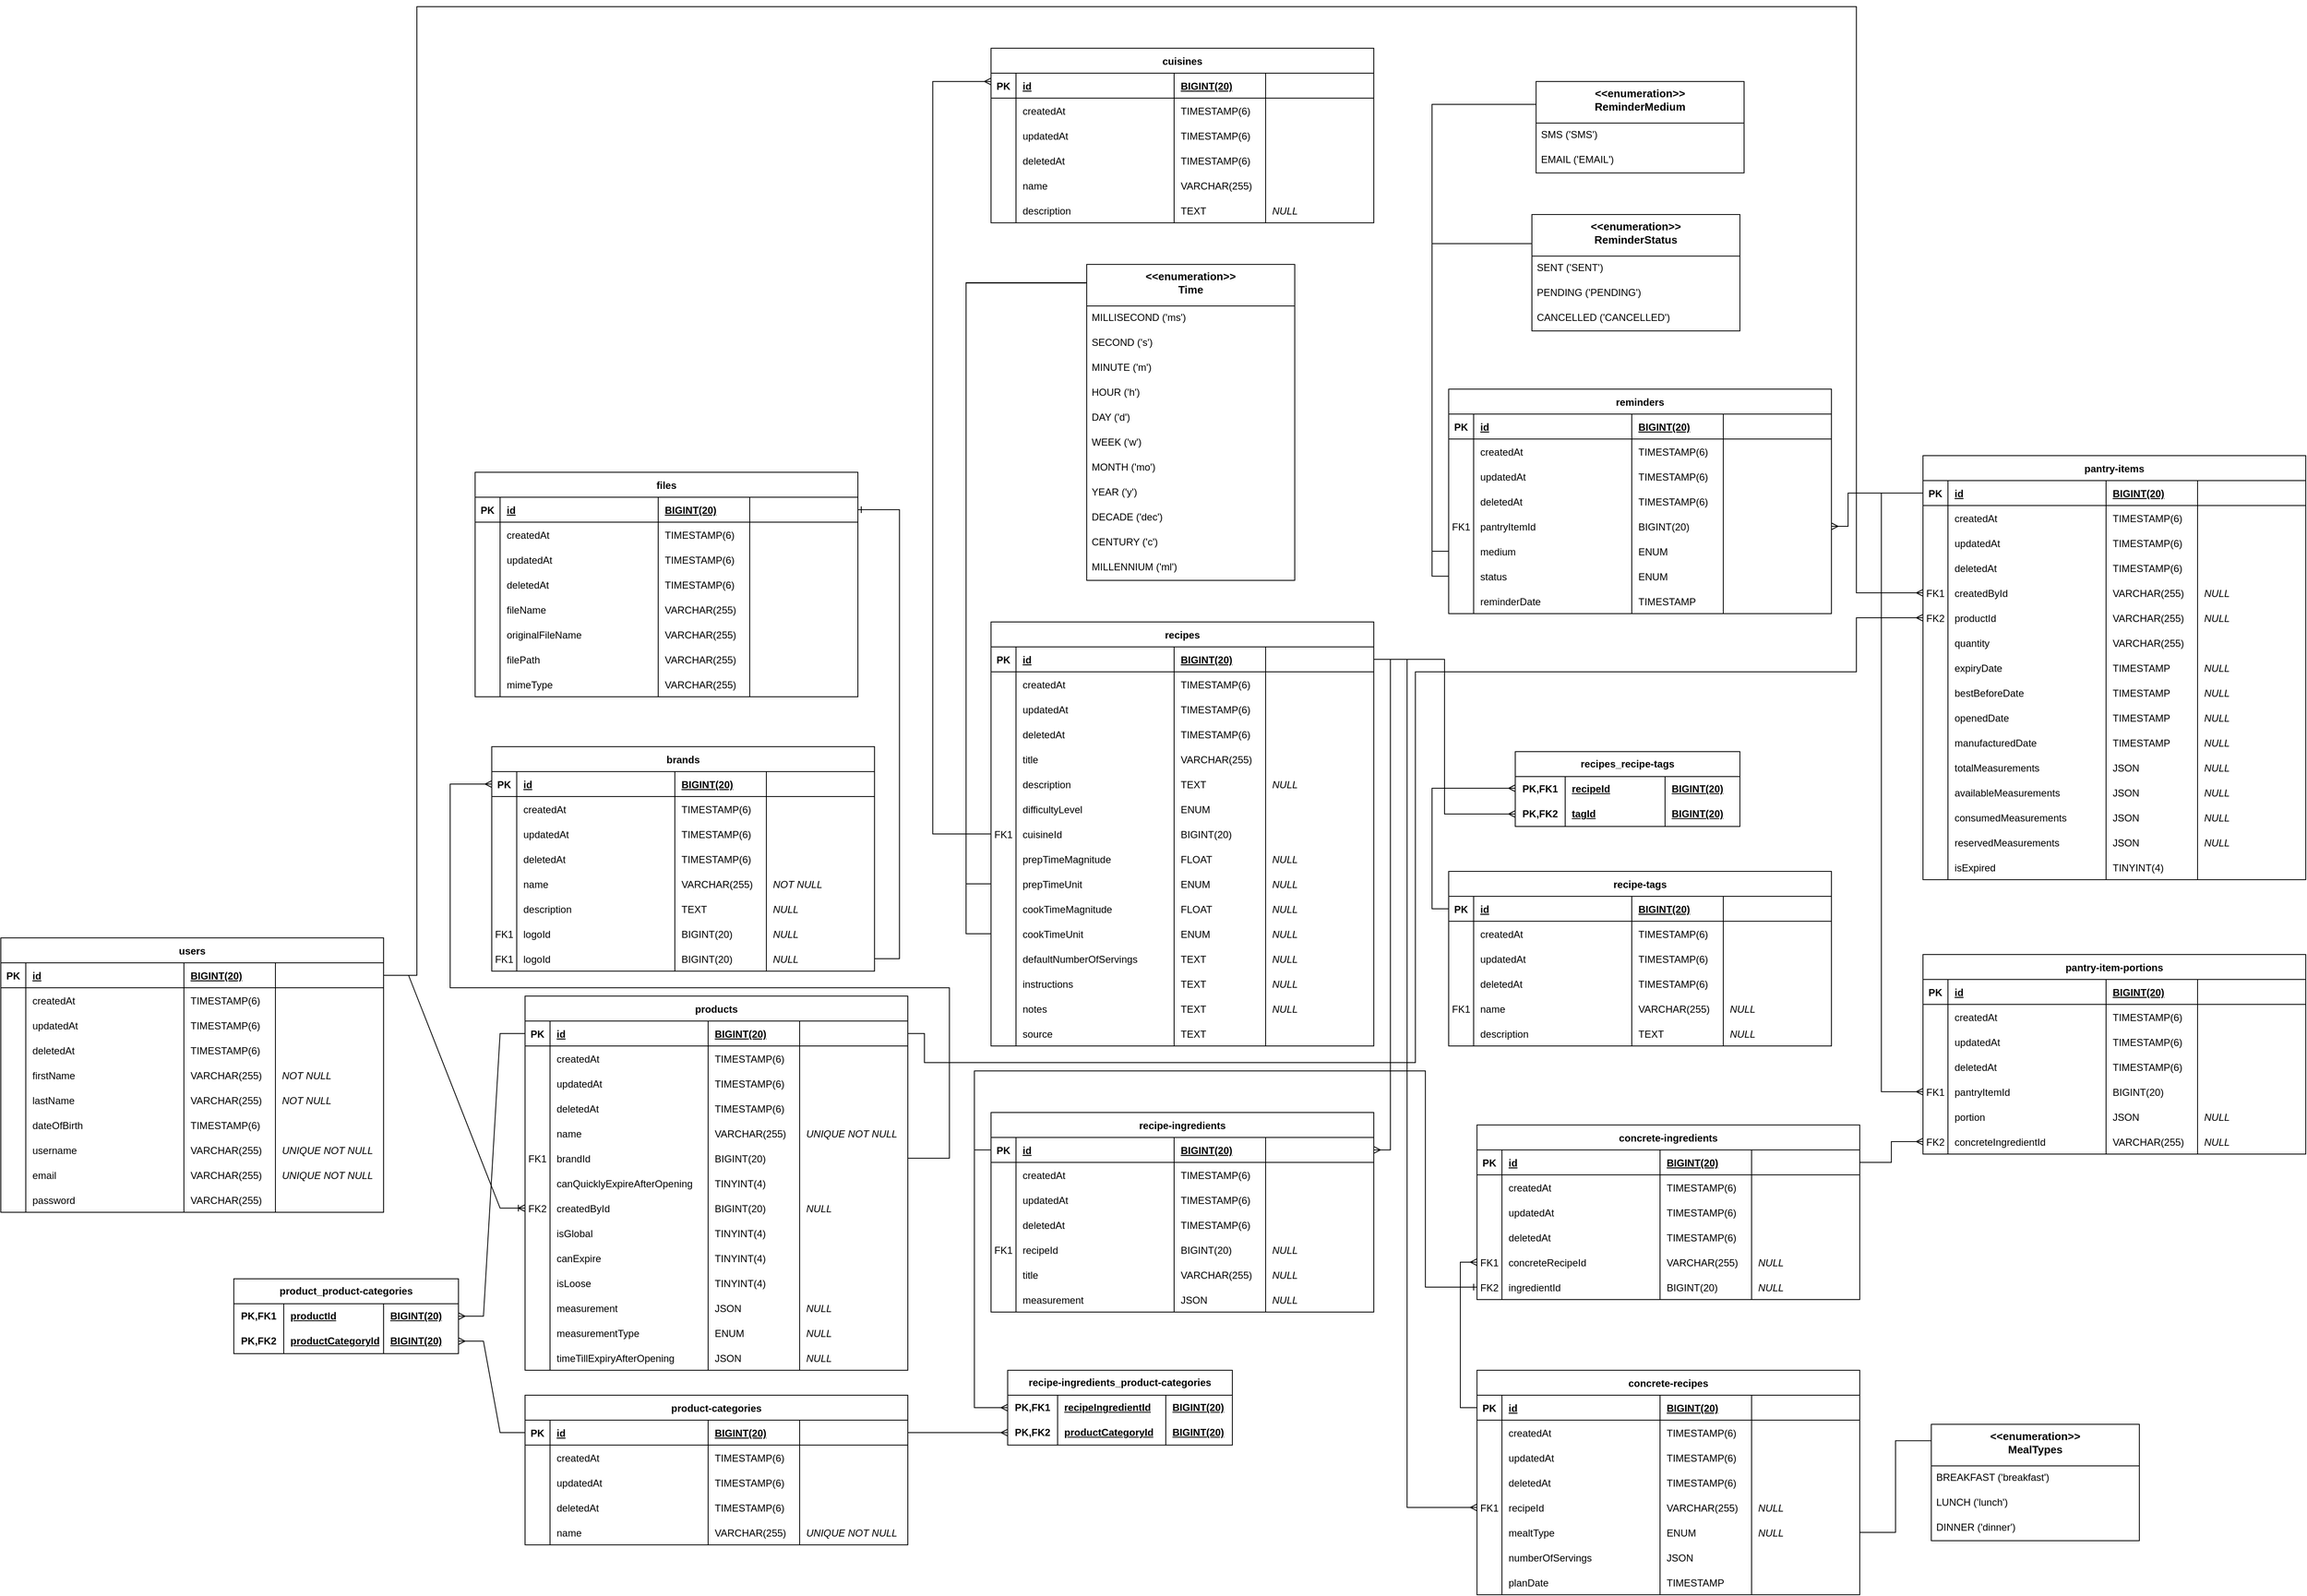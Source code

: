 <mxfile version="26.0.13">
  <diagram id="R2lEEEUBdFMjLlhIrx00" name="Page-1">
    <mxGraphModel dx="6563" dy="5618" grid="1" gridSize="10" guides="1" tooltips="1" connect="1" arrows="1" fold="1" page="1" pageScale="1" pageWidth="827" pageHeight="1169" math="0" shadow="0" extFonts="Permanent Marker^https://fonts.googleapis.com/css?family=Permanent+Marker">
      <root>
        <mxCell id="0" />
        <mxCell id="1" parent="0" />
        <mxCell id="C-vyLk0tnHw3VtMMgP7b-2" value="products" style="shape=table;startSize=30;container=1;collapsible=1;childLayout=tableLayout;fixedRows=1;rowLines=0;fontStyle=1;align=center;resizeLast=1;" parent="1" vertex="1">
          <mxGeometry x="510" y="-50" width="460" height="450" as="geometry" />
        </mxCell>
        <mxCell id="C-vyLk0tnHw3VtMMgP7b-3" value="" style="shape=partialRectangle;collapsible=0;dropTarget=0;pointerEvents=0;fillColor=none;points=[[0,0.5],[1,0.5]];portConstraint=eastwest;top=0;left=0;right=0;bottom=1;" parent="C-vyLk0tnHw3VtMMgP7b-2" vertex="1">
          <mxGeometry y="30" width="460" height="30" as="geometry" />
        </mxCell>
        <mxCell id="C-vyLk0tnHw3VtMMgP7b-4" value="PK" style="shape=partialRectangle;overflow=hidden;connectable=0;fillColor=none;top=0;left=0;bottom=0;right=0;fontStyle=1;" parent="C-vyLk0tnHw3VtMMgP7b-3" vertex="1">
          <mxGeometry width="30" height="30" as="geometry">
            <mxRectangle width="30" height="30" as="alternateBounds" />
          </mxGeometry>
        </mxCell>
        <mxCell id="C-vyLk0tnHw3VtMMgP7b-5" value="id" style="shape=partialRectangle;overflow=hidden;connectable=0;fillColor=none;top=0;left=0;bottom=0;right=0;align=left;spacingLeft=6;fontStyle=5;" parent="C-vyLk0tnHw3VtMMgP7b-3" vertex="1">
          <mxGeometry x="30" width="190" height="30" as="geometry">
            <mxRectangle width="190" height="30" as="alternateBounds" />
          </mxGeometry>
        </mxCell>
        <mxCell id="AWwyvdZDS3gNO04l0Hca-32" value="BIGINT(20)" style="shape=partialRectangle;overflow=hidden;connectable=0;fillColor=none;top=0;left=0;bottom=0;right=0;align=left;spacingLeft=6;fontStyle=5;" vertex="1" parent="C-vyLk0tnHw3VtMMgP7b-3">
          <mxGeometry x="220" width="110" height="30" as="geometry">
            <mxRectangle width="110" height="30" as="alternateBounds" />
          </mxGeometry>
        </mxCell>
        <mxCell id="AWwyvdZDS3gNO04l0Hca-52" value="" style="shape=partialRectangle;overflow=hidden;connectable=0;fillColor=none;top=0;left=0;bottom=0;right=0;align=left;spacingLeft=6;fontStyle=1;" vertex="1" parent="C-vyLk0tnHw3VtMMgP7b-3">
          <mxGeometry x="330" width="130" height="30" as="geometry">
            <mxRectangle width="130" height="30" as="alternateBounds" />
          </mxGeometry>
        </mxCell>
        <mxCell id="C-vyLk0tnHw3VtMMgP7b-6" value="" style="shape=partialRectangle;collapsible=0;dropTarget=0;pointerEvents=0;fillColor=none;points=[[0,0.5],[1,0.5]];portConstraint=eastwest;top=0;left=0;right=0;bottom=0;" parent="C-vyLk0tnHw3VtMMgP7b-2" vertex="1">
          <mxGeometry y="60" width="460" height="30" as="geometry" />
        </mxCell>
        <mxCell id="C-vyLk0tnHw3VtMMgP7b-7" value="" style="shape=partialRectangle;overflow=hidden;connectable=0;fillColor=none;top=0;left=0;bottom=0;right=0;" parent="C-vyLk0tnHw3VtMMgP7b-6" vertex="1">
          <mxGeometry width="30" height="30" as="geometry">
            <mxRectangle width="30" height="30" as="alternateBounds" />
          </mxGeometry>
        </mxCell>
        <mxCell id="C-vyLk0tnHw3VtMMgP7b-8" value="createdAt" style="shape=partialRectangle;overflow=hidden;connectable=0;fillColor=none;top=0;left=0;bottom=0;right=0;align=left;spacingLeft=6;" parent="C-vyLk0tnHw3VtMMgP7b-6" vertex="1">
          <mxGeometry x="30" width="190" height="30" as="geometry">
            <mxRectangle width="190" height="30" as="alternateBounds" />
          </mxGeometry>
        </mxCell>
        <mxCell id="AWwyvdZDS3gNO04l0Hca-33" value="TIMESTAMP(6)" style="shape=partialRectangle;overflow=hidden;connectable=0;fillColor=none;top=0;left=0;bottom=0;right=0;align=left;spacingLeft=6;" vertex="1" parent="C-vyLk0tnHw3VtMMgP7b-6">
          <mxGeometry x="220" width="110" height="30" as="geometry">
            <mxRectangle width="110" height="30" as="alternateBounds" />
          </mxGeometry>
        </mxCell>
        <mxCell id="AWwyvdZDS3gNO04l0Hca-53" style="shape=partialRectangle;overflow=hidden;connectable=0;fillColor=none;top=0;left=0;bottom=0;right=0;align=left;spacingLeft=6;" vertex="1" parent="C-vyLk0tnHw3VtMMgP7b-6">
          <mxGeometry x="330" width="130" height="30" as="geometry">
            <mxRectangle width="130" height="30" as="alternateBounds" />
          </mxGeometry>
        </mxCell>
        <mxCell id="C-vyLk0tnHw3VtMMgP7b-9" value="" style="shape=partialRectangle;collapsible=0;dropTarget=0;pointerEvents=0;fillColor=none;points=[[0,0.5],[1,0.5]];portConstraint=eastwest;top=0;left=0;right=0;bottom=0;" parent="C-vyLk0tnHw3VtMMgP7b-2" vertex="1">
          <mxGeometry y="90" width="460" height="30" as="geometry" />
        </mxCell>
        <mxCell id="C-vyLk0tnHw3VtMMgP7b-10" value="" style="shape=partialRectangle;overflow=hidden;connectable=0;fillColor=none;top=0;left=0;bottom=0;right=0;" parent="C-vyLk0tnHw3VtMMgP7b-9" vertex="1">
          <mxGeometry width="30" height="30" as="geometry">
            <mxRectangle width="30" height="30" as="alternateBounds" />
          </mxGeometry>
        </mxCell>
        <mxCell id="C-vyLk0tnHw3VtMMgP7b-11" value="updatedAt" style="shape=partialRectangle;overflow=hidden;connectable=0;fillColor=none;top=0;left=0;bottom=0;right=0;align=left;spacingLeft=6;" parent="C-vyLk0tnHw3VtMMgP7b-9" vertex="1">
          <mxGeometry x="30" width="190" height="30" as="geometry">
            <mxRectangle width="190" height="30" as="alternateBounds" />
          </mxGeometry>
        </mxCell>
        <mxCell id="AWwyvdZDS3gNO04l0Hca-34" value="TIMESTAMP(6)" style="shape=partialRectangle;overflow=hidden;connectable=0;fillColor=none;top=0;left=0;bottom=0;right=0;align=left;spacingLeft=6;" vertex="1" parent="C-vyLk0tnHw3VtMMgP7b-9">
          <mxGeometry x="220" width="110" height="30" as="geometry">
            <mxRectangle width="110" height="30" as="alternateBounds" />
          </mxGeometry>
        </mxCell>
        <mxCell id="AWwyvdZDS3gNO04l0Hca-54" style="shape=partialRectangle;overflow=hidden;connectable=0;fillColor=none;top=0;left=0;bottom=0;right=0;align=left;spacingLeft=6;" vertex="1" parent="C-vyLk0tnHw3VtMMgP7b-9">
          <mxGeometry x="330" width="130" height="30" as="geometry">
            <mxRectangle width="130" height="30" as="alternateBounds" />
          </mxGeometry>
        </mxCell>
        <mxCell id="AWwyvdZDS3gNO04l0Hca-11" style="shape=partialRectangle;collapsible=0;dropTarget=0;pointerEvents=0;fillColor=none;points=[[0,0.5],[1,0.5]];portConstraint=eastwest;top=0;left=0;right=0;bottom=0;" vertex="1" parent="C-vyLk0tnHw3VtMMgP7b-2">
          <mxGeometry y="120" width="460" height="30" as="geometry" />
        </mxCell>
        <mxCell id="AWwyvdZDS3gNO04l0Hca-12" style="shape=partialRectangle;overflow=hidden;connectable=0;fillColor=none;top=0;left=0;bottom=0;right=0;" vertex="1" parent="AWwyvdZDS3gNO04l0Hca-11">
          <mxGeometry width="30" height="30" as="geometry">
            <mxRectangle width="30" height="30" as="alternateBounds" />
          </mxGeometry>
        </mxCell>
        <mxCell id="AWwyvdZDS3gNO04l0Hca-13" value="deletedAt" style="shape=partialRectangle;overflow=hidden;connectable=0;fillColor=none;top=0;left=0;bottom=0;right=0;align=left;spacingLeft=6;" vertex="1" parent="AWwyvdZDS3gNO04l0Hca-11">
          <mxGeometry x="30" width="190" height="30" as="geometry">
            <mxRectangle width="190" height="30" as="alternateBounds" />
          </mxGeometry>
        </mxCell>
        <mxCell id="AWwyvdZDS3gNO04l0Hca-35" value="TIMESTAMP(6)" style="shape=partialRectangle;overflow=hidden;connectable=0;fillColor=none;top=0;left=0;bottom=0;right=0;align=left;spacingLeft=6;" vertex="1" parent="AWwyvdZDS3gNO04l0Hca-11">
          <mxGeometry x="220" width="110" height="30" as="geometry">
            <mxRectangle width="110" height="30" as="alternateBounds" />
          </mxGeometry>
        </mxCell>
        <mxCell id="AWwyvdZDS3gNO04l0Hca-55" style="shape=partialRectangle;overflow=hidden;connectable=0;fillColor=none;top=0;left=0;bottom=0;right=0;align=left;spacingLeft=6;" vertex="1" parent="AWwyvdZDS3gNO04l0Hca-11">
          <mxGeometry x="330" width="130" height="30" as="geometry">
            <mxRectangle width="130" height="30" as="alternateBounds" />
          </mxGeometry>
        </mxCell>
        <mxCell id="AWwyvdZDS3gNO04l0Hca-14" style="shape=partialRectangle;collapsible=0;dropTarget=0;pointerEvents=0;fillColor=none;points=[[0,0.5],[1,0.5]];portConstraint=eastwest;top=0;left=0;right=0;bottom=0;" vertex="1" parent="C-vyLk0tnHw3VtMMgP7b-2">
          <mxGeometry y="150" width="460" height="30" as="geometry" />
        </mxCell>
        <mxCell id="AWwyvdZDS3gNO04l0Hca-15" style="shape=partialRectangle;overflow=hidden;connectable=0;fillColor=none;top=0;left=0;bottom=0;right=0;" vertex="1" parent="AWwyvdZDS3gNO04l0Hca-14">
          <mxGeometry width="30" height="30" as="geometry">
            <mxRectangle width="30" height="30" as="alternateBounds" />
          </mxGeometry>
        </mxCell>
        <mxCell id="AWwyvdZDS3gNO04l0Hca-16" value="name" style="shape=partialRectangle;overflow=hidden;connectable=0;fillColor=none;top=0;left=0;bottom=0;right=0;align=left;spacingLeft=6;" vertex="1" parent="AWwyvdZDS3gNO04l0Hca-14">
          <mxGeometry x="30" width="190" height="30" as="geometry">
            <mxRectangle width="190" height="30" as="alternateBounds" />
          </mxGeometry>
        </mxCell>
        <mxCell id="AWwyvdZDS3gNO04l0Hca-36" value="VARCHAR(255)" style="shape=partialRectangle;overflow=hidden;connectable=0;fillColor=none;top=0;left=0;bottom=0;right=0;align=left;spacingLeft=6;" vertex="1" parent="AWwyvdZDS3gNO04l0Hca-14">
          <mxGeometry x="220" width="110" height="30" as="geometry">
            <mxRectangle width="110" height="30" as="alternateBounds" />
          </mxGeometry>
        </mxCell>
        <mxCell id="AWwyvdZDS3gNO04l0Hca-56" value="UNIQUE NOT NULL" style="shape=partialRectangle;overflow=hidden;connectable=0;fillColor=none;top=0;left=0;bottom=0;right=0;align=left;spacingLeft=6;fontStyle=2" vertex="1" parent="AWwyvdZDS3gNO04l0Hca-14">
          <mxGeometry x="330" width="130" height="30" as="geometry">
            <mxRectangle width="130" height="30" as="alternateBounds" />
          </mxGeometry>
        </mxCell>
        <mxCell id="AWwyvdZDS3gNO04l0Hca-17" style="shape=partialRectangle;collapsible=0;dropTarget=0;pointerEvents=0;fillColor=none;points=[[0,0.5],[1,0.5]];portConstraint=eastwest;top=0;left=0;right=0;bottom=0;" vertex="1" parent="C-vyLk0tnHw3VtMMgP7b-2">
          <mxGeometry y="180" width="460" height="30" as="geometry" />
        </mxCell>
        <mxCell id="AWwyvdZDS3gNO04l0Hca-18" value="FK1" style="shape=partialRectangle;overflow=hidden;connectable=0;fillColor=none;top=0;left=0;bottom=0;right=0;" vertex="1" parent="AWwyvdZDS3gNO04l0Hca-17">
          <mxGeometry width="30" height="30" as="geometry">
            <mxRectangle width="30" height="30" as="alternateBounds" />
          </mxGeometry>
        </mxCell>
        <mxCell id="AWwyvdZDS3gNO04l0Hca-19" value="brandId    " style="shape=partialRectangle;overflow=hidden;connectable=0;fillColor=none;top=0;left=0;bottom=0;right=0;align=left;spacingLeft=6;" vertex="1" parent="AWwyvdZDS3gNO04l0Hca-17">
          <mxGeometry x="30" width="190" height="30" as="geometry">
            <mxRectangle width="190" height="30" as="alternateBounds" />
          </mxGeometry>
        </mxCell>
        <mxCell id="AWwyvdZDS3gNO04l0Hca-37" value="BIGINT(20)" style="shape=partialRectangle;overflow=hidden;connectable=0;fillColor=none;top=0;left=0;bottom=0;right=0;align=left;spacingLeft=6;" vertex="1" parent="AWwyvdZDS3gNO04l0Hca-17">
          <mxGeometry x="220" width="110" height="30" as="geometry">
            <mxRectangle width="110" height="30" as="alternateBounds" />
          </mxGeometry>
        </mxCell>
        <mxCell id="AWwyvdZDS3gNO04l0Hca-57" style="shape=partialRectangle;overflow=hidden;connectable=0;fillColor=none;top=0;left=0;bottom=0;right=0;align=left;spacingLeft=6;" vertex="1" parent="AWwyvdZDS3gNO04l0Hca-17">
          <mxGeometry x="330" width="130" height="30" as="geometry">
            <mxRectangle width="130" height="30" as="alternateBounds" />
          </mxGeometry>
        </mxCell>
        <mxCell id="AWwyvdZDS3gNO04l0Hca-20" style="shape=partialRectangle;collapsible=0;dropTarget=0;pointerEvents=0;fillColor=none;points=[[0,0.5],[1,0.5]];portConstraint=eastwest;top=0;left=0;right=0;bottom=0;" vertex="1" parent="C-vyLk0tnHw3VtMMgP7b-2">
          <mxGeometry y="210" width="460" height="30" as="geometry" />
        </mxCell>
        <mxCell id="AWwyvdZDS3gNO04l0Hca-21" style="shape=partialRectangle;overflow=hidden;connectable=0;fillColor=none;top=0;left=0;bottom=0;right=0;" vertex="1" parent="AWwyvdZDS3gNO04l0Hca-20">
          <mxGeometry width="30" height="30" as="geometry">
            <mxRectangle width="30" height="30" as="alternateBounds" />
          </mxGeometry>
        </mxCell>
        <mxCell id="AWwyvdZDS3gNO04l0Hca-22" value="canQuicklyExpireAfterOpening" style="shape=partialRectangle;overflow=hidden;connectable=0;fillColor=none;top=0;left=0;bottom=0;right=0;align=left;spacingLeft=6;" vertex="1" parent="AWwyvdZDS3gNO04l0Hca-20">
          <mxGeometry x="30" width="190" height="30" as="geometry">
            <mxRectangle width="190" height="30" as="alternateBounds" />
          </mxGeometry>
        </mxCell>
        <mxCell id="AWwyvdZDS3gNO04l0Hca-38" value="TINYINT(4)" style="shape=partialRectangle;overflow=hidden;connectable=0;fillColor=none;top=0;left=0;bottom=0;right=0;align=left;spacingLeft=6;" vertex="1" parent="AWwyvdZDS3gNO04l0Hca-20">
          <mxGeometry x="220" width="110" height="30" as="geometry">
            <mxRectangle width="110" height="30" as="alternateBounds" />
          </mxGeometry>
        </mxCell>
        <mxCell id="AWwyvdZDS3gNO04l0Hca-58" style="shape=partialRectangle;overflow=hidden;connectable=0;fillColor=none;top=0;left=0;bottom=0;right=0;align=left;spacingLeft=6;" vertex="1" parent="AWwyvdZDS3gNO04l0Hca-20">
          <mxGeometry x="330" width="130" height="30" as="geometry">
            <mxRectangle width="130" height="30" as="alternateBounds" />
          </mxGeometry>
        </mxCell>
        <mxCell id="AWwyvdZDS3gNO04l0Hca-23" style="shape=partialRectangle;collapsible=0;dropTarget=0;pointerEvents=0;fillColor=none;points=[[0,0.5],[1,0.5]];portConstraint=eastwest;top=0;left=0;right=0;bottom=0;" vertex="1" parent="C-vyLk0tnHw3VtMMgP7b-2">
          <mxGeometry y="240" width="460" height="30" as="geometry" />
        </mxCell>
        <mxCell id="AWwyvdZDS3gNO04l0Hca-24" value="FK2" style="shape=partialRectangle;overflow=hidden;connectable=0;fillColor=none;top=0;left=0;bottom=0;right=0;" vertex="1" parent="AWwyvdZDS3gNO04l0Hca-23">
          <mxGeometry width="30" height="30" as="geometry">
            <mxRectangle width="30" height="30" as="alternateBounds" />
          </mxGeometry>
        </mxCell>
        <mxCell id="AWwyvdZDS3gNO04l0Hca-25" value="createdById" style="shape=partialRectangle;overflow=hidden;connectable=0;fillColor=none;top=0;left=0;bottom=0;right=0;align=left;spacingLeft=6;" vertex="1" parent="AWwyvdZDS3gNO04l0Hca-23">
          <mxGeometry x="30" width="190" height="30" as="geometry">
            <mxRectangle width="190" height="30" as="alternateBounds" />
          </mxGeometry>
        </mxCell>
        <mxCell id="AWwyvdZDS3gNO04l0Hca-39" value="BIGINT(20)" style="shape=partialRectangle;overflow=hidden;connectable=0;fillColor=none;top=0;left=0;bottom=0;right=0;align=left;spacingLeft=6;" vertex="1" parent="AWwyvdZDS3gNO04l0Hca-23">
          <mxGeometry x="220" width="110" height="30" as="geometry">
            <mxRectangle width="110" height="30" as="alternateBounds" />
          </mxGeometry>
        </mxCell>
        <mxCell id="AWwyvdZDS3gNO04l0Hca-59" value="NULL" style="shape=partialRectangle;overflow=hidden;connectable=0;fillColor=none;top=0;left=0;bottom=0;right=0;align=left;spacingLeft=6;fontStyle=2" vertex="1" parent="AWwyvdZDS3gNO04l0Hca-23">
          <mxGeometry x="330" width="130" height="30" as="geometry">
            <mxRectangle width="130" height="30" as="alternateBounds" />
          </mxGeometry>
        </mxCell>
        <mxCell id="AWwyvdZDS3gNO04l0Hca-26" style="shape=partialRectangle;collapsible=0;dropTarget=0;pointerEvents=0;fillColor=none;points=[[0,0.5],[1,0.5]];portConstraint=eastwest;top=0;left=0;right=0;bottom=0;" vertex="1" parent="C-vyLk0tnHw3VtMMgP7b-2">
          <mxGeometry y="270" width="460" height="30" as="geometry" />
        </mxCell>
        <mxCell id="AWwyvdZDS3gNO04l0Hca-27" style="shape=partialRectangle;overflow=hidden;connectable=0;fillColor=none;top=0;left=0;bottom=0;right=0;" vertex="1" parent="AWwyvdZDS3gNO04l0Hca-26">
          <mxGeometry width="30" height="30" as="geometry">
            <mxRectangle width="30" height="30" as="alternateBounds" />
          </mxGeometry>
        </mxCell>
        <mxCell id="AWwyvdZDS3gNO04l0Hca-28" value="isGlobal                " style="shape=partialRectangle;overflow=hidden;connectable=0;fillColor=none;top=0;left=0;bottom=0;right=0;align=left;spacingLeft=6;" vertex="1" parent="AWwyvdZDS3gNO04l0Hca-26">
          <mxGeometry x="30" width="190" height="30" as="geometry">
            <mxRectangle width="190" height="30" as="alternateBounds" />
          </mxGeometry>
        </mxCell>
        <mxCell id="AWwyvdZDS3gNO04l0Hca-40" value="TINYINT(4)" style="shape=partialRectangle;overflow=hidden;connectable=0;fillColor=none;top=0;left=0;bottom=0;right=0;align=left;spacingLeft=6;" vertex="1" parent="AWwyvdZDS3gNO04l0Hca-26">
          <mxGeometry x="220" width="110" height="30" as="geometry">
            <mxRectangle width="110" height="30" as="alternateBounds" />
          </mxGeometry>
        </mxCell>
        <mxCell id="AWwyvdZDS3gNO04l0Hca-60" style="shape=partialRectangle;overflow=hidden;connectable=0;fillColor=none;top=0;left=0;bottom=0;right=0;align=left;spacingLeft=6;" vertex="1" parent="AWwyvdZDS3gNO04l0Hca-26">
          <mxGeometry x="330" width="130" height="30" as="geometry">
            <mxRectangle width="130" height="30" as="alternateBounds" />
          </mxGeometry>
        </mxCell>
        <mxCell id="AWwyvdZDS3gNO04l0Hca-29" style="shape=partialRectangle;collapsible=0;dropTarget=0;pointerEvents=0;fillColor=none;points=[[0,0.5],[1,0.5]];portConstraint=eastwest;top=0;left=0;right=0;bottom=0;" vertex="1" parent="C-vyLk0tnHw3VtMMgP7b-2">
          <mxGeometry y="300" width="460" height="30" as="geometry" />
        </mxCell>
        <mxCell id="AWwyvdZDS3gNO04l0Hca-30" style="shape=partialRectangle;overflow=hidden;connectable=0;fillColor=none;top=0;left=0;bottom=0;right=0;" vertex="1" parent="AWwyvdZDS3gNO04l0Hca-29">
          <mxGeometry width="30" height="30" as="geometry">
            <mxRectangle width="30" height="30" as="alternateBounds" />
          </mxGeometry>
        </mxCell>
        <mxCell id="AWwyvdZDS3gNO04l0Hca-31" value="canExpire    " style="shape=partialRectangle;overflow=hidden;connectable=0;fillColor=none;top=0;left=0;bottom=0;right=0;align=left;spacingLeft=6;" vertex="1" parent="AWwyvdZDS3gNO04l0Hca-29">
          <mxGeometry x="30" width="190" height="30" as="geometry">
            <mxRectangle width="190" height="30" as="alternateBounds" />
          </mxGeometry>
        </mxCell>
        <mxCell id="AWwyvdZDS3gNO04l0Hca-41" value="TINYINT(4)" style="shape=partialRectangle;overflow=hidden;connectable=0;fillColor=none;top=0;left=0;bottom=0;right=0;align=left;spacingLeft=6;" vertex="1" parent="AWwyvdZDS3gNO04l0Hca-29">
          <mxGeometry x="220" width="110" height="30" as="geometry">
            <mxRectangle width="110" height="30" as="alternateBounds" />
          </mxGeometry>
        </mxCell>
        <mxCell id="AWwyvdZDS3gNO04l0Hca-61" style="shape=partialRectangle;overflow=hidden;connectable=0;fillColor=none;top=0;left=0;bottom=0;right=0;align=left;spacingLeft=6;" vertex="1" parent="AWwyvdZDS3gNO04l0Hca-29">
          <mxGeometry x="330" width="130" height="30" as="geometry">
            <mxRectangle width="130" height="30" as="alternateBounds" />
          </mxGeometry>
        </mxCell>
        <mxCell id="AWwyvdZDS3gNO04l0Hca-62" style="shape=partialRectangle;collapsible=0;dropTarget=0;pointerEvents=0;fillColor=none;points=[[0,0.5],[1,0.5]];portConstraint=eastwest;top=0;left=0;right=0;bottom=0;" vertex="1" parent="C-vyLk0tnHw3VtMMgP7b-2">
          <mxGeometry y="330" width="460" height="30" as="geometry" />
        </mxCell>
        <mxCell id="AWwyvdZDS3gNO04l0Hca-63" style="shape=partialRectangle;overflow=hidden;connectable=0;fillColor=none;top=0;left=0;bottom=0;right=0;" vertex="1" parent="AWwyvdZDS3gNO04l0Hca-62">
          <mxGeometry width="30" height="30" as="geometry">
            <mxRectangle width="30" height="30" as="alternateBounds" />
          </mxGeometry>
        </mxCell>
        <mxCell id="AWwyvdZDS3gNO04l0Hca-64" value="isLoose" style="shape=partialRectangle;overflow=hidden;connectable=0;fillColor=none;top=0;left=0;bottom=0;right=0;align=left;spacingLeft=6;" vertex="1" parent="AWwyvdZDS3gNO04l0Hca-62">
          <mxGeometry x="30" width="190" height="30" as="geometry">
            <mxRectangle width="190" height="30" as="alternateBounds" />
          </mxGeometry>
        </mxCell>
        <mxCell id="AWwyvdZDS3gNO04l0Hca-65" value="TINYINT(4)" style="shape=partialRectangle;overflow=hidden;connectable=0;fillColor=none;top=0;left=0;bottom=0;right=0;align=left;spacingLeft=6;" vertex="1" parent="AWwyvdZDS3gNO04l0Hca-62">
          <mxGeometry x="220" width="110" height="30" as="geometry">
            <mxRectangle width="110" height="30" as="alternateBounds" />
          </mxGeometry>
        </mxCell>
        <mxCell id="AWwyvdZDS3gNO04l0Hca-66" style="shape=partialRectangle;overflow=hidden;connectable=0;fillColor=none;top=0;left=0;bottom=0;right=0;align=left;spacingLeft=6;" vertex="1" parent="AWwyvdZDS3gNO04l0Hca-62">
          <mxGeometry x="330" width="130" height="30" as="geometry">
            <mxRectangle width="130" height="30" as="alternateBounds" />
          </mxGeometry>
        </mxCell>
        <mxCell id="AWwyvdZDS3gNO04l0Hca-67" style="shape=partialRectangle;collapsible=0;dropTarget=0;pointerEvents=0;fillColor=none;points=[[0,0.5],[1,0.5]];portConstraint=eastwest;top=0;left=0;right=0;bottom=0;" vertex="1" parent="C-vyLk0tnHw3VtMMgP7b-2">
          <mxGeometry y="360" width="460" height="30" as="geometry" />
        </mxCell>
        <mxCell id="AWwyvdZDS3gNO04l0Hca-68" style="shape=partialRectangle;overflow=hidden;connectable=0;fillColor=none;top=0;left=0;bottom=0;right=0;" vertex="1" parent="AWwyvdZDS3gNO04l0Hca-67">
          <mxGeometry width="30" height="30" as="geometry">
            <mxRectangle width="30" height="30" as="alternateBounds" />
          </mxGeometry>
        </mxCell>
        <mxCell id="AWwyvdZDS3gNO04l0Hca-69" value="measurement" style="shape=partialRectangle;overflow=hidden;connectable=0;fillColor=none;top=0;left=0;bottom=0;right=0;align=left;spacingLeft=6;" vertex="1" parent="AWwyvdZDS3gNO04l0Hca-67">
          <mxGeometry x="30" width="190" height="30" as="geometry">
            <mxRectangle width="190" height="30" as="alternateBounds" />
          </mxGeometry>
        </mxCell>
        <mxCell id="AWwyvdZDS3gNO04l0Hca-70" value="JSON" style="shape=partialRectangle;overflow=hidden;connectable=0;fillColor=none;top=0;left=0;bottom=0;right=0;align=left;spacingLeft=6;" vertex="1" parent="AWwyvdZDS3gNO04l0Hca-67">
          <mxGeometry x="220" width="110" height="30" as="geometry">
            <mxRectangle width="110" height="30" as="alternateBounds" />
          </mxGeometry>
        </mxCell>
        <mxCell id="AWwyvdZDS3gNO04l0Hca-71" value="NULL" style="shape=partialRectangle;overflow=hidden;connectable=0;fillColor=none;top=0;left=0;bottom=0;right=0;align=left;spacingLeft=6;fontStyle=2" vertex="1" parent="AWwyvdZDS3gNO04l0Hca-67">
          <mxGeometry x="330" width="130" height="30" as="geometry">
            <mxRectangle width="130" height="30" as="alternateBounds" />
          </mxGeometry>
        </mxCell>
        <mxCell id="AWwyvdZDS3gNO04l0Hca-72" style="shape=partialRectangle;collapsible=0;dropTarget=0;pointerEvents=0;fillColor=none;points=[[0,0.5],[1,0.5]];portConstraint=eastwest;top=0;left=0;right=0;bottom=0;" vertex="1" parent="C-vyLk0tnHw3VtMMgP7b-2">
          <mxGeometry y="390" width="460" height="30" as="geometry" />
        </mxCell>
        <mxCell id="AWwyvdZDS3gNO04l0Hca-73" style="shape=partialRectangle;overflow=hidden;connectable=0;fillColor=none;top=0;left=0;bottom=0;right=0;" vertex="1" parent="AWwyvdZDS3gNO04l0Hca-72">
          <mxGeometry width="30" height="30" as="geometry">
            <mxRectangle width="30" height="30" as="alternateBounds" />
          </mxGeometry>
        </mxCell>
        <mxCell id="AWwyvdZDS3gNO04l0Hca-74" value="measurementType    " style="shape=partialRectangle;overflow=hidden;connectable=0;fillColor=none;top=0;left=0;bottom=0;right=0;align=left;spacingLeft=6;" vertex="1" parent="AWwyvdZDS3gNO04l0Hca-72">
          <mxGeometry x="30" width="190" height="30" as="geometry">
            <mxRectangle width="190" height="30" as="alternateBounds" />
          </mxGeometry>
        </mxCell>
        <mxCell id="AWwyvdZDS3gNO04l0Hca-75" value="ENUM" style="shape=partialRectangle;overflow=hidden;connectable=0;fillColor=none;top=0;left=0;bottom=0;right=0;align=left;spacingLeft=6;" vertex="1" parent="AWwyvdZDS3gNO04l0Hca-72">
          <mxGeometry x="220" width="110" height="30" as="geometry">
            <mxRectangle width="110" height="30" as="alternateBounds" />
          </mxGeometry>
        </mxCell>
        <mxCell id="AWwyvdZDS3gNO04l0Hca-76" value="NULL" style="shape=partialRectangle;overflow=hidden;connectable=0;fillColor=none;top=0;left=0;bottom=0;right=0;align=left;spacingLeft=6;fontStyle=2" vertex="1" parent="AWwyvdZDS3gNO04l0Hca-72">
          <mxGeometry x="330" width="130" height="30" as="geometry">
            <mxRectangle width="130" height="30" as="alternateBounds" />
          </mxGeometry>
        </mxCell>
        <mxCell id="AWwyvdZDS3gNO04l0Hca-77" style="shape=partialRectangle;collapsible=0;dropTarget=0;pointerEvents=0;fillColor=none;points=[[0,0.5],[1,0.5]];portConstraint=eastwest;top=0;left=0;right=0;bottom=0;" vertex="1" parent="C-vyLk0tnHw3VtMMgP7b-2">
          <mxGeometry y="420" width="460" height="30" as="geometry" />
        </mxCell>
        <mxCell id="AWwyvdZDS3gNO04l0Hca-78" style="shape=partialRectangle;overflow=hidden;connectable=0;fillColor=none;top=0;left=0;bottom=0;right=0;" vertex="1" parent="AWwyvdZDS3gNO04l0Hca-77">
          <mxGeometry width="30" height="30" as="geometry">
            <mxRectangle width="30" height="30" as="alternateBounds" />
          </mxGeometry>
        </mxCell>
        <mxCell id="AWwyvdZDS3gNO04l0Hca-79" value="timeTillExpiryAfterOpening" style="shape=partialRectangle;overflow=hidden;connectable=0;fillColor=none;top=0;left=0;bottom=0;right=0;align=left;spacingLeft=6;" vertex="1" parent="AWwyvdZDS3gNO04l0Hca-77">
          <mxGeometry x="30" width="190" height="30" as="geometry">
            <mxRectangle width="190" height="30" as="alternateBounds" />
          </mxGeometry>
        </mxCell>
        <mxCell id="AWwyvdZDS3gNO04l0Hca-80" value="JSON" style="shape=partialRectangle;overflow=hidden;connectable=0;fillColor=none;top=0;left=0;bottom=0;right=0;align=left;spacingLeft=6;" vertex="1" parent="AWwyvdZDS3gNO04l0Hca-77">
          <mxGeometry x="220" width="110" height="30" as="geometry">
            <mxRectangle width="110" height="30" as="alternateBounds" />
          </mxGeometry>
        </mxCell>
        <mxCell id="AWwyvdZDS3gNO04l0Hca-81" value="NULL" style="shape=partialRectangle;overflow=hidden;connectable=0;fillColor=none;top=0;left=0;bottom=0;right=0;align=left;spacingLeft=6;fontStyle=2" vertex="1" parent="AWwyvdZDS3gNO04l0Hca-77">
          <mxGeometry x="330" width="130" height="30" as="geometry">
            <mxRectangle width="130" height="30" as="alternateBounds" />
          </mxGeometry>
        </mxCell>
        <mxCell id="AWwyvdZDS3gNO04l0Hca-82" value="product-categories" style="shape=table;startSize=30;container=1;collapsible=1;childLayout=tableLayout;fixedRows=1;rowLines=0;fontStyle=1;align=center;resizeLast=1;" vertex="1" parent="1">
          <mxGeometry x="510" y="430" width="460" height="180" as="geometry" />
        </mxCell>
        <mxCell id="AWwyvdZDS3gNO04l0Hca-83" value="" style="shape=partialRectangle;collapsible=0;dropTarget=0;pointerEvents=0;fillColor=none;points=[[0,0.5],[1,0.5]];portConstraint=eastwest;top=0;left=0;right=0;bottom=1;" vertex="1" parent="AWwyvdZDS3gNO04l0Hca-82">
          <mxGeometry y="30" width="460" height="30" as="geometry" />
        </mxCell>
        <mxCell id="AWwyvdZDS3gNO04l0Hca-84" value="PK" style="shape=partialRectangle;overflow=hidden;connectable=0;fillColor=none;top=0;left=0;bottom=0;right=0;fontStyle=1;" vertex="1" parent="AWwyvdZDS3gNO04l0Hca-83">
          <mxGeometry width="30" height="30" as="geometry">
            <mxRectangle width="30" height="30" as="alternateBounds" />
          </mxGeometry>
        </mxCell>
        <mxCell id="AWwyvdZDS3gNO04l0Hca-85" value="id" style="shape=partialRectangle;overflow=hidden;connectable=0;fillColor=none;top=0;left=0;bottom=0;right=0;align=left;spacingLeft=6;fontStyle=5;" vertex="1" parent="AWwyvdZDS3gNO04l0Hca-83">
          <mxGeometry x="30" width="190" height="30" as="geometry">
            <mxRectangle width="190" height="30" as="alternateBounds" />
          </mxGeometry>
        </mxCell>
        <mxCell id="AWwyvdZDS3gNO04l0Hca-86" value="BIGINT(20)" style="shape=partialRectangle;overflow=hidden;connectable=0;fillColor=none;top=0;left=0;bottom=0;right=0;align=left;spacingLeft=6;fontStyle=5;" vertex="1" parent="AWwyvdZDS3gNO04l0Hca-83">
          <mxGeometry x="220" width="110" height="30" as="geometry">
            <mxRectangle width="110" height="30" as="alternateBounds" />
          </mxGeometry>
        </mxCell>
        <mxCell id="AWwyvdZDS3gNO04l0Hca-87" value="" style="shape=partialRectangle;overflow=hidden;connectable=0;fillColor=none;top=0;left=0;bottom=0;right=0;align=left;spacingLeft=6;fontStyle=1;" vertex="1" parent="AWwyvdZDS3gNO04l0Hca-83">
          <mxGeometry x="330" width="130" height="30" as="geometry">
            <mxRectangle width="130" height="30" as="alternateBounds" />
          </mxGeometry>
        </mxCell>
        <mxCell id="AWwyvdZDS3gNO04l0Hca-88" value="" style="shape=partialRectangle;collapsible=0;dropTarget=0;pointerEvents=0;fillColor=none;points=[[0,0.5],[1,0.5]];portConstraint=eastwest;top=0;left=0;right=0;bottom=0;" vertex="1" parent="AWwyvdZDS3gNO04l0Hca-82">
          <mxGeometry y="60" width="460" height="30" as="geometry" />
        </mxCell>
        <mxCell id="AWwyvdZDS3gNO04l0Hca-89" value="" style="shape=partialRectangle;overflow=hidden;connectable=0;fillColor=none;top=0;left=0;bottom=0;right=0;" vertex="1" parent="AWwyvdZDS3gNO04l0Hca-88">
          <mxGeometry width="30" height="30" as="geometry">
            <mxRectangle width="30" height="30" as="alternateBounds" />
          </mxGeometry>
        </mxCell>
        <mxCell id="AWwyvdZDS3gNO04l0Hca-90" value="createdAt" style="shape=partialRectangle;overflow=hidden;connectable=0;fillColor=none;top=0;left=0;bottom=0;right=0;align=left;spacingLeft=6;" vertex="1" parent="AWwyvdZDS3gNO04l0Hca-88">
          <mxGeometry x="30" width="190" height="30" as="geometry">
            <mxRectangle width="190" height="30" as="alternateBounds" />
          </mxGeometry>
        </mxCell>
        <mxCell id="AWwyvdZDS3gNO04l0Hca-91" value="TIMESTAMP(6)" style="shape=partialRectangle;overflow=hidden;connectable=0;fillColor=none;top=0;left=0;bottom=0;right=0;align=left;spacingLeft=6;" vertex="1" parent="AWwyvdZDS3gNO04l0Hca-88">
          <mxGeometry x="220" width="110" height="30" as="geometry">
            <mxRectangle width="110" height="30" as="alternateBounds" />
          </mxGeometry>
        </mxCell>
        <mxCell id="AWwyvdZDS3gNO04l0Hca-92" style="shape=partialRectangle;overflow=hidden;connectable=0;fillColor=none;top=0;left=0;bottom=0;right=0;align=left;spacingLeft=6;" vertex="1" parent="AWwyvdZDS3gNO04l0Hca-88">
          <mxGeometry x="330" width="130" height="30" as="geometry">
            <mxRectangle width="130" height="30" as="alternateBounds" />
          </mxGeometry>
        </mxCell>
        <mxCell id="AWwyvdZDS3gNO04l0Hca-93" value="" style="shape=partialRectangle;collapsible=0;dropTarget=0;pointerEvents=0;fillColor=none;points=[[0,0.5],[1,0.5]];portConstraint=eastwest;top=0;left=0;right=0;bottom=0;" vertex="1" parent="AWwyvdZDS3gNO04l0Hca-82">
          <mxGeometry y="90" width="460" height="30" as="geometry" />
        </mxCell>
        <mxCell id="AWwyvdZDS3gNO04l0Hca-94" value="" style="shape=partialRectangle;overflow=hidden;connectable=0;fillColor=none;top=0;left=0;bottom=0;right=0;" vertex="1" parent="AWwyvdZDS3gNO04l0Hca-93">
          <mxGeometry width="30" height="30" as="geometry">
            <mxRectangle width="30" height="30" as="alternateBounds" />
          </mxGeometry>
        </mxCell>
        <mxCell id="AWwyvdZDS3gNO04l0Hca-95" value="updatedAt" style="shape=partialRectangle;overflow=hidden;connectable=0;fillColor=none;top=0;left=0;bottom=0;right=0;align=left;spacingLeft=6;" vertex="1" parent="AWwyvdZDS3gNO04l0Hca-93">
          <mxGeometry x="30" width="190" height="30" as="geometry">
            <mxRectangle width="190" height="30" as="alternateBounds" />
          </mxGeometry>
        </mxCell>
        <mxCell id="AWwyvdZDS3gNO04l0Hca-96" value="TIMESTAMP(6)" style="shape=partialRectangle;overflow=hidden;connectable=0;fillColor=none;top=0;left=0;bottom=0;right=0;align=left;spacingLeft=6;" vertex="1" parent="AWwyvdZDS3gNO04l0Hca-93">
          <mxGeometry x="220" width="110" height="30" as="geometry">
            <mxRectangle width="110" height="30" as="alternateBounds" />
          </mxGeometry>
        </mxCell>
        <mxCell id="AWwyvdZDS3gNO04l0Hca-97" style="shape=partialRectangle;overflow=hidden;connectable=0;fillColor=none;top=0;left=0;bottom=0;right=0;align=left;spacingLeft=6;" vertex="1" parent="AWwyvdZDS3gNO04l0Hca-93">
          <mxGeometry x="330" width="130" height="30" as="geometry">
            <mxRectangle width="130" height="30" as="alternateBounds" />
          </mxGeometry>
        </mxCell>
        <mxCell id="AWwyvdZDS3gNO04l0Hca-98" style="shape=partialRectangle;collapsible=0;dropTarget=0;pointerEvents=0;fillColor=none;points=[[0,0.5],[1,0.5]];portConstraint=eastwest;top=0;left=0;right=0;bottom=0;" vertex="1" parent="AWwyvdZDS3gNO04l0Hca-82">
          <mxGeometry y="120" width="460" height="30" as="geometry" />
        </mxCell>
        <mxCell id="AWwyvdZDS3gNO04l0Hca-99" style="shape=partialRectangle;overflow=hidden;connectable=0;fillColor=none;top=0;left=0;bottom=0;right=0;" vertex="1" parent="AWwyvdZDS3gNO04l0Hca-98">
          <mxGeometry width="30" height="30" as="geometry">
            <mxRectangle width="30" height="30" as="alternateBounds" />
          </mxGeometry>
        </mxCell>
        <mxCell id="AWwyvdZDS3gNO04l0Hca-100" value="deletedAt" style="shape=partialRectangle;overflow=hidden;connectable=0;fillColor=none;top=0;left=0;bottom=0;right=0;align=left;spacingLeft=6;" vertex="1" parent="AWwyvdZDS3gNO04l0Hca-98">
          <mxGeometry x="30" width="190" height="30" as="geometry">
            <mxRectangle width="190" height="30" as="alternateBounds" />
          </mxGeometry>
        </mxCell>
        <mxCell id="AWwyvdZDS3gNO04l0Hca-101" value="TIMESTAMP(6)" style="shape=partialRectangle;overflow=hidden;connectable=0;fillColor=none;top=0;left=0;bottom=0;right=0;align=left;spacingLeft=6;" vertex="1" parent="AWwyvdZDS3gNO04l0Hca-98">
          <mxGeometry x="220" width="110" height="30" as="geometry">
            <mxRectangle width="110" height="30" as="alternateBounds" />
          </mxGeometry>
        </mxCell>
        <mxCell id="AWwyvdZDS3gNO04l0Hca-102" style="shape=partialRectangle;overflow=hidden;connectable=0;fillColor=none;top=0;left=0;bottom=0;right=0;align=left;spacingLeft=6;" vertex="1" parent="AWwyvdZDS3gNO04l0Hca-98">
          <mxGeometry x="330" width="130" height="30" as="geometry">
            <mxRectangle width="130" height="30" as="alternateBounds" />
          </mxGeometry>
        </mxCell>
        <mxCell id="AWwyvdZDS3gNO04l0Hca-103" style="shape=partialRectangle;collapsible=0;dropTarget=0;pointerEvents=0;fillColor=none;points=[[0,0.5],[1,0.5]];portConstraint=eastwest;top=0;left=0;right=0;bottom=0;" vertex="1" parent="AWwyvdZDS3gNO04l0Hca-82">
          <mxGeometry y="150" width="460" height="30" as="geometry" />
        </mxCell>
        <mxCell id="AWwyvdZDS3gNO04l0Hca-104" style="shape=partialRectangle;overflow=hidden;connectable=0;fillColor=none;top=0;left=0;bottom=0;right=0;" vertex="1" parent="AWwyvdZDS3gNO04l0Hca-103">
          <mxGeometry width="30" height="30" as="geometry">
            <mxRectangle width="30" height="30" as="alternateBounds" />
          </mxGeometry>
        </mxCell>
        <mxCell id="AWwyvdZDS3gNO04l0Hca-105" value="name" style="shape=partialRectangle;overflow=hidden;connectable=0;fillColor=none;top=0;left=0;bottom=0;right=0;align=left;spacingLeft=6;" vertex="1" parent="AWwyvdZDS3gNO04l0Hca-103">
          <mxGeometry x="30" width="190" height="30" as="geometry">
            <mxRectangle width="190" height="30" as="alternateBounds" />
          </mxGeometry>
        </mxCell>
        <mxCell id="AWwyvdZDS3gNO04l0Hca-106" value="VARCHAR(255)" style="shape=partialRectangle;overflow=hidden;connectable=0;fillColor=none;top=0;left=0;bottom=0;right=0;align=left;spacingLeft=6;" vertex="1" parent="AWwyvdZDS3gNO04l0Hca-103">
          <mxGeometry x="220" width="110" height="30" as="geometry">
            <mxRectangle width="110" height="30" as="alternateBounds" />
          </mxGeometry>
        </mxCell>
        <mxCell id="AWwyvdZDS3gNO04l0Hca-107" value="UNIQUE NOT NULL" style="shape=partialRectangle;overflow=hidden;connectable=0;fillColor=none;top=0;left=0;bottom=0;right=0;align=left;spacingLeft=6;fontStyle=2" vertex="1" parent="AWwyvdZDS3gNO04l0Hca-103">
          <mxGeometry x="330" width="130" height="30" as="geometry">
            <mxRectangle width="130" height="30" as="alternateBounds" />
          </mxGeometry>
        </mxCell>
        <mxCell id="AWwyvdZDS3gNO04l0Hca-204" value="product_product-categories" style="shape=table;startSize=30;container=1;collapsible=1;childLayout=tableLayout;fixedRows=1;rowLines=0;fontStyle=1;align=center;resizeLast=1;html=1;whiteSpace=wrap;" vertex="1" parent="1">
          <mxGeometry x="160" y="290" width="270" height="90" as="geometry" />
        </mxCell>
        <mxCell id="AWwyvdZDS3gNO04l0Hca-205" value="" style="shape=tableRow;horizontal=0;startSize=0;swimlaneHead=0;swimlaneBody=0;fillColor=none;collapsible=0;dropTarget=0;points=[[0,0.5],[1,0.5]];portConstraint=eastwest;top=0;left=0;right=0;bottom=0;html=1;" vertex="1" parent="AWwyvdZDS3gNO04l0Hca-204">
          <mxGeometry y="30" width="270" height="30" as="geometry" />
        </mxCell>
        <mxCell id="AWwyvdZDS3gNO04l0Hca-206" value="PK,FK1" style="shape=partialRectangle;connectable=0;fillColor=none;top=0;left=0;bottom=0;right=0;fontStyle=1;overflow=hidden;html=1;whiteSpace=wrap;" vertex="1" parent="AWwyvdZDS3gNO04l0Hca-205">
          <mxGeometry width="60" height="30" as="geometry">
            <mxRectangle width="60" height="30" as="alternateBounds" />
          </mxGeometry>
        </mxCell>
        <mxCell id="AWwyvdZDS3gNO04l0Hca-207" value="productId" style="shape=partialRectangle;connectable=0;fillColor=none;top=0;left=0;bottom=0;right=0;align=left;spacingLeft=6;fontStyle=5;overflow=hidden;html=1;whiteSpace=wrap;" vertex="1" parent="AWwyvdZDS3gNO04l0Hca-205">
          <mxGeometry x="60" width="120" height="30" as="geometry">
            <mxRectangle width="120" height="30" as="alternateBounds" />
          </mxGeometry>
        </mxCell>
        <mxCell id="AWwyvdZDS3gNO04l0Hca-217" value="&lt;div&gt;BIGINT(20)&lt;/div&gt;" style="shape=partialRectangle;connectable=0;fillColor=none;top=0;left=0;bottom=0;right=0;align=left;spacingLeft=6;fontStyle=5;overflow=hidden;html=1;whiteSpace=wrap;" vertex="1" parent="AWwyvdZDS3gNO04l0Hca-205">
          <mxGeometry x="180" width="90" height="30" as="geometry">
            <mxRectangle width="90" height="30" as="alternateBounds" />
          </mxGeometry>
        </mxCell>
        <mxCell id="AWwyvdZDS3gNO04l0Hca-208" value="" style="shape=tableRow;horizontal=0;startSize=0;swimlaneHead=0;swimlaneBody=0;fillColor=none;collapsible=0;dropTarget=0;points=[[0,0.5],[1,0.5]];portConstraint=eastwest;top=0;left=0;right=0;bottom=1;html=1;" vertex="1" parent="AWwyvdZDS3gNO04l0Hca-204">
          <mxGeometry y="60" width="270" height="30" as="geometry" />
        </mxCell>
        <mxCell id="AWwyvdZDS3gNO04l0Hca-209" value="PK,FK2" style="shape=partialRectangle;connectable=0;fillColor=none;top=0;left=0;bottom=0;right=0;fontStyle=1;overflow=hidden;html=1;whiteSpace=wrap;" vertex="1" parent="AWwyvdZDS3gNO04l0Hca-208">
          <mxGeometry width="60" height="30" as="geometry">
            <mxRectangle width="60" height="30" as="alternateBounds" />
          </mxGeometry>
        </mxCell>
        <mxCell id="AWwyvdZDS3gNO04l0Hca-210" value="productCategoryId" style="shape=partialRectangle;connectable=0;fillColor=none;top=0;left=0;bottom=0;right=0;align=left;spacingLeft=6;fontStyle=5;overflow=hidden;html=1;whiteSpace=wrap;" vertex="1" parent="AWwyvdZDS3gNO04l0Hca-208">
          <mxGeometry x="60" width="120" height="30" as="geometry">
            <mxRectangle width="120" height="30" as="alternateBounds" />
          </mxGeometry>
        </mxCell>
        <mxCell id="AWwyvdZDS3gNO04l0Hca-218" value="BIGINT(20)" style="shape=partialRectangle;connectable=0;fillColor=none;top=0;left=0;bottom=0;right=0;align=left;spacingLeft=6;fontStyle=5;overflow=hidden;html=1;whiteSpace=wrap;" vertex="1" parent="AWwyvdZDS3gNO04l0Hca-208">
          <mxGeometry x="180" width="90" height="30" as="geometry">
            <mxRectangle width="90" height="30" as="alternateBounds" />
          </mxGeometry>
        </mxCell>
        <mxCell id="AWwyvdZDS3gNO04l0Hca-221" value="" style="edgeStyle=entityRelationEdgeStyle;fontSize=12;html=1;endArrow=ERmany;rounded=0;exitX=0;exitY=0.5;exitDx=0;exitDy=0;" edge="1" parent="1" source="C-vyLk0tnHw3VtMMgP7b-3" target="AWwyvdZDS3gNO04l0Hca-205">
          <mxGeometry width="100" height="100" relative="1" as="geometry">
            <mxPoint x="1190" y="290" as="sourcePoint" />
            <mxPoint x="1290" y="190" as="targetPoint" />
          </mxGeometry>
        </mxCell>
        <mxCell id="AWwyvdZDS3gNO04l0Hca-256" value="" style="edgeStyle=entityRelationEdgeStyle;fontSize=12;html=1;endArrow=ERmany;rounded=0;exitX=0;exitY=0.5;exitDx=0;exitDy=0;entryX=1;entryY=0.5;entryDx=0;entryDy=0;" edge="1" parent="1" source="AWwyvdZDS3gNO04l0Hca-83" target="AWwyvdZDS3gNO04l0Hca-208">
          <mxGeometry width="100" height="100" relative="1" as="geometry">
            <mxPoint x="610" y="405" as="sourcePoint" />
            <mxPoint x="440" y="345" as="targetPoint" />
          </mxGeometry>
        </mxCell>
        <mxCell id="AWwyvdZDS3gNO04l0Hca-257" value="users" style="shape=table;startSize=30;container=1;collapsible=1;childLayout=tableLayout;fixedRows=1;rowLines=0;fontStyle=1;align=center;resizeLast=1;" vertex="1" parent="1">
          <mxGeometry x="-120" y="-120" width="460" height="330" as="geometry" />
        </mxCell>
        <mxCell id="AWwyvdZDS3gNO04l0Hca-258" value="" style="shape=partialRectangle;collapsible=0;dropTarget=0;pointerEvents=0;fillColor=none;points=[[0,0.5],[1,0.5]];portConstraint=eastwest;top=0;left=0;right=0;bottom=1;" vertex="1" parent="AWwyvdZDS3gNO04l0Hca-257">
          <mxGeometry y="30" width="460" height="30" as="geometry" />
        </mxCell>
        <mxCell id="AWwyvdZDS3gNO04l0Hca-259" value="PK" style="shape=partialRectangle;overflow=hidden;connectable=0;fillColor=none;top=0;left=0;bottom=0;right=0;fontStyle=1;" vertex="1" parent="AWwyvdZDS3gNO04l0Hca-258">
          <mxGeometry width="30" height="30" as="geometry">
            <mxRectangle width="30" height="30" as="alternateBounds" />
          </mxGeometry>
        </mxCell>
        <mxCell id="AWwyvdZDS3gNO04l0Hca-260" value="id" style="shape=partialRectangle;overflow=hidden;connectable=0;fillColor=none;top=0;left=0;bottom=0;right=0;align=left;spacingLeft=6;fontStyle=5;" vertex="1" parent="AWwyvdZDS3gNO04l0Hca-258">
          <mxGeometry x="30" width="190" height="30" as="geometry">
            <mxRectangle width="190" height="30" as="alternateBounds" />
          </mxGeometry>
        </mxCell>
        <mxCell id="AWwyvdZDS3gNO04l0Hca-261" value="BIGINT(20)" style="shape=partialRectangle;overflow=hidden;connectable=0;fillColor=none;top=0;left=0;bottom=0;right=0;align=left;spacingLeft=6;fontStyle=5;" vertex="1" parent="AWwyvdZDS3gNO04l0Hca-258">
          <mxGeometry x="220" width="110" height="30" as="geometry">
            <mxRectangle width="110" height="30" as="alternateBounds" />
          </mxGeometry>
        </mxCell>
        <mxCell id="AWwyvdZDS3gNO04l0Hca-262" value="" style="shape=partialRectangle;overflow=hidden;connectable=0;fillColor=none;top=0;left=0;bottom=0;right=0;align=left;spacingLeft=6;fontStyle=1;" vertex="1" parent="AWwyvdZDS3gNO04l0Hca-258">
          <mxGeometry x="330" width="130" height="30" as="geometry">
            <mxRectangle width="130" height="30" as="alternateBounds" />
          </mxGeometry>
        </mxCell>
        <mxCell id="AWwyvdZDS3gNO04l0Hca-263" value="" style="shape=partialRectangle;collapsible=0;dropTarget=0;pointerEvents=0;fillColor=none;points=[[0,0.5],[1,0.5]];portConstraint=eastwest;top=0;left=0;right=0;bottom=0;" vertex="1" parent="AWwyvdZDS3gNO04l0Hca-257">
          <mxGeometry y="60" width="460" height="30" as="geometry" />
        </mxCell>
        <mxCell id="AWwyvdZDS3gNO04l0Hca-264" value="" style="shape=partialRectangle;overflow=hidden;connectable=0;fillColor=none;top=0;left=0;bottom=0;right=0;" vertex="1" parent="AWwyvdZDS3gNO04l0Hca-263">
          <mxGeometry width="30" height="30" as="geometry">
            <mxRectangle width="30" height="30" as="alternateBounds" />
          </mxGeometry>
        </mxCell>
        <mxCell id="AWwyvdZDS3gNO04l0Hca-265" value="createdAt" style="shape=partialRectangle;overflow=hidden;connectable=0;fillColor=none;top=0;left=0;bottom=0;right=0;align=left;spacingLeft=6;" vertex="1" parent="AWwyvdZDS3gNO04l0Hca-263">
          <mxGeometry x="30" width="190" height="30" as="geometry">
            <mxRectangle width="190" height="30" as="alternateBounds" />
          </mxGeometry>
        </mxCell>
        <mxCell id="AWwyvdZDS3gNO04l0Hca-266" value="TIMESTAMP(6)" style="shape=partialRectangle;overflow=hidden;connectable=0;fillColor=none;top=0;left=0;bottom=0;right=0;align=left;spacingLeft=6;" vertex="1" parent="AWwyvdZDS3gNO04l0Hca-263">
          <mxGeometry x="220" width="110" height="30" as="geometry">
            <mxRectangle width="110" height="30" as="alternateBounds" />
          </mxGeometry>
        </mxCell>
        <mxCell id="AWwyvdZDS3gNO04l0Hca-267" style="shape=partialRectangle;overflow=hidden;connectable=0;fillColor=none;top=0;left=0;bottom=0;right=0;align=left;spacingLeft=6;" vertex="1" parent="AWwyvdZDS3gNO04l0Hca-263">
          <mxGeometry x="330" width="130" height="30" as="geometry">
            <mxRectangle width="130" height="30" as="alternateBounds" />
          </mxGeometry>
        </mxCell>
        <mxCell id="AWwyvdZDS3gNO04l0Hca-268" value="" style="shape=partialRectangle;collapsible=0;dropTarget=0;pointerEvents=0;fillColor=none;points=[[0,0.5],[1,0.5]];portConstraint=eastwest;top=0;left=0;right=0;bottom=0;" vertex="1" parent="AWwyvdZDS3gNO04l0Hca-257">
          <mxGeometry y="90" width="460" height="30" as="geometry" />
        </mxCell>
        <mxCell id="AWwyvdZDS3gNO04l0Hca-269" value="" style="shape=partialRectangle;overflow=hidden;connectable=0;fillColor=none;top=0;left=0;bottom=0;right=0;" vertex="1" parent="AWwyvdZDS3gNO04l0Hca-268">
          <mxGeometry width="30" height="30" as="geometry">
            <mxRectangle width="30" height="30" as="alternateBounds" />
          </mxGeometry>
        </mxCell>
        <mxCell id="AWwyvdZDS3gNO04l0Hca-270" value="updatedAt" style="shape=partialRectangle;overflow=hidden;connectable=0;fillColor=none;top=0;left=0;bottom=0;right=0;align=left;spacingLeft=6;" vertex="1" parent="AWwyvdZDS3gNO04l0Hca-268">
          <mxGeometry x="30" width="190" height="30" as="geometry">
            <mxRectangle width="190" height="30" as="alternateBounds" />
          </mxGeometry>
        </mxCell>
        <mxCell id="AWwyvdZDS3gNO04l0Hca-271" value="TIMESTAMP(6)" style="shape=partialRectangle;overflow=hidden;connectable=0;fillColor=none;top=0;left=0;bottom=0;right=0;align=left;spacingLeft=6;" vertex="1" parent="AWwyvdZDS3gNO04l0Hca-268">
          <mxGeometry x="220" width="110" height="30" as="geometry">
            <mxRectangle width="110" height="30" as="alternateBounds" />
          </mxGeometry>
        </mxCell>
        <mxCell id="AWwyvdZDS3gNO04l0Hca-272" style="shape=partialRectangle;overflow=hidden;connectable=0;fillColor=none;top=0;left=0;bottom=0;right=0;align=left;spacingLeft=6;" vertex="1" parent="AWwyvdZDS3gNO04l0Hca-268">
          <mxGeometry x="330" width="130" height="30" as="geometry">
            <mxRectangle width="130" height="30" as="alternateBounds" />
          </mxGeometry>
        </mxCell>
        <mxCell id="AWwyvdZDS3gNO04l0Hca-273" style="shape=partialRectangle;collapsible=0;dropTarget=0;pointerEvents=0;fillColor=none;points=[[0,0.5],[1,0.5]];portConstraint=eastwest;top=0;left=0;right=0;bottom=0;" vertex="1" parent="AWwyvdZDS3gNO04l0Hca-257">
          <mxGeometry y="120" width="460" height="30" as="geometry" />
        </mxCell>
        <mxCell id="AWwyvdZDS3gNO04l0Hca-274" style="shape=partialRectangle;overflow=hidden;connectable=0;fillColor=none;top=0;left=0;bottom=0;right=0;" vertex="1" parent="AWwyvdZDS3gNO04l0Hca-273">
          <mxGeometry width="30" height="30" as="geometry">
            <mxRectangle width="30" height="30" as="alternateBounds" />
          </mxGeometry>
        </mxCell>
        <mxCell id="AWwyvdZDS3gNO04l0Hca-275" value="deletedAt" style="shape=partialRectangle;overflow=hidden;connectable=0;fillColor=none;top=0;left=0;bottom=0;right=0;align=left;spacingLeft=6;" vertex="1" parent="AWwyvdZDS3gNO04l0Hca-273">
          <mxGeometry x="30" width="190" height="30" as="geometry">
            <mxRectangle width="190" height="30" as="alternateBounds" />
          </mxGeometry>
        </mxCell>
        <mxCell id="AWwyvdZDS3gNO04l0Hca-276" value="TIMESTAMP(6)" style="shape=partialRectangle;overflow=hidden;connectable=0;fillColor=none;top=0;left=0;bottom=0;right=0;align=left;spacingLeft=6;" vertex="1" parent="AWwyvdZDS3gNO04l0Hca-273">
          <mxGeometry x="220" width="110" height="30" as="geometry">
            <mxRectangle width="110" height="30" as="alternateBounds" />
          </mxGeometry>
        </mxCell>
        <mxCell id="AWwyvdZDS3gNO04l0Hca-277" style="shape=partialRectangle;overflow=hidden;connectable=0;fillColor=none;top=0;left=0;bottom=0;right=0;align=left;spacingLeft=6;" vertex="1" parent="AWwyvdZDS3gNO04l0Hca-273">
          <mxGeometry x="330" width="130" height="30" as="geometry">
            <mxRectangle width="130" height="30" as="alternateBounds" />
          </mxGeometry>
        </mxCell>
        <mxCell id="AWwyvdZDS3gNO04l0Hca-278" style="shape=partialRectangle;collapsible=0;dropTarget=0;pointerEvents=0;fillColor=none;points=[[0,0.5],[1,0.5]];portConstraint=eastwest;top=0;left=0;right=0;bottom=0;" vertex="1" parent="AWwyvdZDS3gNO04l0Hca-257">
          <mxGeometry y="150" width="460" height="30" as="geometry" />
        </mxCell>
        <mxCell id="AWwyvdZDS3gNO04l0Hca-279" style="shape=partialRectangle;overflow=hidden;connectable=0;fillColor=none;top=0;left=0;bottom=0;right=0;" vertex="1" parent="AWwyvdZDS3gNO04l0Hca-278">
          <mxGeometry width="30" height="30" as="geometry">
            <mxRectangle width="30" height="30" as="alternateBounds" />
          </mxGeometry>
        </mxCell>
        <mxCell id="AWwyvdZDS3gNO04l0Hca-280" value="firstName" style="shape=partialRectangle;overflow=hidden;connectable=0;fillColor=none;top=0;left=0;bottom=0;right=0;align=left;spacingLeft=6;" vertex="1" parent="AWwyvdZDS3gNO04l0Hca-278">
          <mxGeometry x="30" width="190" height="30" as="geometry">
            <mxRectangle width="190" height="30" as="alternateBounds" />
          </mxGeometry>
        </mxCell>
        <mxCell id="AWwyvdZDS3gNO04l0Hca-281" value="VARCHAR(255)" style="shape=partialRectangle;overflow=hidden;connectable=0;fillColor=none;top=0;left=0;bottom=0;right=0;align=left;spacingLeft=6;" vertex="1" parent="AWwyvdZDS3gNO04l0Hca-278">
          <mxGeometry x="220" width="110" height="30" as="geometry">
            <mxRectangle width="110" height="30" as="alternateBounds" />
          </mxGeometry>
        </mxCell>
        <mxCell id="AWwyvdZDS3gNO04l0Hca-282" value="NOT NULL" style="shape=partialRectangle;overflow=hidden;connectable=0;fillColor=none;top=0;left=0;bottom=0;right=0;align=left;spacingLeft=6;fontStyle=2" vertex="1" parent="AWwyvdZDS3gNO04l0Hca-278">
          <mxGeometry x="330" width="130" height="30" as="geometry">
            <mxRectangle width="130" height="30" as="alternateBounds" />
          </mxGeometry>
        </mxCell>
        <mxCell id="AWwyvdZDS3gNO04l0Hca-283" style="shape=partialRectangle;collapsible=0;dropTarget=0;pointerEvents=0;fillColor=none;points=[[0,0.5],[1,0.5]];portConstraint=eastwest;top=0;left=0;right=0;bottom=0;" vertex="1" parent="AWwyvdZDS3gNO04l0Hca-257">
          <mxGeometry y="180" width="460" height="30" as="geometry" />
        </mxCell>
        <mxCell id="AWwyvdZDS3gNO04l0Hca-284" style="shape=partialRectangle;overflow=hidden;connectable=0;fillColor=none;top=0;left=0;bottom=0;right=0;" vertex="1" parent="AWwyvdZDS3gNO04l0Hca-283">
          <mxGeometry width="30" height="30" as="geometry">
            <mxRectangle width="30" height="30" as="alternateBounds" />
          </mxGeometry>
        </mxCell>
        <mxCell id="AWwyvdZDS3gNO04l0Hca-285" value="lastName" style="shape=partialRectangle;overflow=hidden;connectable=0;fillColor=none;top=0;left=0;bottom=0;right=0;align=left;spacingLeft=6;" vertex="1" parent="AWwyvdZDS3gNO04l0Hca-283">
          <mxGeometry x="30" width="190" height="30" as="geometry">
            <mxRectangle width="190" height="30" as="alternateBounds" />
          </mxGeometry>
        </mxCell>
        <mxCell id="AWwyvdZDS3gNO04l0Hca-286" value="VARCHAR(255)" style="shape=partialRectangle;overflow=hidden;connectable=0;fillColor=none;top=0;left=0;bottom=0;right=0;align=left;spacingLeft=6;" vertex="1" parent="AWwyvdZDS3gNO04l0Hca-283">
          <mxGeometry x="220" width="110" height="30" as="geometry">
            <mxRectangle width="110" height="30" as="alternateBounds" />
          </mxGeometry>
        </mxCell>
        <mxCell id="AWwyvdZDS3gNO04l0Hca-287" value="NOT NULL" style="shape=partialRectangle;overflow=hidden;connectable=0;fillColor=none;top=0;left=0;bottom=0;right=0;align=left;spacingLeft=6;fontStyle=2" vertex="1" parent="AWwyvdZDS3gNO04l0Hca-283">
          <mxGeometry x="330" width="130" height="30" as="geometry">
            <mxRectangle width="130" height="30" as="alternateBounds" />
          </mxGeometry>
        </mxCell>
        <mxCell id="AWwyvdZDS3gNO04l0Hca-288" style="shape=partialRectangle;collapsible=0;dropTarget=0;pointerEvents=0;fillColor=none;points=[[0,0.5],[1,0.5]];portConstraint=eastwest;top=0;left=0;right=0;bottom=0;" vertex="1" parent="AWwyvdZDS3gNO04l0Hca-257">
          <mxGeometry y="210" width="460" height="30" as="geometry" />
        </mxCell>
        <mxCell id="AWwyvdZDS3gNO04l0Hca-289" style="shape=partialRectangle;overflow=hidden;connectable=0;fillColor=none;top=0;left=0;bottom=0;right=0;" vertex="1" parent="AWwyvdZDS3gNO04l0Hca-288">
          <mxGeometry width="30" height="30" as="geometry">
            <mxRectangle width="30" height="30" as="alternateBounds" />
          </mxGeometry>
        </mxCell>
        <mxCell id="AWwyvdZDS3gNO04l0Hca-290" value="dateOfBirth" style="shape=partialRectangle;overflow=hidden;connectable=0;fillColor=none;top=0;left=0;bottom=0;right=0;align=left;spacingLeft=6;" vertex="1" parent="AWwyvdZDS3gNO04l0Hca-288">
          <mxGeometry x="30" width="190" height="30" as="geometry">
            <mxRectangle width="190" height="30" as="alternateBounds" />
          </mxGeometry>
        </mxCell>
        <mxCell id="AWwyvdZDS3gNO04l0Hca-291" value="TIMESTAMP(6)" style="shape=partialRectangle;overflow=hidden;connectable=0;fillColor=none;top=0;left=0;bottom=0;right=0;align=left;spacingLeft=6;" vertex="1" parent="AWwyvdZDS3gNO04l0Hca-288">
          <mxGeometry x="220" width="110" height="30" as="geometry">
            <mxRectangle width="110" height="30" as="alternateBounds" />
          </mxGeometry>
        </mxCell>
        <mxCell id="AWwyvdZDS3gNO04l0Hca-292" style="shape=partialRectangle;overflow=hidden;connectable=0;fillColor=none;top=0;left=0;bottom=0;right=0;align=left;spacingLeft=6;fontStyle=2" vertex="1" parent="AWwyvdZDS3gNO04l0Hca-288">
          <mxGeometry x="330" width="130" height="30" as="geometry">
            <mxRectangle width="130" height="30" as="alternateBounds" />
          </mxGeometry>
        </mxCell>
        <mxCell id="AWwyvdZDS3gNO04l0Hca-293" style="shape=partialRectangle;collapsible=0;dropTarget=0;pointerEvents=0;fillColor=none;points=[[0,0.5],[1,0.5]];portConstraint=eastwest;top=0;left=0;right=0;bottom=0;" vertex="1" parent="AWwyvdZDS3gNO04l0Hca-257">
          <mxGeometry y="240" width="460" height="30" as="geometry" />
        </mxCell>
        <mxCell id="AWwyvdZDS3gNO04l0Hca-294" style="shape=partialRectangle;overflow=hidden;connectable=0;fillColor=none;top=0;left=0;bottom=0;right=0;" vertex="1" parent="AWwyvdZDS3gNO04l0Hca-293">
          <mxGeometry width="30" height="30" as="geometry">
            <mxRectangle width="30" height="30" as="alternateBounds" />
          </mxGeometry>
        </mxCell>
        <mxCell id="AWwyvdZDS3gNO04l0Hca-295" value="username" style="shape=partialRectangle;overflow=hidden;connectable=0;fillColor=none;top=0;left=0;bottom=0;right=0;align=left;spacingLeft=6;" vertex="1" parent="AWwyvdZDS3gNO04l0Hca-293">
          <mxGeometry x="30" width="190" height="30" as="geometry">
            <mxRectangle width="190" height="30" as="alternateBounds" />
          </mxGeometry>
        </mxCell>
        <mxCell id="AWwyvdZDS3gNO04l0Hca-296" value="VARCHAR(255)" style="shape=partialRectangle;overflow=hidden;connectable=0;fillColor=none;top=0;left=0;bottom=0;right=0;align=left;spacingLeft=6;" vertex="1" parent="AWwyvdZDS3gNO04l0Hca-293">
          <mxGeometry x="220" width="110" height="30" as="geometry">
            <mxRectangle width="110" height="30" as="alternateBounds" />
          </mxGeometry>
        </mxCell>
        <mxCell id="AWwyvdZDS3gNO04l0Hca-297" value="UNIQUE NOT NULL" style="shape=partialRectangle;overflow=hidden;connectable=0;fillColor=none;top=0;left=0;bottom=0;right=0;align=left;spacingLeft=6;fontStyle=2" vertex="1" parent="AWwyvdZDS3gNO04l0Hca-293">
          <mxGeometry x="330" width="130" height="30" as="geometry">
            <mxRectangle width="130" height="30" as="alternateBounds" />
          </mxGeometry>
        </mxCell>
        <mxCell id="AWwyvdZDS3gNO04l0Hca-298" style="shape=partialRectangle;collapsible=0;dropTarget=0;pointerEvents=0;fillColor=none;points=[[0,0.5],[1,0.5]];portConstraint=eastwest;top=0;left=0;right=0;bottom=0;" vertex="1" parent="AWwyvdZDS3gNO04l0Hca-257">
          <mxGeometry y="270" width="460" height="30" as="geometry" />
        </mxCell>
        <mxCell id="AWwyvdZDS3gNO04l0Hca-299" style="shape=partialRectangle;overflow=hidden;connectable=0;fillColor=none;top=0;left=0;bottom=0;right=0;" vertex="1" parent="AWwyvdZDS3gNO04l0Hca-298">
          <mxGeometry width="30" height="30" as="geometry">
            <mxRectangle width="30" height="30" as="alternateBounds" />
          </mxGeometry>
        </mxCell>
        <mxCell id="AWwyvdZDS3gNO04l0Hca-300" value="email    " style="shape=partialRectangle;overflow=hidden;connectable=0;fillColor=none;top=0;left=0;bottom=0;right=0;align=left;spacingLeft=6;" vertex="1" parent="AWwyvdZDS3gNO04l0Hca-298">
          <mxGeometry x="30" width="190" height="30" as="geometry">
            <mxRectangle width="190" height="30" as="alternateBounds" />
          </mxGeometry>
        </mxCell>
        <mxCell id="AWwyvdZDS3gNO04l0Hca-301" value="VARCHAR(255)" style="shape=partialRectangle;overflow=hidden;connectable=0;fillColor=none;top=0;left=0;bottom=0;right=0;align=left;spacingLeft=6;" vertex="1" parent="AWwyvdZDS3gNO04l0Hca-298">
          <mxGeometry x="220" width="110" height="30" as="geometry">
            <mxRectangle width="110" height="30" as="alternateBounds" />
          </mxGeometry>
        </mxCell>
        <mxCell id="AWwyvdZDS3gNO04l0Hca-302" value="UNIQUE NOT NULL" style="shape=partialRectangle;overflow=hidden;connectable=0;fillColor=none;top=0;left=0;bottom=0;right=0;align=left;spacingLeft=6;fontStyle=2" vertex="1" parent="AWwyvdZDS3gNO04l0Hca-298">
          <mxGeometry x="330" width="130" height="30" as="geometry">
            <mxRectangle width="130" height="30" as="alternateBounds" />
          </mxGeometry>
        </mxCell>
        <mxCell id="AWwyvdZDS3gNO04l0Hca-303" style="shape=partialRectangle;collapsible=0;dropTarget=0;pointerEvents=0;fillColor=none;points=[[0,0.5],[1,0.5]];portConstraint=eastwest;top=0;left=0;right=0;bottom=0;" vertex="1" parent="AWwyvdZDS3gNO04l0Hca-257">
          <mxGeometry y="300" width="460" height="30" as="geometry" />
        </mxCell>
        <mxCell id="AWwyvdZDS3gNO04l0Hca-304" style="shape=partialRectangle;overflow=hidden;connectable=0;fillColor=none;top=0;left=0;bottom=0;right=0;" vertex="1" parent="AWwyvdZDS3gNO04l0Hca-303">
          <mxGeometry width="30" height="30" as="geometry">
            <mxRectangle width="30" height="30" as="alternateBounds" />
          </mxGeometry>
        </mxCell>
        <mxCell id="AWwyvdZDS3gNO04l0Hca-305" value="password" style="shape=partialRectangle;overflow=hidden;connectable=0;fillColor=none;top=0;left=0;bottom=0;right=0;align=left;spacingLeft=6;" vertex="1" parent="AWwyvdZDS3gNO04l0Hca-303">
          <mxGeometry x="30" width="190" height="30" as="geometry">
            <mxRectangle width="190" height="30" as="alternateBounds" />
          </mxGeometry>
        </mxCell>
        <mxCell id="AWwyvdZDS3gNO04l0Hca-306" value="VARCHAR(255)" style="shape=partialRectangle;overflow=hidden;connectable=0;fillColor=none;top=0;left=0;bottom=0;right=0;align=left;spacingLeft=6;" vertex="1" parent="AWwyvdZDS3gNO04l0Hca-303">
          <mxGeometry x="220" width="110" height="30" as="geometry">
            <mxRectangle width="110" height="30" as="alternateBounds" />
          </mxGeometry>
        </mxCell>
        <mxCell id="AWwyvdZDS3gNO04l0Hca-307" style="shape=partialRectangle;overflow=hidden;connectable=0;fillColor=none;top=0;left=0;bottom=0;right=0;align=left;spacingLeft=6;fontStyle=2" vertex="1" parent="AWwyvdZDS3gNO04l0Hca-303">
          <mxGeometry x="330" width="130" height="30" as="geometry">
            <mxRectangle width="130" height="30" as="alternateBounds" />
          </mxGeometry>
        </mxCell>
        <mxCell id="AWwyvdZDS3gNO04l0Hca-309" value="" style="edgeStyle=entityRelationEdgeStyle;fontSize=12;html=1;endArrow=ERoneToMany;rounded=0;entryX=0;entryY=0.5;entryDx=0;entryDy=0;" edge="1" parent="1" source="AWwyvdZDS3gNO04l0Hca-258" target="AWwyvdZDS3gNO04l0Hca-23">
          <mxGeometry width="100" height="100" relative="1" as="geometry">
            <mxPoint x="760" y="210" as="sourcePoint" />
            <mxPoint x="860" y="110" as="targetPoint" />
          </mxGeometry>
        </mxCell>
        <mxCell id="AWwyvdZDS3gNO04l0Hca-311" value="brands" style="shape=table;startSize=30;container=1;collapsible=1;childLayout=tableLayout;fixedRows=1;rowLines=0;fontStyle=1;align=center;resizeLast=1;" vertex="1" parent="1">
          <mxGeometry x="470" y="-350" width="460" height="270" as="geometry" />
        </mxCell>
        <mxCell id="AWwyvdZDS3gNO04l0Hca-312" value="" style="shape=partialRectangle;collapsible=0;dropTarget=0;pointerEvents=0;fillColor=none;points=[[0,0.5],[1,0.5]];portConstraint=eastwest;top=0;left=0;right=0;bottom=1;" vertex="1" parent="AWwyvdZDS3gNO04l0Hca-311">
          <mxGeometry y="30" width="460" height="30" as="geometry" />
        </mxCell>
        <mxCell id="AWwyvdZDS3gNO04l0Hca-313" value="PK" style="shape=partialRectangle;overflow=hidden;connectable=0;fillColor=none;top=0;left=0;bottom=0;right=0;fontStyle=1;" vertex="1" parent="AWwyvdZDS3gNO04l0Hca-312">
          <mxGeometry width="30" height="30" as="geometry">
            <mxRectangle width="30" height="30" as="alternateBounds" />
          </mxGeometry>
        </mxCell>
        <mxCell id="AWwyvdZDS3gNO04l0Hca-314" value="id" style="shape=partialRectangle;overflow=hidden;connectable=0;fillColor=none;top=0;left=0;bottom=0;right=0;align=left;spacingLeft=6;fontStyle=5;" vertex="1" parent="AWwyvdZDS3gNO04l0Hca-312">
          <mxGeometry x="30" width="190" height="30" as="geometry">
            <mxRectangle width="190" height="30" as="alternateBounds" />
          </mxGeometry>
        </mxCell>
        <mxCell id="AWwyvdZDS3gNO04l0Hca-315" value="BIGINT(20)" style="shape=partialRectangle;overflow=hidden;connectable=0;fillColor=none;top=0;left=0;bottom=0;right=0;align=left;spacingLeft=6;fontStyle=5;" vertex="1" parent="AWwyvdZDS3gNO04l0Hca-312">
          <mxGeometry x="220" width="110" height="30" as="geometry">
            <mxRectangle width="110" height="30" as="alternateBounds" />
          </mxGeometry>
        </mxCell>
        <mxCell id="AWwyvdZDS3gNO04l0Hca-316" value="" style="shape=partialRectangle;overflow=hidden;connectable=0;fillColor=none;top=0;left=0;bottom=0;right=0;align=left;spacingLeft=6;fontStyle=1;" vertex="1" parent="AWwyvdZDS3gNO04l0Hca-312">
          <mxGeometry x="330" width="130" height="30" as="geometry">
            <mxRectangle width="130" height="30" as="alternateBounds" />
          </mxGeometry>
        </mxCell>
        <mxCell id="AWwyvdZDS3gNO04l0Hca-317" value="" style="shape=partialRectangle;collapsible=0;dropTarget=0;pointerEvents=0;fillColor=none;points=[[0,0.5],[1,0.5]];portConstraint=eastwest;top=0;left=0;right=0;bottom=0;" vertex="1" parent="AWwyvdZDS3gNO04l0Hca-311">
          <mxGeometry y="60" width="460" height="30" as="geometry" />
        </mxCell>
        <mxCell id="AWwyvdZDS3gNO04l0Hca-318" value="" style="shape=partialRectangle;overflow=hidden;connectable=0;fillColor=none;top=0;left=0;bottom=0;right=0;" vertex="1" parent="AWwyvdZDS3gNO04l0Hca-317">
          <mxGeometry width="30" height="30" as="geometry">
            <mxRectangle width="30" height="30" as="alternateBounds" />
          </mxGeometry>
        </mxCell>
        <mxCell id="AWwyvdZDS3gNO04l0Hca-319" value="createdAt" style="shape=partialRectangle;overflow=hidden;connectable=0;fillColor=none;top=0;left=0;bottom=0;right=0;align=left;spacingLeft=6;" vertex="1" parent="AWwyvdZDS3gNO04l0Hca-317">
          <mxGeometry x="30" width="190" height="30" as="geometry">
            <mxRectangle width="190" height="30" as="alternateBounds" />
          </mxGeometry>
        </mxCell>
        <mxCell id="AWwyvdZDS3gNO04l0Hca-320" value="TIMESTAMP(6)" style="shape=partialRectangle;overflow=hidden;connectable=0;fillColor=none;top=0;left=0;bottom=0;right=0;align=left;spacingLeft=6;" vertex="1" parent="AWwyvdZDS3gNO04l0Hca-317">
          <mxGeometry x="220" width="110" height="30" as="geometry">
            <mxRectangle width="110" height="30" as="alternateBounds" />
          </mxGeometry>
        </mxCell>
        <mxCell id="AWwyvdZDS3gNO04l0Hca-321" style="shape=partialRectangle;overflow=hidden;connectable=0;fillColor=none;top=0;left=0;bottom=0;right=0;align=left;spacingLeft=6;" vertex="1" parent="AWwyvdZDS3gNO04l0Hca-317">
          <mxGeometry x="330" width="130" height="30" as="geometry">
            <mxRectangle width="130" height="30" as="alternateBounds" />
          </mxGeometry>
        </mxCell>
        <mxCell id="AWwyvdZDS3gNO04l0Hca-322" value="" style="shape=partialRectangle;collapsible=0;dropTarget=0;pointerEvents=0;fillColor=none;points=[[0,0.5],[1,0.5]];portConstraint=eastwest;top=0;left=0;right=0;bottom=0;" vertex="1" parent="AWwyvdZDS3gNO04l0Hca-311">
          <mxGeometry y="90" width="460" height="30" as="geometry" />
        </mxCell>
        <mxCell id="AWwyvdZDS3gNO04l0Hca-323" value="" style="shape=partialRectangle;overflow=hidden;connectable=0;fillColor=none;top=0;left=0;bottom=0;right=0;" vertex="1" parent="AWwyvdZDS3gNO04l0Hca-322">
          <mxGeometry width="30" height="30" as="geometry">
            <mxRectangle width="30" height="30" as="alternateBounds" />
          </mxGeometry>
        </mxCell>
        <mxCell id="AWwyvdZDS3gNO04l0Hca-324" value="updatedAt" style="shape=partialRectangle;overflow=hidden;connectable=0;fillColor=none;top=0;left=0;bottom=0;right=0;align=left;spacingLeft=6;" vertex="1" parent="AWwyvdZDS3gNO04l0Hca-322">
          <mxGeometry x="30" width="190" height="30" as="geometry">
            <mxRectangle width="190" height="30" as="alternateBounds" />
          </mxGeometry>
        </mxCell>
        <mxCell id="AWwyvdZDS3gNO04l0Hca-325" value="TIMESTAMP(6)" style="shape=partialRectangle;overflow=hidden;connectable=0;fillColor=none;top=0;left=0;bottom=0;right=0;align=left;spacingLeft=6;" vertex="1" parent="AWwyvdZDS3gNO04l0Hca-322">
          <mxGeometry x="220" width="110" height="30" as="geometry">
            <mxRectangle width="110" height="30" as="alternateBounds" />
          </mxGeometry>
        </mxCell>
        <mxCell id="AWwyvdZDS3gNO04l0Hca-326" style="shape=partialRectangle;overflow=hidden;connectable=0;fillColor=none;top=0;left=0;bottom=0;right=0;align=left;spacingLeft=6;" vertex="1" parent="AWwyvdZDS3gNO04l0Hca-322">
          <mxGeometry x="330" width="130" height="30" as="geometry">
            <mxRectangle width="130" height="30" as="alternateBounds" />
          </mxGeometry>
        </mxCell>
        <mxCell id="AWwyvdZDS3gNO04l0Hca-327" style="shape=partialRectangle;collapsible=0;dropTarget=0;pointerEvents=0;fillColor=none;points=[[0,0.5],[1,0.5]];portConstraint=eastwest;top=0;left=0;right=0;bottom=0;" vertex="1" parent="AWwyvdZDS3gNO04l0Hca-311">
          <mxGeometry y="120" width="460" height="30" as="geometry" />
        </mxCell>
        <mxCell id="AWwyvdZDS3gNO04l0Hca-328" style="shape=partialRectangle;overflow=hidden;connectable=0;fillColor=none;top=0;left=0;bottom=0;right=0;" vertex="1" parent="AWwyvdZDS3gNO04l0Hca-327">
          <mxGeometry width="30" height="30" as="geometry">
            <mxRectangle width="30" height="30" as="alternateBounds" />
          </mxGeometry>
        </mxCell>
        <mxCell id="AWwyvdZDS3gNO04l0Hca-329" value="deletedAt" style="shape=partialRectangle;overflow=hidden;connectable=0;fillColor=none;top=0;left=0;bottom=0;right=0;align=left;spacingLeft=6;" vertex="1" parent="AWwyvdZDS3gNO04l0Hca-327">
          <mxGeometry x="30" width="190" height="30" as="geometry">
            <mxRectangle width="190" height="30" as="alternateBounds" />
          </mxGeometry>
        </mxCell>
        <mxCell id="AWwyvdZDS3gNO04l0Hca-330" value="TIMESTAMP(6)" style="shape=partialRectangle;overflow=hidden;connectable=0;fillColor=none;top=0;left=0;bottom=0;right=0;align=left;spacingLeft=6;" vertex="1" parent="AWwyvdZDS3gNO04l0Hca-327">
          <mxGeometry x="220" width="110" height="30" as="geometry">
            <mxRectangle width="110" height="30" as="alternateBounds" />
          </mxGeometry>
        </mxCell>
        <mxCell id="AWwyvdZDS3gNO04l0Hca-331" style="shape=partialRectangle;overflow=hidden;connectable=0;fillColor=none;top=0;left=0;bottom=0;right=0;align=left;spacingLeft=6;" vertex="1" parent="AWwyvdZDS3gNO04l0Hca-327">
          <mxGeometry x="330" width="130" height="30" as="geometry">
            <mxRectangle width="130" height="30" as="alternateBounds" />
          </mxGeometry>
        </mxCell>
        <mxCell id="AWwyvdZDS3gNO04l0Hca-332" style="shape=partialRectangle;collapsible=0;dropTarget=0;pointerEvents=0;fillColor=none;points=[[0,0.5],[1,0.5]];portConstraint=eastwest;top=0;left=0;right=0;bottom=0;" vertex="1" parent="AWwyvdZDS3gNO04l0Hca-311">
          <mxGeometry y="150" width="460" height="30" as="geometry" />
        </mxCell>
        <mxCell id="AWwyvdZDS3gNO04l0Hca-333" style="shape=partialRectangle;overflow=hidden;connectable=0;fillColor=none;top=0;left=0;bottom=0;right=0;" vertex="1" parent="AWwyvdZDS3gNO04l0Hca-332">
          <mxGeometry width="30" height="30" as="geometry">
            <mxRectangle width="30" height="30" as="alternateBounds" />
          </mxGeometry>
        </mxCell>
        <mxCell id="AWwyvdZDS3gNO04l0Hca-334" value="name" style="shape=partialRectangle;overflow=hidden;connectable=0;fillColor=none;top=0;left=0;bottom=0;right=0;align=left;spacingLeft=6;" vertex="1" parent="AWwyvdZDS3gNO04l0Hca-332">
          <mxGeometry x="30" width="190" height="30" as="geometry">
            <mxRectangle width="190" height="30" as="alternateBounds" />
          </mxGeometry>
        </mxCell>
        <mxCell id="AWwyvdZDS3gNO04l0Hca-335" value="VARCHAR(255)" style="shape=partialRectangle;overflow=hidden;connectable=0;fillColor=none;top=0;left=0;bottom=0;right=0;align=left;spacingLeft=6;" vertex="1" parent="AWwyvdZDS3gNO04l0Hca-332">
          <mxGeometry x="220" width="110" height="30" as="geometry">
            <mxRectangle width="110" height="30" as="alternateBounds" />
          </mxGeometry>
        </mxCell>
        <mxCell id="AWwyvdZDS3gNO04l0Hca-336" value="NOT NULL" style="shape=partialRectangle;overflow=hidden;connectable=0;fillColor=none;top=0;left=0;bottom=0;right=0;align=left;spacingLeft=6;fontStyle=2" vertex="1" parent="AWwyvdZDS3gNO04l0Hca-332">
          <mxGeometry x="330" width="130" height="30" as="geometry">
            <mxRectangle width="130" height="30" as="alternateBounds" />
          </mxGeometry>
        </mxCell>
        <mxCell id="AWwyvdZDS3gNO04l0Hca-337" style="shape=partialRectangle;collapsible=0;dropTarget=0;pointerEvents=0;fillColor=none;points=[[0,0.5],[1,0.5]];portConstraint=eastwest;top=0;left=0;right=0;bottom=0;" vertex="1" parent="AWwyvdZDS3gNO04l0Hca-311">
          <mxGeometry y="180" width="460" height="30" as="geometry" />
        </mxCell>
        <mxCell id="AWwyvdZDS3gNO04l0Hca-338" style="shape=partialRectangle;overflow=hidden;connectable=0;fillColor=none;top=0;left=0;bottom=0;right=0;" vertex="1" parent="AWwyvdZDS3gNO04l0Hca-337">
          <mxGeometry width="30" height="30" as="geometry">
            <mxRectangle width="30" height="30" as="alternateBounds" />
          </mxGeometry>
        </mxCell>
        <mxCell id="AWwyvdZDS3gNO04l0Hca-339" value="description" style="shape=partialRectangle;overflow=hidden;connectable=0;fillColor=none;top=0;left=0;bottom=0;right=0;align=left;spacingLeft=6;" vertex="1" parent="AWwyvdZDS3gNO04l0Hca-337">
          <mxGeometry x="30" width="190" height="30" as="geometry">
            <mxRectangle width="190" height="30" as="alternateBounds" />
          </mxGeometry>
        </mxCell>
        <mxCell id="AWwyvdZDS3gNO04l0Hca-340" value="TEXT" style="shape=partialRectangle;overflow=hidden;connectable=0;fillColor=none;top=0;left=0;bottom=0;right=0;align=left;spacingLeft=6;" vertex="1" parent="AWwyvdZDS3gNO04l0Hca-337">
          <mxGeometry x="220" width="110" height="30" as="geometry">
            <mxRectangle width="110" height="30" as="alternateBounds" />
          </mxGeometry>
        </mxCell>
        <mxCell id="AWwyvdZDS3gNO04l0Hca-341" value="NULL" style="shape=partialRectangle;overflow=hidden;connectable=0;fillColor=none;top=0;left=0;bottom=0;right=0;align=left;spacingLeft=6;fontStyle=2" vertex="1" parent="AWwyvdZDS3gNO04l0Hca-337">
          <mxGeometry x="330" width="130" height="30" as="geometry">
            <mxRectangle width="130" height="30" as="alternateBounds" />
          </mxGeometry>
        </mxCell>
        <mxCell id="AWwyvdZDS3gNO04l0Hca-342" style="shape=partialRectangle;collapsible=0;dropTarget=0;pointerEvents=0;fillColor=none;points=[[0,0.5],[1,0.5]];portConstraint=eastwest;top=0;left=0;right=0;bottom=0;" vertex="1" parent="AWwyvdZDS3gNO04l0Hca-311">
          <mxGeometry y="210" width="460" height="30" as="geometry" />
        </mxCell>
        <mxCell id="AWwyvdZDS3gNO04l0Hca-343" value="FK1" style="shape=partialRectangle;overflow=hidden;connectable=0;fillColor=none;top=0;left=0;bottom=0;right=0;" vertex="1" parent="AWwyvdZDS3gNO04l0Hca-342">
          <mxGeometry width="30" height="30" as="geometry">
            <mxRectangle width="30" height="30" as="alternateBounds" />
          </mxGeometry>
        </mxCell>
        <mxCell id="AWwyvdZDS3gNO04l0Hca-344" value="logoId" style="shape=partialRectangle;overflow=hidden;connectable=0;fillColor=none;top=0;left=0;bottom=0;right=0;align=left;spacingLeft=6;" vertex="1" parent="AWwyvdZDS3gNO04l0Hca-342">
          <mxGeometry x="30" width="190" height="30" as="geometry">
            <mxRectangle width="190" height="30" as="alternateBounds" />
          </mxGeometry>
        </mxCell>
        <mxCell id="AWwyvdZDS3gNO04l0Hca-345" value="BIGINT(20)" style="shape=partialRectangle;overflow=hidden;connectable=0;fillColor=none;top=0;left=0;bottom=0;right=0;align=left;spacingLeft=6;" vertex="1" parent="AWwyvdZDS3gNO04l0Hca-342">
          <mxGeometry x="220" width="110" height="30" as="geometry">
            <mxRectangle width="110" height="30" as="alternateBounds" />
          </mxGeometry>
        </mxCell>
        <mxCell id="AWwyvdZDS3gNO04l0Hca-346" value="NULL" style="shape=partialRectangle;overflow=hidden;connectable=0;fillColor=none;top=0;left=0;bottom=0;right=0;align=left;spacingLeft=6;fontStyle=2" vertex="1" parent="AWwyvdZDS3gNO04l0Hca-342">
          <mxGeometry x="330" width="130" height="30" as="geometry">
            <mxRectangle width="130" height="30" as="alternateBounds" />
          </mxGeometry>
        </mxCell>
        <mxCell id="AWwyvdZDS3gNO04l0Hca-1172" style="shape=partialRectangle;collapsible=0;dropTarget=0;pointerEvents=0;fillColor=none;points=[[0,0.5],[1,0.5]];portConstraint=eastwest;top=0;left=0;right=0;bottom=0;" vertex="1" parent="AWwyvdZDS3gNO04l0Hca-311">
          <mxGeometry y="240" width="460" height="30" as="geometry" />
        </mxCell>
        <mxCell id="AWwyvdZDS3gNO04l0Hca-1173" value="FK1" style="shape=partialRectangle;overflow=hidden;connectable=0;fillColor=none;top=0;left=0;bottom=0;right=0;" vertex="1" parent="AWwyvdZDS3gNO04l0Hca-1172">
          <mxGeometry width="30" height="30" as="geometry">
            <mxRectangle width="30" height="30" as="alternateBounds" />
          </mxGeometry>
        </mxCell>
        <mxCell id="AWwyvdZDS3gNO04l0Hca-1174" value="logoId" style="shape=partialRectangle;overflow=hidden;connectable=0;fillColor=none;top=0;left=0;bottom=0;right=0;align=left;spacingLeft=6;" vertex="1" parent="AWwyvdZDS3gNO04l0Hca-1172">
          <mxGeometry x="30" width="190" height="30" as="geometry">
            <mxRectangle width="190" height="30" as="alternateBounds" />
          </mxGeometry>
        </mxCell>
        <mxCell id="AWwyvdZDS3gNO04l0Hca-1175" value="BIGINT(20)" style="shape=partialRectangle;overflow=hidden;connectable=0;fillColor=none;top=0;left=0;bottom=0;right=0;align=left;spacingLeft=6;" vertex="1" parent="AWwyvdZDS3gNO04l0Hca-1172">
          <mxGeometry x="220" width="110" height="30" as="geometry">
            <mxRectangle width="110" height="30" as="alternateBounds" />
          </mxGeometry>
        </mxCell>
        <mxCell id="AWwyvdZDS3gNO04l0Hca-1176" value="NULL" style="shape=partialRectangle;overflow=hidden;connectable=0;fillColor=none;top=0;left=0;bottom=0;right=0;align=left;spacingLeft=6;fontStyle=2" vertex="1" parent="AWwyvdZDS3gNO04l0Hca-1172">
          <mxGeometry x="330" width="130" height="30" as="geometry">
            <mxRectangle width="130" height="30" as="alternateBounds" />
          </mxGeometry>
        </mxCell>
        <mxCell id="AWwyvdZDS3gNO04l0Hca-362" value="concrete-ingredients" style="shape=table;startSize=30;container=1;collapsible=1;childLayout=tableLayout;fixedRows=1;rowLines=0;fontStyle=1;align=center;resizeLast=1;" vertex="1" parent="1">
          <mxGeometry x="1654" y="105" width="460" height="210" as="geometry" />
        </mxCell>
        <mxCell id="AWwyvdZDS3gNO04l0Hca-363" value="" style="shape=partialRectangle;collapsible=0;dropTarget=0;pointerEvents=0;fillColor=none;points=[[0,0.5],[1,0.5]];portConstraint=eastwest;top=0;left=0;right=0;bottom=1;" vertex="1" parent="AWwyvdZDS3gNO04l0Hca-362">
          <mxGeometry y="30" width="460" height="30" as="geometry" />
        </mxCell>
        <mxCell id="AWwyvdZDS3gNO04l0Hca-364" value="PK" style="shape=partialRectangle;overflow=hidden;connectable=0;fillColor=none;top=0;left=0;bottom=0;right=0;fontStyle=1;" vertex="1" parent="AWwyvdZDS3gNO04l0Hca-363">
          <mxGeometry width="30" height="30" as="geometry">
            <mxRectangle width="30" height="30" as="alternateBounds" />
          </mxGeometry>
        </mxCell>
        <mxCell id="AWwyvdZDS3gNO04l0Hca-365" value="id" style="shape=partialRectangle;overflow=hidden;connectable=0;fillColor=none;top=0;left=0;bottom=0;right=0;align=left;spacingLeft=6;fontStyle=5;" vertex="1" parent="AWwyvdZDS3gNO04l0Hca-363">
          <mxGeometry x="30" width="190" height="30" as="geometry">
            <mxRectangle width="190" height="30" as="alternateBounds" />
          </mxGeometry>
        </mxCell>
        <mxCell id="AWwyvdZDS3gNO04l0Hca-366" value="BIGINT(20)" style="shape=partialRectangle;overflow=hidden;connectable=0;fillColor=none;top=0;left=0;bottom=0;right=0;align=left;spacingLeft=6;fontStyle=5;" vertex="1" parent="AWwyvdZDS3gNO04l0Hca-363">
          <mxGeometry x="220" width="110" height="30" as="geometry">
            <mxRectangle width="110" height="30" as="alternateBounds" />
          </mxGeometry>
        </mxCell>
        <mxCell id="AWwyvdZDS3gNO04l0Hca-367" value="" style="shape=partialRectangle;overflow=hidden;connectable=0;fillColor=none;top=0;left=0;bottom=0;right=0;align=left;spacingLeft=6;fontStyle=1;" vertex="1" parent="AWwyvdZDS3gNO04l0Hca-363">
          <mxGeometry x="330" width="130" height="30" as="geometry">
            <mxRectangle width="130" height="30" as="alternateBounds" />
          </mxGeometry>
        </mxCell>
        <mxCell id="AWwyvdZDS3gNO04l0Hca-368" value="" style="shape=partialRectangle;collapsible=0;dropTarget=0;pointerEvents=0;fillColor=none;points=[[0,0.5],[1,0.5]];portConstraint=eastwest;top=0;left=0;right=0;bottom=0;" vertex="1" parent="AWwyvdZDS3gNO04l0Hca-362">
          <mxGeometry y="60" width="460" height="30" as="geometry" />
        </mxCell>
        <mxCell id="AWwyvdZDS3gNO04l0Hca-369" value="" style="shape=partialRectangle;overflow=hidden;connectable=0;fillColor=none;top=0;left=0;bottom=0;right=0;" vertex="1" parent="AWwyvdZDS3gNO04l0Hca-368">
          <mxGeometry width="30" height="30" as="geometry">
            <mxRectangle width="30" height="30" as="alternateBounds" />
          </mxGeometry>
        </mxCell>
        <mxCell id="AWwyvdZDS3gNO04l0Hca-370" value="createdAt" style="shape=partialRectangle;overflow=hidden;connectable=0;fillColor=none;top=0;left=0;bottom=0;right=0;align=left;spacingLeft=6;" vertex="1" parent="AWwyvdZDS3gNO04l0Hca-368">
          <mxGeometry x="30" width="190" height="30" as="geometry">
            <mxRectangle width="190" height="30" as="alternateBounds" />
          </mxGeometry>
        </mxCell>
        <mxCell id="AWwyvdZDS3gNO04l0Hca-371" value="TIMESTAMP(6)" style="shape=partialRectangle;overflow=hidden;connectable=0;fillColor=none;top=0;left=0;bottom=0;right=0;align=left;spacingLeft=6;" vertex="1" parent="AWwyvdZDS3gNO04l0Hca-368">
          <mxGeometry x="220" width="110" height="30" as="geometry">
            <mxRectangle width="110" height="30" as="alternateBounds" />
          </mxGeometry>
        </mxCell>
        <mxCell id="AWwyvdZDS3gNO04l0Hca-372" style="shape=partialRectangle;overflow=hidden;connectable=0;fillColor=none;top=0;left=0;bottom=0;right=0;align=left;spacingLeft=6;" vertex="1" parent="AWwyvdZDS3gNO04l0Hca-368">
          <mxGeometry x="330" width="130" height="30" as="geometry">
            <mxRectangle width="130" height="30" as="alternateBounds" />
          </mxGeometry>
        </mxCell>
        <mxCell id="AWwyvdZDS3gNO04l0Hca-373" value="" style="shape=partialRectangle;collapsible=0;dropTarget=0;pointerEvents=0;fillColor=none;points=[[0,0.5],[1,0.5]];portConstraint=eastwest;top=0;left=0;right=0;bottom=0;" vertex="1" parent="AWwyvdZDS3gNO04l0Hca-362">
          <mxGeometry y="90" width="460" height="30" as="geometry" />
        </mxCell>
        <mxCell id="AWwyvdZDS3gNO04l0Hca-374" value="" style="shape=partialRectangle;overflow=hidden;connectable=0;fillColor=none;top=0;left=0;bottom=0;right=0;" vertex="1" parent="AWwyvdZDS3gNO04l0Hca-373">
          <mxGeometry width="30" height="30" as="geometry">
            <mxRectangle width="30" height="30" as="alternateBounds" />
          </mxGeometry>
        </mxCell>
        <mxCell id="AWwyvdZDS3gNO04l0Hca-375" value="updatedAt" style="shape=partialRectangle;overflow=hidden;connectable=0;fillColor=none;top=0;left=0;bottom=0;right=0;align=left;spacingLeft=6;" vertex="1" parent="AWwyvdZDS3gNO04l0Hca-373">
          <mxGeometry x="30" width="190" height="30" as="geometry">
            <mxRectangle width="190" height="30" as="alternateBounds" />
          </mxGeometry>
        </mxCell>
        <mxCell id="AWwyvdZDS3gNO04l0Hca-376" value="TIMESTAMP(6)" style="shape=partialRectangle;overflow=hidden;connectable=0;fillColor=none;top=0;left=0;bottom=0;right=0;align=left;spacingLeft=6;" vertex="1" parent="AWwyvdZDS3gNO04l0Hca-373">
          <mxGeometry x="220" width="110" height="30" as="geometry">
            <mxRectangle width="110" height="30" as="alternateBounds" />
          </mxGeometry>
        </mxCell>
        <mxCell id="AWwyvdZDS3gNO04l0Hca-377" style="shape=partialRectangle;overflow=hidden;connectable=0;fillColor=none;top=0;left=0;bottom=0;right=0;align=left;spacingLeft=6;" vertex="1" parent="AWwyvdZDS3gNO04l0Hca-373">
          <mxGeometry x="330" width="130" height="30" as="geometry">
            <mxRectangle width="130" height="30" as="alternateBounds" />
          </mxGeometry>
        </mxCell>
        <mxCell id="AWwyvdZDS3gNO04l0Hca-378" style="shape=partialRectangle;collapsible=0;dropTarget=0;pointerEvents=0;fillColor=none;points=[[0,0.5],[1,0.5]];portConstraint=eastwest;top=0;left=0;right=0;bottom=0;" vertex="1" parent="AWwyvdZDS3gNO04l0Hca-362">
          <mxGeometry y="120" width="460" height="30" as="geometry" />
        </mxCell>
        <mxCell id="AWwyvdZDS3gNO04l0Hca-379" style="shape=partialRectangle;overflow=hidden;connectable=0;fillColor=none;top=0;left=0;bottom=0;right=0;" vertex="1" parent="AWwyvdZDS3gNO04l0Hca-378">
          <mxGeometry width="30" height="30" as="geometry">
            <mxRectangle width="30" height="30" as="alternateBounds" />
          </mxGeometry>
        </mxCell>
        <mxCell id="AWwyvdZDS3gNO04l0Hca-380" value="deletedAt" style="shape=partialRectangle;overflow=hidden;connectable=0;fillColor=none;top=0;left=0;bottom=0;right=0;align=left;spacingLeft=6;" vertex="1" parent="AWwyvdZDS3gNO04l0Hca-378">
          <mxGeometry x="30" width="190" height="30" as="geometry">
            <mxRectangle width="190" height="30" as="alternateBounds" />
          </mxGeometry>
        </mxCell>
        <mxCell id="AWwyvdZDS3gNO04l0Hca-381" value="TIMESTAMP(6)" style="shape=partialRectangle;overflow=hidden;connectable=0;fillColor=none;top=0;left=0;bottom=0;right=0;align=left;spacingLeft=6;" vertex="1" parent="AWwyvdZDS3gNO04l0Hca-378">
          <mxGeometry x="220" width="110" height="30" as="geometry">
            <mxRectangle width="110" height="30" as="alternateBounds" />
          </mxGeometry>
        </mxCell>
        <mxCell id="AWwyvdZDS3gNO04l0Hca-382" style="shape=partialRectangle;overflow=hidden;connectable=0;fillColor=none;top=0;left=0;bottom=0;right=0;align=left;spacingLeft=6;" vertex="1" parent="AWwyvdZDS3gNO04l0Hca-378">
          <mxGeometry x="330" width="130" height="30" as="geometry">
            <mxRectangle width="130" height="30" as="alternateBounds" />
          </mxGeometry>
        </mxCell>
        <mxCell id="AWwyvdZDS3gNO04l0Hca-383" style="shape=partialRectangle;collapsible=0;dropTarget=0;pointerEvents=0;fillColor=none;points=[[0,0.5],[1,0.5]];portConstraint=eastwest;top=0;left=0;right=0;bottom=0;" vertex="1" parent="AWwyvdZDS3gNO04l0Hca-362">
          <mxGeometry y="150" width="460" height="30" as="geometry" />
        </mxCell>
        <mxCell id="AWwyvdZDS3gNO04l0Hca-384" value="FK1" style="shape=partialRectangle;overflow=hidden;connectable=0;fillColor=none;top=0;left=0;bottom=0;right=0;" vertex="1" parent="AWwyvdZDS3gNO04l0Hca-383">
          <mxGeometry width="30" height="30" as="geometry">
            <mxRectangle width="30" height="30" as="alternateBounds" />
          </mxGeometry>
        </mxCell>
        <mxCell id="AWwyvdZDS3gNO04l0Hca-385" value="concreteRecipeId" style="shape=partialRectangle;overflow=hidden;connectable=0;fillColor=none;top=0;left=0;bottom=0;right=0;align=left;spacingLeft=6;" vertex="1" parent="AWwyvdZDS3gNO04l0Hca-383">
          <mxGeometry x="30" width="190" height="30" as="geometry">
            <mxRectangle width="190" height="30" as="alternateBounds" />
          </mxGeometry>
        </mxCell>
        <mxCell id="AWwyvdZDS3gNO04l0Hca-386" value="VARCHAR(255)" style="shape=partialRectangle;overflow=hidden;connectable=0;fillColor=none;top=0;left=0;bottom=0;right=0;align=left;spacingLeft=6;" vertex="1" parent="AWwyvdZDS3gNO04l0Hca-383">
          <mxGeometry x="220" width="110" height="30" as="geometry">
            <mxRectangle width="110" height="30" as="alternateBounds" />
          </mxGeometry>
        </mxCell>
        <mxCell id="AWwyvdZDS3gNO04l0Hca-387" value="NULL" style="shape=partialRectangle;overflow=hidden;connectable=0;fillColor=none;top=0;left=0;bottom=0;right=0;align=left;spacingLeft=6;fontStyle=2" vertex="1" parent="AWwyvdZDS3gNO04l0Hca-383">
          <mxGeometry x="330" width="130" height="30" as="geometry">
            <mxRectangle width="130" height="30" as="alternateBounds" />
          </mxGeometry>
        </mxCell>
        <mxCell id="AWwyvdZDS3gNO04l0Hca-388" style="shape=partialRectangle;collapsible=0;dropTarget=0;pointerEvents=0;fillColor=none;points=[[0,0.5],[1,0.5]];portConstraint=eastwest;top=0;left=0;right=0;bottom=0;" vertex="1" parent="AWwyvdZDS3gNO04l0Hca-362">
          <mxGeometry y="180" width="460" height="30" as="geometry" />
        </mxCell>
        <mxCell id="AWwyvdZDS3gNO04l0Hca-389" value="FK2" style="shape=partialRectangle;overflow=hidden;connectable=0;fillColor=none;top=0;left=0;bottom=0;right=0;" vertex="1" parent="AWwyvdZDS3gNO04l0Hca-388">
          <mxGeometry width="30" height="30" as="geometry">
            <mxRectangle width="30" height="30" as="alternateBounds" />
          </mxGeometry>
        </mxCell>
        <mxCell id="AWwyvdZDS3gNO04l0Hca-390" value="ingredientId" style="shape=partialRectangle;overflow=hidden;connectable=0;fillColor=none;top=0;left=0;bottom=0;right=0;align=left;spacingLeft=6;" vertex="1" parent="AWwyvdZDS3gNO04l0Hca-388">
          <mxGeometry x="30" width="190" height="30" as="geometry">
            <mxRectangle width="190" height="30" as="alternateBounds" />
          </mxGeometry>
        </mxCell>
        <mxCell id="AWwyvdZDS3gNO04l0Hca-391" value="BIGINT(20)" style="shape=partialRectangle;overflow=hidden;connectable=0;fillColor=none;top=0;left=0;bottom=0;right=0;align=left;spacingLeft=6;" vertex="1" parent="AWwyvdZDS3gNO04l0Hca-388">
          <mxGeometry x="220" width="110" height="30" as="geometry">
            <mxRectangle width="110" height="30" as="alternateBounds" />
          </mxGeometry>
        </mxCell>
        <mxCell id="AWwyvdZDS3gNO04l0Hca-392" value="NULL" style="shape=partialRectangle;overflow=hidden;connectable=0;fillColor=none;top=0;left=0;bottom=0;right=0;align=left;spacingLeft=6;fontStyle=2" vertex="1" parent="AWwyvdZDS3gNO04l0Hca-388">
          <mxGeometry x="330" width="130" height="30" as="geometry">
            <mxRectangle width="130" height="30" as="alternateBounds" />
          </mxGeometry>
        </mxCell>
        <mxCell id="AWwyvdZDS3gNO04l0Hca-398" value="concrete-recipes" style="shape=table;startSize=30;container=1;collapsible=1;childLayout=tableLayout;fixedRows=1;rowLines=0;fontStyle=1;align=center;resizeLast=1;" vertex="1" parent="1">
          <mxGeometry x="1654" y="400" width="460" height="270" as="geometry" />
        </mxCell>
        <mxCell id="AWwyvdZDS3gNO04l0Hca-399" value="" style="shape=partialRectangle;collapsible=0;dropTarget=0;pointerEvents=0;fillColor=none;points=[[0,0.5],[1,0.5]];portConstraint=eastwest;top=0;left=0;right=0;bottom=1;" vertex="1" parent="AWwyvdZDS3gNO04l0Hca-398">
          <mxGeometry y="30" width="460" height="30" as="geometry" />
        </mxCell>
        <mxCell id="AWwyvdZDS3gNO04l0Hca-400" value="PK" style="shape=partialRectangle;overflow=hidden;connectable=0;fillColor=none;top=0;left=0;bottom=0;right=0;fontStyle=1;" vertex="1" parent="AWwyvdZDS3gNO04l0Hca-399">
          <mxGeometry width="30" height="30" as="geometry">
            <mxRectangle width="30" height="30" as="alternateBounds" />
          </mxGeometry>
        </mxCell>
        <mxCell id="AWwyvdZDS3gNO04l0Hca-401" value="id" style="shape=partialRectangle;overflow=hidden;connectable=0;fillColor=none;top=0;left=0;bottom=0;right=0;align=left;spacingLeft=6;fontStyle=5;" vertex="1" parent="AWwyvdZDS3gNO04l0Hca-399">
          <mxGeometry x="30" width="190" height="30" as="geometry">
            <mxRectangle width="190" height="30" as="alternateBounds" />
          </mxGeometry>
        </mxCell>
        <mxCell id="AWwyvdZDS3gNO04l0Hca-402" value="BIGINT(20)" style="shape=partialRectangle;overflow=hidden;connectable=0;fillColor=none;top=0;left=0;bottom=0;right=0;align=left;spacingLeft=6;fontStyle=5;" vertex="1" parent="AWwyvdZDS3gNO04l0Hca-399">
          <mxGeometry x="220" width="110" height="30" as="geometry">
            <mxRectangle width="110" height="30" as="alternateBounds" />
          </mxGeometry>
        </mxCell>
        <mxCell id="AWwyvdZDS3gNO04l0Hca-403" value="" style="shape=partialRectangle;overflow=hidden;connectable=0;fillColor=none;top=0;left=0;bottom=0;right=0;align=left;spacingLeft=6;fontStyle=1;" vertex="1" parent="AWwyvdZDS3gNO04l0Hca-399">
          <mxGeometry x="330" width="130" height="30" as="geometry">
            <mxRectangle width="130" height="30" as="alternateBounds" />
          </mxGeometry>
        </mxCell>
        <mxCell id="AWwyvdZDS3gNO04l0Hca-404" value="" style="shape=partialRectangle;collapsible=0;dropTarget=0;pointerEvents=0;fillColor=none;points=[[0,0.5],[1,0.5]];portConstraint=eastwest;top=0;left=0;right=0;bottom=0;" vertex="1" parent="AWwyvdZDS3gNO04l0Hca-398">
          <mxGeometry y="60" width="460" height="30" as="geometry" />
        </mxCell>
        <mxCell id="AWwyvdZDS3gNO04l0Hca-405" value="" style="shape=partialRectangle;overflow=hidden;connectable=0;fillColor=none;top=0;left=0;bottom=0;right=0;" vertex="1" parent="AWwyvdZDS3gNO04l0Hca-404">
          <mxGeometry width="30" height="30" as="geometry">
            <mxRectangle width="30" height="30" as="alternateBounds" />
          </mxGeometry>
        </mxCell>
        <mxCell id="AWwyvdZDS3gNO04l0Hca-406" value="createdAt" style="shape=partialRectangle;overflow=hidden;connectable=0;fillColor=none;top=0;left=0;bottom=0;right=0;align=left;spacingLeft=6;" vertex="1" parent="AWwyvdZDS3gNO04l0Hca-404">
          <mxGeometry x="30" width="190" height="30" as="geometry">
            <mxRectangle width="190" height="30" as="alternateBounds" />
          </mxGeometry>
        </mxCell>
        <mxCell id="AWwyvdZDS3gNO04l0Hca-407" value="TIMESTAMP(6)" style="shape=partialRectangle;overflow=hidden;connectable=0;fillColor=none;top=0;left=0;bottom=0;right=0;align=left;spacingLeft=6;" vertex="1" parent="AWwyvdZDS3gNO04l0Hca-404">
          <mxGeometry x="220" width="110" height="30" as="geometry">
            <mxRectangle width="110" height="30" as="alternateBounds" />
          </mxGeometry>
        </mxCell>
        <mxCell id="AWwyvdZDS3gNO04l0Hca-408" style="shape=partialRectangle;overflow=hidden;connectable=0;fillColor=none;top=0;left=0;bottom=0;right=0;align=left;spacingLeft=6;" vertex="1" parent="AWwyvdZDS3gNO04l0Hca-404">
          <mxGeometry x="330" width="130" height="30" as="geometry">
            <mxRectangle width="130" height="30" as="alternateBounds" />
          </mxGeometry>
        </mxCell>
        <mxCell id="AWwyvdZDS3gNO04l0Hca-409" value="" style="shape=partialRectangle;collapsible=0;dropTarget=0;pointerEvents=0;fillColor=none;points=[[0,0.5],[1,0.5]];portConstraint=eastwest;top=0;left=0;right=0;bottom=0;" vertex="1" parent="AWwyvdZDS3gNO04l0Hca-398">
          <mxGeometry y="90" width="460" height="30" as="geometry" />
        </mxCell>
        <mxCell id="AWwyvdZDS3gNO04l0Hca-410" value="" style="shape=partialRectangle;overflow=hidden;connectable=0;fillColor=none;top=0;left=0;bottom=0;right=0;" vertex="1" parent="AWwyvdZDS3gNO04l0Hca-409">
          <mxGeometry width="30" height="30" as="geometry">
            <mxRectangle width="30" height="30" as="alternateBounds" />
          </mxGeometry>
        </mxCell>
        <mxCell id="AWwyvdZDS3gNO04l0Hca-411" value="updatedAt" style="shape=partialRectangle;overflow=hidden;connectable=0;fillColor=none;top=0;left=0;bottom=0;right=0;align=left;spacingLeft=6;" vertex="1" parent="AWwyvdZDS3gNO04l0Hca-409">
          <mxGeometry x="30" width="190" height="30" as="geometry">
            <mxRectangle width="190" height="30" as="alternateBounds" />
          </mxGeometry>
        </mxCell>
        <mxCell id="AWwyvdZDS3gNO04l0Hca-412" value="TIMESTAMP(6)" style="shape=partialRectangle;overflow=hidden;connectable=0;fillColor=none;top=0;left=0;bottom=0;right=0;align=left;spacingLeft=6;" vertex="1" parent="AWwyvdZDS3gNO04l0Hca-409">
          <mxGeometry x="220" width="110" height="30" as="geometry">
            <mxRectangle width="110" height="30" as="alternateBounds" />
          </mxGeometry>
        </mxCell>
        <mxCell id="AWwyvdZDS3gNO04l0Hca-413" style="shape=partialRectangle;overflow=hidden;connectable=0;fillColor=none;top=0;left=0;bottom=0;right=0;align=left;spacingLeft=6;" vertex="1" parent="AWwyvdZDS3gNO04l0Hca-409">
          <mxGeometry x="330" width="130" height="30" as="geometry">
            <mxRectangle width="130" height="30" as="alternateBounds" />
          </mxGeometry>
        </mxCell>
        <mxCell id="AWwyvdZDS3gNO04l0Hca-414" style="shape=partialRectangle;collapsible=0;dropTarget=0;pointerEvents=0;fillColor=none;points=[[0,0.5],[1,0.5]];portConstraint=eastwest;top=0;left=0;right=0;bottom=0;" vertex="1" parent="AWwyvdZDS3gNO04l0Hca-398">
          <mxGeometry y="120" width="460" height="30" as="geometry" />
        </mxCell>
        <mxCell id="AWwyvdZDS3gNO04l0Hca-415" style="shape=partialRectangle;overflow=hidden;connectable=0;fillColor=none;top=0;left=0;bottom=0;right=0;" vertex="1" parent="AWwyvdZDS3gNO04l0Hca-414">
          <mxGeometry width="30" height="30" as="geometry">
            <mxRectangle width="30" height="30" as="alternateBounds" />
          </mxGeometry>
        </mxCell>
        <mxCell id="AWwyvdZDS3gNO04l0Hca-416" value="deletedAt" style="shape=partialRectangle;overflow=hidden;connectable=0;fillColor=none;top=0;left=0;bottom=0;right=0;align=left;spacingLeft=6;" vertex="1" parent="AWwyvdZDS3gNO04l0Hca-414">
          <mxGeometry x="30" width="190" height="30" as="geometry">
            <mxRectangle width="190" height="30" as="alternateBounds" />
          </mxGeometry>
        </mxCell>
        <mxCell id="AWwyvdZDS3gNO04l0Hca-417" value="TIMESTAMP(6)" style="shape=partialRectangle;overflow=hidden;connectable=0;fillColor=none;top=0;left=0;bottom=0;right=0;align=left;spacingLeft=6;" vertex="1" parent="AWwyvdZDS3gNO04l0Hca-414">
          <mxGeometry x="220" width="110" height="30" as="geometry">
            <mxRectangle width="110" height="30" as="alternateBounds" />
          </mxGeometry>
        </mxCell>
        <mxCell id="AWwyvdZDS3gNO04l0Hca-418" style="shape=partialRectangle;overflow=hidden;connectable=0;fillColor=none;top=0;left=0;bottom=0;right=0;align=left;spacingLeft=6;" vertex="1" parent="AWwyvdZDS3gNO04l0Hca-414">
          <mxGeometry x="330" width="130" height="30" as="geometry">
            <mxRectangle width="130" height="30" as="alternateBounds" />
          </mxGeometry>
        </mxCell>
        <mxCell id="AWwyvdZDS3gNO04l0Hca-419" style="shape=partialRectangle;collapsible=0;dropTarget=0;pointerEvents=0;fillColor=none;points=[[0,0.5],[1,0.5]];portConstraint=eastwest;top=0;left=0;right=0;bottom=0;" vertex="1" parent="AWwyvdZDS3gNO04l0Hca-398">
          <mxGeometry y="150" width="460" height="30" as="geometry" />
        </mxCell>
        <mxCell id="AWwyvdZDS3gNO04l0Hca-420" value="FK1" style="shape=partialRectangle;overflow=hidden;connectable=0;fillColor=none;top=0;left=0;bottom=0;right=0;" vertex="1" parent="AWwyvdZDS3gNO04l0Hca-419">
          <mxGeometry width="30" height="30" as="geometry">
            <mxRectangle width="30" height="30" as="alternateBounds" />
          </mxGeometry>
        </mxCell>
        <mxCell id="AWwyvdZDS3gNO04l0Hca-421" value="recipeId" style="shape=partialRectangle;overflow=hidden;connectable=0;fillColor=none;top=0;left=0;bottom=0;right=0;align=left;spacingLeft=6;" vertex="1" parent="AWwyvdZDS3gNO04l0Hca-419">
          <mxGeometry x="30" width="190" height="30" as="geometry">
            <mxRectangle width="190" height="30" as="alternateBounds" />
          </mxGeometry>
        </mxCell>
        <mxCell id="AWwyvdZDS3gNO04l0Hca-422" value="VARCHAR(255)" style="shape=partialRectangle;overflow=hidden;connectable=0;fillColor=none;top=0;left=0;bottom=0;right=0;align=left;spacingLeft=6;" vertex="1" parent="AWwyvdZDS3gNO04l0Hca-419">
          <mxGeometry x="220" width="110" height="30" as="geometry">
            <mxRectangle width="110" height="30" as="alternateBounds" />
          </mxGeometry>
        </mxCell>
        <mxCell id="AWwyvdZDS3gNO04l0Hca-423" value="NULL" style="shape=partialRectangle;overflow=hidden;connectable=0;fillColor=none;top=0;left=0;bottom=0;right=0;align=left;spacingLeft=6;fontStyle=2" vertex="1" parent="AWwyvdZDS3gNO04l0Hca-419">
          <mxGeometry x="330" width="130" height="30" as="geometry">
            <mxRectangle width="130" height="30" as="alternateBounds" />
          </mxGeometry>
        </mxCell>
        <mxCell id="AWwyvdZDS3gNO04l0Hca-424" style="shape=partialRectangle;collapsible=0;dropTarget=0;pointerEvents=0;fillColor=none;points=[[0,0.5],[1,0.5]];portConstraint=eastwest;top=0;left=0;right=0;bottom=0;" vertex="1" parent="AWwyvdZDS3gNO04l0Hca-398">
          <mxGeometry y="180" width="460" height="30" as="geometry" />
        </mxCell>
        <mxCell id="AWwyvdZDS3gNO04l0Hca-425" value="" style="shape=partialRectangle;overflow=hidden;connectable=0;fillColor=none;top=0;left=0;bottom=0;right=0;" vertex="1" parent="AWwyvdZDS3gNO04l0Hca-424">
          <mxGeometry width="30" height="30" as="geometry">
            <mxRectangle width="30" height="30" as="alternateBounds" />
          </mxGeometry>
        </mxCell>
        <mxCell id="AWwyvdZDS3gNO04l0Hca-426" value="mealtType" style="shape=partialRectangle;overflow=hidden;connectable=0;fillColor=none;top=0;left=0;bottom=0;right=0;align=left;spacingLeft=6;" vertex="1" parent="AWwyvdZDS3gNO04l0Hca-424">
          <mxGeometry x="30" width="190" height="30" as="geometry">
            <mxRectangle width="190" height="30" as="alternateBounds" />
          </mxGeometry>
        </mxCell>
        <mxCell id="AWwyvdZDS3gNO04l0Hca-427" value="ENUM" style="shape=partialRectangle;overflow=hidden;connectable=0;fillColor=none;top=0;left=0;bottom=0;right=0;align=left;spacingLeft=6;" vertex="1" parent="AWwyvdZDS3gNO04l0Hca-424">
          <mxGeometry x="220" width="110" height="30" as="geometry">
            <mxRectangle width="110" height="30" as="alternateBounds" />
          </mxGeometry>
        </mxCell>
        <mxCell id="AWwyvdZDS3gNO04l0Hca-428" value="NULL" style="shape=partialRectangle;overflow=hidden;connectable=0;fillColor=none;top=0;left=0;bottom=0;right=0;align=left;spacingLeft=6;fontStyle=2" vertex="1" parent="AWwyvdZDS3gNO04l0Hca-424">
          <mxGeometry x="330" width="130" height="30" as="geometry">
            <mxRectangle width="130" height="30" as="alternateBounds" />
          </mxGeometry>
        </mxCell>
        <mxCell id="AWwyvdZDS3gNO04l0Hca-434" style="shape=partialRectangle;collapsible=0;dropTarget=0;pointerEvents=0;fillColor=none;points=[[0,0.5],[1,0.5]];portConstraint=eastwest;top=0;left=0;right=0;bottom=0;" vertex="1" parent="AWwyvdZDS3gNO04l0Hca-398">
          <mxGeometry y="210" width="460" height="30" as="geometry" />
        </mxCell>
        <mxCell id="AWwyvdZDS3gNO04l0Hca-435" style="shape=partialRectangle;overflow=hidden;connectable=0;fillColor=none;top=0;left=0;bottom=0;right=0;" vertex="1" parent="AWwyvdZDS3gNO04l0Hca-434">
          <mxGeometry width="30" height="30" as="geometry">
            <mxRectangle width="30" height="30" as="alternateBounds" />
          </mxGeometry>
        </mxCell>
        <mxCell id="AWwyvdZDS3gNO04l0Hca-436" value="numberOfServings" style="shape=partialRectangle;overflow=hidden;connectable=0;fillColor=none;top=0;left=0;bottom=0;right=0;align=left;spacingLeft=6;" vertex="1" parent="AWwyvdZDS3gNO04l0Hca-434">
          <mxGeometry x="30" width="190" height="30" as="geometry">
            <mxRectangle width="190" height="30" as="alternateBounds" />
          </mxGeometry>
        </mxCell>
        <mxCell id="AWwyvdZDS3gNO04l0Hca-437" value="JSON" style="shape=partialRectangle;overflow=hidden;connectable=0;fillColor=none;top=0;left=0;bottom=0;right=0;align=left;spacingLeft=6;" vertex="1" parent="AWwyvdZDS3gNO04l0Hca-434">
          <mxGeometry x="220" width="110" height="30" as="geometry">
            <mxRectangle width="110" height="30" as="alternateBounds" />
          </mxGeometry>
        </mxCell>
        <mxCell id="AWwyvdZDS3gNO04l0Hca-438" style="shape=partialRectangle;overflow=hidden;connectable=0;fillColor=none;top=0;left=0;bottom=0;right=0;align=left;spacingLeft=6;fontStyle=2" vertex="1" parent="AWwyvdZDS3gNO04l0Hca-434">
          <mxGeometry x="330" width="130" height="30" as="geometry">
            <mxRectangle width="130" height="30" as="alternateBounds" />
          </mxGeometry>
        </mxCell>
        <mxCell id="AWwyvdZDS3gNO04l0Hca-429" style="shape=partialRectangle;collapsible=0;dropTarget=0;pointerEvents=0;fillColor=none;points=[[0,0.5],[1,0.5]];portConstraint=eastwest;top=0;left=0;right=0;bottom=0;" vertex="1" parent="AWwyvdZDS3gNO04l0Hca-398">
          <mxGeometry y="240" width="460" height="30" as="geometry" />
        </mxCell>
        <mxCell id="AWwyvdZDS3gNO04l0Hca-430" style="shape=partialRectangle;overflow=hidden;connectable=0;fillColor=none;top=0;left=0;bottom=0;right=0;" vertex="1" parent="AWwyvdZDS3gNO04l0Hca-429">
          <mxGeometry width="30" height="30" as="geometry">
            <mxRectangle width="30" height="30" as="alternateBounds" />
          </mxGeometry>
        </mxCell>
        <mxCell id="AWwyvdZDS3gNO04l0Hca-431" value="planDate" style="shape=partialRectangle;overflow=hidden;connectable=0;fillColor=none;top=0;left=0;bottom=0;right=0;align=left;spacingLeft=6;" vertex="1" parent="AWwyvdZDS3gNO04l0Hca-429">
          <mxGeometry x="30" width="190" height="30" as="geometry">
            <mxRectangle width="190" height="30" as="alternateBounds" />
          </mxGeometry>
        </mxCell>
        <mxCell id="AWwyvdZDS3gNO04l0Hca-432" value="TIMESTAMP" style="shape=partialRectangle;overflow=hidden;connectable=0;fillColor=none;top=0;left=0;bottom=0;right=0;align=left;spacingLeft=6;" vertex="1" parent="AWwyvdZDS3gNO04l0Hca-429">
          <mxGeometry x="220" width="110" height="30" as="geometry">
            <mxRectangle width="110" height="30" as="alternateBounds" />
          </mxGeometry>
        </mxCell>
        <mxCell id="AWwyvdZDS3gNO04l0Hca-433" style="shape=partialRectangle;overflow=hidden;connectable=0;fillColor=none;top=0;left=0;bottom=0;right=0;align=left;spacingLeft=6;fontStyle=2" vertex="1" parent="AWwyvdZDS3gNO04l0Hca-429">
          <mxGeometry x="330" width="130" height="30" as="geometry">
            <mxRectangle width="130" height="30" as="alternateBounds" />
          </mxGeometry>
        </mxCell>
        <mxCell id="AWwyvdZDS3gNO04l0Hca-439" value="&lt;div&gt;&lt;b&gt;&amp;lt;&amp;lt;enumeration&amp;gt;&amp;gt;&lt;/b&gt;&lt;/div&gt;&lt;div&gt;&lt;b&gt;Time&lt;/b&gt;&lt;/div&gt;" style="swimlane;fontStyle=0;childLayout=stackLayout;horizontal=1;startSize=50;horizontalStack=0;resizeParent=1;resizeParentMax=0;resizeLast=0;collapsible=1;marginBottom=0;align=center;fontSize=13;verticalAlign=top;whiteSpace=wrap;html=1;" vertex="1" parent="1">
          <mxGeometry x="1185" y="-930" width="250" height="380" as="geometry">
            <mxRectangle x="-460" y="-180" width="140" height="40" as="alternateBounds" />
          </mxGeometry>
        </mxCell>
        <mxCell id="AWwyvdZDS3gNO04l0Hca-440" value="MILLISECOND (&#39;ms&#39;)" style="text;strokeColor=none;fillColor=none;spacingLeft=4;spacingRight=4;overflow=hidden;rotatable=0;points=[[0,0.5],[1,0.5]];portConstraint=eastwest;fontSize=12;whiteSpace=wrap;html=1;" vertex="1" parent="AWwyvdZDS3gNO04l0Hca-439">
          <mxGeometry y="50" width="250" height="30" as="geometry" />
        </mxCell>
        <mxCell id="AWwyvdZDS3gNO04l0Hca-441" value="SECOND (&#39;s&#39;)" style="text;strokeColor=none;fillColor=none;spacingLeft=4;spacingRight=4;overflow=hidden;rotatable=0;points=[[0,0.5],[1,0.5]];portConstraint=eastwest;fontSize=12;whiteSpace=wrap;html=1;" vertex="1" parent="AWwyvdZDS3gNO04l0Hca-439">
          <mxGeometry y="80" width="250" height="30" as="geometry" />
        </mxCell>
        <mxCell id="AWwyvdZDS3gNO04l0Hca-442" value="MINUTE (&#39;m&#39;)" style="text;strokeColor=none;fillColor=none;spacingLeft=4;spacingRight=4;overflow=hidden;rotatable=0;points=[[0,0.5],[1,0.5]];portConstraint=eastwest;fontSize=12;whiteSpace=wrap;html=1;" vertex="1" parent="AWwyvdZDS3gNO04l0Hca-439">
          <mxGeometry y="110" width="250" height="30" as="geometry" />
        </mxCell>
        <mxCell id="AWwyvdZDS3gNO04l0Hca-840" value="HOUR (&#39;h&#39;)" style="text;strokeColor=none;fillColor=none;spacingLeft=4;spacingRight=4;overflow=hidden;rotatable=0;points=[[0,0.5],[1,0.5]];portConstraint=eastwest;fontSize=12;whiteSpace=wrap;html=1;" vertex="1" parent="AWwyvdZDS3gNO04l0Hca-439">
          <mxGeometry y="140" width="250" height="30" as="geometry" />
        </mxCell>
        <mxCell id="AWwyvdZDS3gNO04l0Hca-839" value="DAY (&#39;d&#39;)" style="text;strokeColor=none;fillColor=none;spacingLeft=4;spacingRight=4;overflow=hidden;rotatable=0;points=[[0,0.5],[1,0.5]];portConstraint=eastwest;fontSize=12;whiteSpace=wrap;html=1;" vertex="1" parent="AWwyvdZDS3gNO04l0Hca-439">
          <mxGeometry y="170" width="250" height="30" as="geometry" />
        </mxCell>
        <mxCell id="AWwyvdZDS3gNO04l0Hca-838" value="WEEK (&#39;w&#39;)" style="text;strokeColor=none;fillColor=none;spacingLeft=4;spacingRight=4;overflow=hidden;rotatable=0;points=[[0,0.5],[1,0.5]];portConstraint=eastwest;fontSize=12;whiteSpace=wrap;html=1;" vertex="1" parent="AWwyvdZDS3gNO04l0Hca-439">
          <mxGeometry y="200" width="250" height="30" as="geometry" />
        </mxCell>
        <mxCell id="AWwyvdZDS3gNO04l0Hca-837" value="MONTH (&#39;mo&#39;)" style="text;strokeColor=none;fillColor=none;spacingLeft=4;spacingRight=4;overflow=hidden;rotatable=0;points=[[0,0.5],[1,0.5]];portConstraint=eastwest;fontSize=12;whiteSpace=wrap;html=1;" vertex="1" parent="AWwyvdZDS3gNO04l0Hca-439">
          <mxGeometry y="230" width="250" height="30" as="geometry" />
        </mxCell>
        <mxCell id="AWwyvdZDS3gNO04l0Hca-836" value="YEAR (&#39;y&#39;)" style="text;strokeColor=none;fillColor=none;spacingLeft=4;spacingRight=4;overflow=hidden;rotatable=0;points=[[0,0.5],[1,0.5]];portConstraint=eastwest;fontSize=12;whiteSpace=wrap;html=1;" vertex="1" parent="AWwyvdZDS3gNO04l0Hca-439">
          <mxGeometry y="260" width="250" height="30" as="geometry" />
        </mxCell>
        <mxCell id="AWwyvdZDS3gNO04l0Hca-835" value="DECADE (&#39;dec&#39;)" style="text;strokeColor=none;fillColor=none;spacingLeft=4;spacingRight=4;overflow=hidden;rotatable=0;points=[[0,0.5],[1,0.5]];portConstraint=eastwest;fontSize=12;whiteSpace=wrap;html=1;" vertex="1" parent="AWwyvdZDS3gNO04l0Hca-439">
          <mxGeometry y="290" width="250" height="30" as="geometry" />
        </mxCell>
        <mxCell id="AWwyvdZDS3gNO04l0Hca-834" value="CENTURY (&#39;c&#39;)" style="text;strokeColor=none;fillColor=none;spacingLeft=4;spacingRight=4;overflow=hidden;rotatable=0;points=[[0,0.5],[1,0.5]];portConstraint=eastwest;fontSize=12;whiteSpace=wrap;html=1;" vertex="1" parent="AWwyvdZDS3gNO04l0Hca-439">
          <mxGeometry y="320" width="250" height="30" as="geometry" />
        </mxCell>
        <mxCell id="AWwyvdZDS3gNO04l0Hca-833" value="MILLENNIUM (&#39;ml&#39;)" style="text;strokeColor=none;fillColor=none;spacingLeft=4;spacingRight=4;overflow=hidden;rotatable=0;points=[[0,0.5],[1,0.5]];portConstraint=eastwest;fontSize=12;whiteSpace=wrap;html=1;" vertex="1" parent="AWwyvdZDS3gNO04l0Hca-439">
          <mxGeometry y="350" width="250" height="30" as="geometry" />
        </mxCell>
        <mxCell id="AWwyvdZDS3gNO04l0Hca-443" value="files" style="shape=table;startSize=30;container=1;collapsible=1;childLayout=tableLayout;fixedRows=1;rowLines=0;fontStyle=1;align=center;resizeLast=1;" vertex="1" parent="1">
          <mxGeometry x="450" y="-680" width="460" height="270" as="geometry" />
        </mxCell>
        <mxCell id="AWwyvdZDS3gNO04l0Hca-444" value="" style="shape=partialRectangle;collapsible=0;dropTarget=0;pointerEvents=0;fillColor=none;points=[[0,0.5],[1,0.5]];portConstraint=eastwest;top=0;left=0;right=0;bottom=1;" vertex="1" parent="AWwyvdZDS3gNO04l0Hca-443">
          <mxGeometry y="30" width="460" height="30" as="geometry" />
        </mxCell>
        <mxCell id="AWwyvdZDS3gNO04l0Hca-445" value="PK" style="shape=partialRectangle;overflow=hidden;connectable=0;fillColor=none;top=0;left=0;bottom=0;right=0;fontStyle=1;" vertex="1" parent="AWwyvdZDS3gNO04l0Hca-444">
          <mxGeometry width="30" height="30" as="geometry">
            <mxRectangle width="30" height="30" as="alternateBounds" />
          </mxGeometry>
        </mxCell>
        <mxCell id="AWwyvdZDS3gNO04l0Hca-446" value="id" style="shape=partialRectangle;overflow=hidden;connectable=0;fillColor=none;top=0;left=0;bottom=0;right=0;align=left;spacingLeft=6;fontStyle=5;" vertex="1" parent="AWwyvdZDS3gNO04l0Hca-444">
          <mxGeometry x="30" width="190" height="30" as="geometry">
            <mxRectangle width="190" height="30" as="alternateBounds" />
          </mxGeometry>
        </mxCell>
        <mxCell id="AWwyvdZDS3gNO04l0Hca-447" value="BIGINT(20)" style="shape=partialRectangle;overflow=hidden;connectable=0;fillColor=none;top=0;left=0;bottom=0;right=0;align=left;spacingLeft=6;fontStyle=5;" vertex="1" parent="AWwyvdZDS3gNO04l0Hca-444">
          <mxGeometry x="220" width="110" height="30" as="geometry">
            <mxRectangle width="110" height="30" as="alternateBounds" />
          </mxGeometry>
        </mxCell>
        <mxCell id="AWwyvdZDS3gNO04l0Hca-448" value="" style="shape=partialRectangle;overflow=hidden;connectable=0;fillColor=none;top=0;left=0;bottom=0;right=0;align=left;spacingLeft=6;fontStyle=1;" vertex="1" parent="AWwyvdZDS3gNO04l0Hca-444">
          <mxGeometry x="330" width="130" height="30" as="geometry">
            <mxRectangle width="130" height="30" as="alternateBounds" />
          </mxGeometry>
        </mxCell>
        <mxCell id="AWwyvdZDS3gNO04l0Hca-449" value="" style="shape=partialRectangle;collapsible=0;dropTarget=0;pointerEvents=0;fillColor=none;points=[[0,0.5],[1,0.5]];portConstraint=eastwest;top=0;left=0;right=0;bottom=0;" vertex="1" parent="AWwyvdZDS3gNO04l0Hca-443">
          <mxGeometry y="60" width="460" height="30" as="geometry" />
        </mxCell>
        <mxCell id="AWwyvdZDS3gNO04l0Hca-450" value="" style="shape=partialRectangle;overflow=hidden;connectable=0;fillColor=none;top=0;left=0;bottom=0;right=0;" vertex="1" parent="AWwyvdZDS3gNO04l0Hca-449">
          <mxGeometry width="30" height="30" as="geometry">
            <mxRectangle width="30" height="30" as="alternateBounds" />
          </mxGeometry>
        </mxCell>
        <mxCell id="AWwyvdZDS3gNO04l0Hca-451" value="createdAt" style="shape=partialRectangle;overflow=hidden;connectable=0;fillColor=none;top=0;left=0;bottom=0;right=0;align=left;spacingLeft=6;" vertex="1" parent="AWwyvdZDS3gNO04l0Hca-449">
          <mxGeometry x="30" width="190" height="30" as="geometry">
            <mxRectangle width="190" height="30" as="alternateBounds" />
          </mxGeometry>
        </mxCell>
        <mxCell id="AWwyvdZDS3gNO04l0Hca-452" value="TIMESTAMP(6)" style="shape=partialRectangle;overflow=hidden;connectable=0;fillColor=none;top=0;left=0;bottom=0;right=0;align=left;spacingLeft=6;" vertex="1" parent="AWwyvdZDS3gNO04l0Hca-449">
          <mxGeometry x="220" width="110" height="30" as="geometry">
            <mxRectangle width="110" height="30" as="alternateBounds" />
          </mxGeometry>
        </mxCell>
        <mxCell id="AWwyvdZDS3gNO04l0Hca-453" style="shape=partialRectangle;overflow=hidden;connectable=0;fillColor=none;top=0;left=0;bottom=0;right=0;align=left;spacingLeft=6;" vertex="1" parent="AWwyvdZDS3gNO04l0Hca-449">
          <mxGeometry x="330" width="130" height="30" as="geometry">
            <mxRectangle width="130" height="30" as="alternateBounds" />
          </mxGeometry>
        </mxCell>
        <mxCell id="AWwyvdZDS3gNO04l0Hca-454" value="" style="shape=partialRectangle;collapsible=0;dropTarget=0;pointerEvents=0;fillColor=none;points=[[0,0.5],[1,0.5]];portConstraint=eastwest;top=0;left=0;right=0;bottom=0;" vertex="1" parent="AWwyvdZDS3gNO04l0Hca-443">
          <mxGeometry y="90" width="460" height="30" as="geometry" />
        </mxCell>
        <mxCell id="AWwyvdZDS3gNO04l0Hca-455" value="" style="shape=partialRectangle;overflow=hidden;connectable=0;fillColor=none;top=0;left=0;bottom=0;right=0;" vertex="1" parent="AWwyvdZDS3gNO04l0Hca-454">
          <mxGeometry width="30" height="30" as="geometry">
            <mxRectangle width="30" height="30" as="alternateBounds" />
          </mxGeometry>
        </mxCell>
        <mxCell id="AWwyvdZDS3gNO04l0Hca-456" value="updatedAt" style="shape=partialRectangle;overflow=hidden;connectable=0;fillColor=none;top=0;left=0;bottom=0;right=0;align=left;spacingLeft=6;" vertex="1" parent="AWwyvdZDS3gNO04l0Hca-454">
          <mxGeometry x="30" width="190" height="30" as="geometry">
            <mxRectangle width="190" height="30" as="alternateBounds" />
          </mxGeometry>
        </mxCell>
        <mxCell id="AWwyvdZDS3gNO04l0Hca-457" value="TIMESTAMP(6)" style="shape=partialRectangle;overflow=hidden;connectable=0;fillColor=none;top=0;left=0;bottom=0;right=0;align=left;spacingLeft=6;" vertex="1" parent="AWwyvdZDS3gNO04l0Hca-454">
          <mxGeometry x="220" width="110" height="30" as="geometry">
            <mxRectangle width="110" height="30" as="alternateBounds" />
          </mxGeometry>
        </mxCell>
        <mxCell id="AWwyvdZDS3gNO04l0Hca-458" style="shape=partialRectangle;overflow=hidden;connectable=0;fillColor=none;top=0;left=0;bottom=0;right=0;align=left;spacingLeft=6;" vertex="1" parent="AWwyvdZDS3gNO04l0Hca-454">
          <mxGeometry x="330" width="130" height="30" as="geometry">
            <mxRectangle width="130" height="30" as="alternateBounds" />
          </mxGeometry>
        </mxCell>
        <mxCell id="AWwyvdZDS3gNO04l0Hca-459" style="shape=partialRectangle;collapsible=0;dropTarget=0;pointerEvents=0;fillColor=none;points=[[0,0.5],[1,0.5]];portConstraint=eastwest;top=0;left=0;right=0;bottom=0;" vertex="1" parent="AWwyvdZDS3gNO04l0Hca-443">
          <mxGeometry y="120" width="460" height="30" as="geometry" />
        </mxCell>
        <mxCell id="AWwyvdZDS3gNO04l0Hca-460" style="shape=partialRectangle;overflow=hidden;connectable=0;fillColor=none;top=0;left=0;bottom=0;right=0;" vertex="1" parent="AWwyvdZDS3gNO04l0Hca-459">
          <mxGeometry width="30" height="30" as="geometry">
            <mxRectangle width="30" height="30" as="alternateBounds" />
          </mxGeometry>
        </mxCell>
        <mxCell id="AWwyvdZDS3gNO04l0Hca-461" value="deletedAt" style="shape=partialRectangle;overflow=hidden;connectable=0;fillColor=none;top=0;left=0;bottom=0;right=0;align=left;spacingLeft=6;" vertex="1" parent="AWwyvdZDS3gNO04l0Hca-459">
          <mxGeometry x="30" width="190" height="30" as="geometry">
            <mxRectangle width="190" height="30" as="alternateBounds" />
          </mxGeometry>
        </mxCell>
        <mxCell id="AWwyvdZDS3gNO04l0Hca-462" value="TIMESTAMP(6)" style="shape=partialRectangle;overflow=hidden;connectable=0;fillColor=none;top=0;left=0;bottom=0;right=0;align=left;spacingLeft=6;" vertex="1" parent="AWwyvdZDS3gNO04l0Hca-459">
          <mxGeometry x="220" width="110" height="30" as="geometry">
            <mxRectangle width="110" height="30" as="alternateBounds" />
          </mxGeometry>
        </mxCell>
        <mxCell id="AWwyvdZDS3gNO04l0Hca-463" style="shape=partialRectangle;overflow=hidden;connectable=0;fillColor=none;top=0;left=0;bottom=0;right=0;align=left;spacingLeft=6;" vertex="1" parent="AWwyvdZDS3gNO04l0Hca-459">
          <mxGeometry x="330" width="130" height="30" as="geometry">
            <mxRectangle width="130" height="30" as="alternateBounds" />
          </mxGeometry>
        </mxCell>
        <mxCell id="AWwyvdZDS3gNO04l0Hca-464" style="shape=partialRectangle;collapsible=0;dropTarget=0;pointerEvents=0;fillColor=none;points=[[0,0.5],[1,0.5]];portConstraint=eastwest;top=0;left=0;right=0;bottom=0;" vertex="1" parent="AWwyvdZDS3gNO04l0Hca-443">
          <mxGeometry y="150" width="460" height="30" as="geometry" />
        </mxCell>
        <mxCell id="AWwyvdZDS3gNO04l0Hca-465" value="" style="shape=partialRectangle;overflow=hidden;connectable=0;fillColor=none;top=0;left=0;bottom=0;right=0;" vertex="1" parent="AWwyvdZDS3gNO04l0Hca-464">
          <mxGeometry width="30" height="30" as="geometry">
            <mxRectangle width="30" height="30" as="alternateBounds" />
          </mxGeometry>
        </mxCell>
        <mxCell id="AWwyvdZDS3gNO04l0Hca-466" value="fileName" style="shape=partialRectangle;overflow=hidden;connectable=0;fillColor=none;top=0;left=0;bottom=0;right=0;align=left;spacingLeft=6;" vertex="1" parent="AWwyvdZDS3gNO04l0Hca-464">
          <mxGeometry x="30" width="190" height="30" as="geometry">
            <mxRectangle width="190" height="30" as="alternateBounds" />
          </mxGeometry>
        </mxCell>
        <mxCell id="AWwyvdZDS3gNO04l0Hca-467" value="VARCHAR(255)" style="shape=partialRectangle;overflow=hidden;connectable=0;fillColor=none;top=0;left=0;bottom=0;right=0;align=left;spacingLeft=6;" vertex="1" parent="AWwyvdZDS3gNO04l0Hca-464">
          <mxGeometry x="220" width="110" height="30" as="geometry">
            <mxRectangle width="110" height="30" as="alternateBounds" />
          </mxGeometry>
        </mxCell>
        <mxCell id="AWwyvdZDS3gNO04l0Hca-468" value="" style="shape=partialRectangle;overflow=hidden;connectable=0;fillColor=none;top=0;left=0;bottom=0;right=0;align=left;spacingLeft=6;fontStyle=2" vertex="1" parent="AWwyvdZDS3gNO04l0Hca-464">
          <mxGeometry x="330" width="130" height="30" as="geometry">
            <mxRectangle width="130" height="30" as="alternateBounds" />
          </mxGeometry>
        </mxCell>
        <mxCell id="AWwyvdZDS3gNO04l0Hca-469" style="shape=partialRectangle;collapsible=0;dropTarget=0;pointerEvents=0;fillColor=none;points=[[0,0.5],[1,0.5]];portConstraint=eastwest;top=0;left=0;right=0;bottom=0;" vertex="1" parent="AWwyvdZDS3gNO04l0Hca-443">
          <mxGeometry y="180" width="460" height="30" as="geometry" />
        </mxCell>
        <mxCell id="AWwyvdZDS3gNO04l0Hca-470" value="" style="shape=partialRectangle;overflow=hidden;connectable=0;fillColor=none;top=0;left=0;bottom=0;right=0;" vertex="1" parent="AWwyvdZDS3gNO04l0Hca-469">
          <mxGeometry width="30" height="30" as="geometry">
            <mxRectangle width="30" height="30" as="alternateBounds" />
          </mxGeometry>
        </mxCell>
        <mxCell id="AWwyvdZDS3gNO04l0Hca-471" value="originalFileName" style="shape=partialRectangle;overflow=hidden;connectable=0;fillColor=none;top=0;left=0;bottom=0;right=0;align=left;spacingLeft=6;" vertex="1" parent="AWwyvdZDS3gNO04l0Hca-469">
          <mxGeometry x="30" width="190" height="30" as="geometry">
            <mxRectangle width="190" height="30" as="alternateBounds" />
          </mxGeometry>
        </mxCell>
        <mxCell id="AWwyvdZDS3gNO04l0Hca-472" value="VARCHAR(255)" style="shape=partialRectangle;overflow=hidden;connectable=0;fillColor=none;top=0;left=0;bottom=0;right=0;align=left;spacingLeft=6;" vertex="1" parent="AWwyvdZDS3gNO04l0Hca-469">
          <mxGeometry x="220" width="110" height="30" as="geometry">
            <mxRectangle width="110" height="30" as="alternateBounds" />
          </mxGeometry>
        </mxCell>
        <mxCell id="AWwyvdZDS3gNO04l0Hca-473" value="" style="shape=partialRectangle;overflow=hidden;connectable=0;fillColor=none;top=0;left=0;bottom=0;right=0;align=left;spacingLeft=6;fontStyle=2" vertex="1" parent="AWwyvdZDS3gNO04l0Hca-469">
          <mxGeometry x="330" width="130" height="30" as="geometry">
            <mxRectangle width="130" height="30" as="alternateBounds" />
          </mxGeometry>
        </mxCell>
        <mxCell id="AWwyvdZDS3gNO04l0Hca-489" style="shape=partialRectangle;collapsible=0;dropTarget=0;pointerEvents=0;fillColor=none;points=[[0,0.5],[1,0.5]];portConstraint=eastwest;top=0;left=0;right=0;bottom=0;" vertex="1" parent="AWwyvdZDS3gNO04l0Hca-443">
          <mxGeometry y="210" width="460" height="30" as="geometry" />
        </mxCell>
        <mxCell id="AWwyvdZDS3gNO04l0Hca-490" style="shape=partialRectangle;overflow=hidden;connectable=0;fillColor=none;top=0;left=0;bottom=0;right=0;" vertex="1" parent="AWwyvdZDS3gNO04l0Hca-489">
          <mxGeometry width="30" height="30" as="geometry">
            <mxRectangle width="30" height="30" as="alternateBounds" />
          </mxGeometry>
        </mxCell>
        <mxCell id="AWwyvdZDS3gNO04l0Hca-491" value="filePath" style="shape=partialRectangle;overflow=hidden;connectable=0;fillColor=none;top=0;left=0;bottom=0;right=0;align=left;spacingLeft=6;" vertex="1" parent="AWwyvdZDS3gNO04l0Hca-489">
          <mxGeometry x="30" width="190" height="30" as="geometry">
            <mxRectangle width="190" height="30" as="alternateBounds" />
          </mxGeometry>
        </mxCell>
        <mxCell id="AWwyvdZDS3gNO04l0Hca-492" value="VARCHAR(255)" style="shape=partialRectangle;overflow=hidden;connectable=0;fillColor=none;top=0;left=0;bottom=0;right=0;align=left;spacingLeft=6;" vertex="1" parent="AWwyvdZDS3gNO04l0Hca-489">
          <mxGeometry x="220" width="110" height="30" as="geometry">
            <mxRectangle width="110" height="30" as="alternateBounds" />
          </mxGeometry>
        </mxCell>
        <mxCell id="AWwyvdZDS3gNO04l0Hca-493" style="shape=partialRectangle;overflow=hidden;connectable=0;fillColor=none;top=0;left=0;bottom=0;right=0;align=left;spacingLeft=6;fontStyle=2" vertex="1" parent="AWwyvdZDS3gNO04l0Hca-489">
          <mxGeometry x="330" width="130" height="30" as="geometry">
            <mxRectangle width="130" height="30" as="alternateBounds" />
          </mxGeometry>
        </mxCell>
        <mxCell id="AWwyvdZDS3gNO04l0Hca-484" style="shape=partialRectangle;collapsible=0;dropTarget=0;pointerEvents=0;fillColor=none;points=[[0,0.5],[1,0.5]];portConstraint=eastwest;top=0;left=0;right=0;bottom=0;" vertex="1" parent="AWwyvdZDS3gNO04l0Hca-443">
          <mxGeometry y="240" width="460" height="30" as="geometry" />
        </mxCell>
        <mxCell id="AWwyvdZDS3gNO04l0Hca-485" style="shape=partialRectangle;overflow=hidden;connectable=0;fillColor=none;top=0;left=0;bottom=0;right=0;" vertex="1" parent="AWwyvdZDS3gNO04l0Hca-484">
          <mxGeometry width="30" height="30" as="geometry">
            <mxRectangle width="30" height="30" as="alternateBounds" />
          </mxGeometry>
        </mxCell>
        <mxCell id="AWwyvdZDS3gNO04l0Hca-486" value="mimeType" style="shape=partialRectangle;overflow=hidden;connectable=0;fillColor=none;top=0;left=0;bottom=0;right=0;align=left;spacingLeft=6;" vertex="1" parent="AWwyvdZDS3gNO04l0Hca-484">
          <mxGeometry x="30" width="190" height="30" as="geometry">
            <mxRectangle width="190" height="30" as="alternateBounds" />
          </mxGeometry>
        </mxCell>
        <mxCell id="AWwyvdZDS3gNO04l0Hca-487" value="VARCHAR(255)" style="shape=partialRectangle;overflow=hidden;connectable=0;fillColor=none;top=0;left=0;bottom=0;right=0;align=left;spacingLeft=6;" vertex="1" parent="AWwyvdZDS3gNO04l0Hca-484">
          <mxGeometry x="220" width="110" height="30" as="geometry">
            <mxRectangle width="110" height="30" as="alternateBounds" />
          </mxGeometry>
        </mxCell>
        <mxCell id="AWwyvdZDS3gNO04l0Hca-488" style="shape=partialRectangle;overflow=hidden;connectable=0;fillColor=none;top=0;left=0;bottom=0;right=0;align=left;spacingLeft=6;fontStyle=2" vertex="1" parent="AWwyvdZDS3gNO04l0Hca-484">
          <mxGeometry x="330" width="130" height="30" as="geometry">
            <mxRectangle width="130" height="30" as="alternateBounds" />
          </mxGeometry>
        </mxCell>
        <mxCell id="AWwyvdZDS3gNO04l0Hca-494" value="pantry-items" style="shape=table;startSize=30;container=1;collapsible=1;childLayout=tableLayout;fixedRows=1;rowLines=0;fontStyle=1;align=center;resizeLast=1;" vertex="1" parent="1">
          <mxGeometry x="2190" y="-700" width="460" height="510" as="geometry" />
        </mxCell>
        <mxCell id="AWwyvdZDS3gNO04l0Hca-495" value="" style="shape=partialRectangle;collapsible=0;dropTarget=0;pointerEvents=0;fillColor=none;points=[[0,0.5],[1,0.5]];portConstraint=eastwest;top=0;left=0;right=0;bottom=1;" vertex="1" parent="AWwyvdZDS3gNO04l0Hca-494">
          <mxGeometry y="30" width="460" height="30" as="geometry" />
        </mxCell>
        <mxCell id="AWwyvdZDS3gNO04l0Hca-496" value="PK" style="shape=partialRectangle;overflow=hidden;connectable=0;fillColor=none;top=0;left=0;bottom=0;right=0;fontStyle=1;" vertex="1" parent="AWwyvdZDS3gNO04l0Hca-495">
          <mxGeometry width="30" height="30" as="geometry">
            <mxRectangle width="30" height="30" as="alternateBounds" />
          </mxGeometry>
        </mxCell>
        <mxCell id="AWwyvdZDS3gNO04l0Hca-497" value="id" style="shape=partialRectangle;overflow=hidden;connectable=0;fillColor=none;top=0;left=0;bottom=0;right=0;align=left;spacingLeft=6;fontStyle=5;" vertex="1" parent="AWwyvdZDS3gNO04l0Hca-495">
          <mxGeometry x="30" width="190" height="30" as="geometry">
            <mxRectangle width="190" height="30" as="alternateBounds" />
          </mxGeometry>
        </mxCell>
        <mxCell id="AWwyvdZDS3gNO04l0Hca-498" value="BIGINT(20)" style="shape=partialRectangle;overflow=hidden;connectable=0;fillColor=none;top=0;left=0;bottom=0;right=0;align=left;spacingLeft=6;fontStyle=5;" vertex="1" parent="AWwyvdZDS3gNO04l0Hca-495">
          <mxGeometry x="220" width="110" height="30" as="geometry">
            <mxRectangle width="110" height="30" as="alternateBounds" />
          </mxGeometry>
        </mxCell>
        <mxCell id="AWwyvdZDS3gNO04l0Hca-499" value="" style="shape=partialRectangle;overflow=hidden;connectable=0;fillColor=none;top=0;left=0;bottom=0;right=0;align=left;spacingLeft=6;fontStyle=1;" vertex="1" parent="AWwyvdZDS3gNO04l0Hca-495">
          <mxGeometry x="330" width="130" height="30" as="geometry">
            <mxRectangle width="130" height="30" as="alternateBounds" />
          </mxGeometry>
        </mxCell>
        <mxCell id="AWwyvdZDS3gNO04l0Hca-500" value="" style="shape=partialRectangle;collapsible=0;dropTarget=0;pointerEvents=0;fillColor=none;points=[[0,0.5],[1,0.5]];portConstraint=eastwest;top=0;left=0;right=0;bottom=0;" vertex="1" parent="AWwyvdZDS3gNO04l0Hca-494">
          <mxGeometry y="60" width="460" height="30" as="geometry" />
        </mxCell>
        <mxCell id="AWwyvdZDS3gNO04l0Hca-501" value="" style="shape=partialRectangle;overflow=hidden;connectable=0;fillColor=none;top=0;left=0;bottom=0;right=0;" vertex="1" parent="AWwyvdZDS3gNO04l0Hca-500">
          <mxGeometry width="30" height="30" as="geometry">
            <mxRectangle width="30" height="30" as="alternateBounds" />
          </mxGeometry>
        </mxCell>
        <mxCell id="AWwyvdZDS3gNO04l0Hca-502" value="createdAt" style="shape=partialRectangle;overflow=hidden;connectable=0;fillColor=none;top=0;left=0;bottom=0;right=0;align=left;spacingLeft=6;" vertex="1" parent="AWwyvdZDS3gNO04l0Hca-500">
          <mxGeometry x="30" width="190" height="30" as="geometry">
            <mxRectangle width="190" height="30" as="alternateBounds" />
          </mxGeometry>
        </mxCell>
        <mxCell id="AWwyvdZDS3gNO04l0Hca-503" value="TIMESTAMP(6)" style="shape=partialRectangle;overflow=hidden;connectable=0;fillColor=none;top=0;left=0;bottom=0;right=0;align=left;spacingLeft=6;" vertex="1" parent="AWwyvdZDS3gNO04l0Hca-500">
          <mxGeometry x="220" width="110" height="30" as="geometry">
            <mxRectangle width="110" height="30" as="alternateBounds" />
          </mxGeometry>
        </mxCell>
        <mxCell id="AWwyvdZDS3gNO04l0Hca-504" style="shape=partialRectangle;overflow=hidden;connectable=0;fillColor=none;top=0;left=0;bottom=0;right=0;align=left;spacingLeft=6;" vertex="1" parent="AWwyvdZDS3gNO04l0Hca-500">
          <mxGeometry x="330" width="130" height="30" as="geometry">
            <mxRectangle width="130" height="30" as="alternateBounds" />
          </mxGeometry>
        </mxCell>
        <mxCell id="AWwyvdZDS3gNO04l0Hca-505" value="" style="shape=partialRectangle;collapsible=0;dropTarget=0;pointerEvents=0;fillColor=none;points=[[0,0.5],[1,0.5]];portConstraint=eastwest;top=0;left=0;right=0;bottom=0;" vertex="1" parent="AWwyvdZDS3gNO04l0Hca-494">
          <mxGeometry y="90" width="460" height="30" as="geometry" />
        </mxCell>
        <mxCell id="AWwyvdZDS3gNO04l0Hca-506" value="" style="shape=partialRectangle;overflow=hidden;connectable=0;fillColor=none;top=0;left=0;bottom=0;right=0;" vertex="1" parent="AWwyvdZDS3gNO04l0Hca-505">
          <mxGeometry width="30" height="30" as="geometry">
            <mxRectangle width="30" height="30" as="alternateBounds" />
          </mxGeometry>
        </mxCell>
        <mxCell id="AWwyvdZDS3gNO04l0Hca-507" value="updatedAt" style="shape=partialRectangle;overflow=hidden;connectable=0;fillColor=none;top=0;left=0;bottom=0;right=0;align=left;spacingLeft=6;" vertex="1" parent="AWwyvdZDS3gNO04l0Hca-505">
          <mxGeometry x="30" width="190" height="30" as="geometry">
            <mxRectangle width="190" height="30" as="alternateBounds" />
          </mxGeometry>
        </mxCell>
        <mxCell id="AWwyvdZDS3gNO04l0Hca-508" value="TIMESTAMP(6)" style="shape=partialRectangle;overflow=hidden;connectable=0;fillColor=none;top=0;left=0;bottom=0;right=0;align=left;spacingLeft=6;" vertex="1" parent="AWwyvdZDS3gNO04l0Hca-505">
          <mxGeometry x="220" width="110" height="30" as="geometry">
            <mxRectangle width="110" height="30" as="alternateBounds" />
          </mxGeometry>
        </mxCell>
        <mxCell id="AWwyvdZDS3gNO04l0Hca-509" style="shape=partialRectangle;overflow=hidden;connectable=0;fillColor=none;top=0;left=0;bottom=0;right=0;align=left;spacingLeft=6;" vertex="1" parent="AWwyvdZDS3gNO04l0Hca-505">
          <mxGeometry x="330" width="130" height="30" as="geometry">
            <mxRectangle width="130" height="30" as="alternateBounds" />
          </mxGeometry>
        </mxCell>
        <mxCell id="AWwyvdZDS3gNO04l0Hca-510" style="shape=partialRectangle;collapsible=0;dropTarget=0;pointerEvents=0;fillColor=none;points=[[0,0.5],[1,0.5]];portConstraint=eastwest;top=0;left=0;right=0;bottom=0;" vertex="1" parent="AWwyvdZDS3gNO04l0Hca-494">
          <mxGeometry y="120" width="460" height="30" as="geometry" />
        </mxCell>
        <mxCell id="AWwyvdZDS3gNO04l0Hca-511" style="shape=partialRectangle;overflow=hidden;connectable=0;fillColor=none;top=0;left=0;bottom=0;right=0;" vertex="1" parent="AWwyvdZDS3gNO04l0Hca-510">
          <mxGeometry width="30" height="30" as="geometry">
            <mxRectangle width="30" height="30" as="alternateBounds" />
          </mxGeometry>
        </mxCell>
        <mxCell id="AWwyvdZDS3gNO04l0Hca-512" value="deletedAt" style="shape=partialRectangle;overflow=hidden;connectable=0;fillColor=none;top=0;left=0;bottom=0;right=0;align=left;spacingLeft=6;" vertex="1" parent="AWwyvdZDS3gNO04l0Hca-510">
          <mxGeometry x="30" width="190" height="30" as="geometry">
            <mxRectangle width="190" height="30" as="alternateBounds" />
          </mxGeometry>
        </mxCell>
        <mxCell id="AWwyvdZDS3gNO04l0Hca-513" value="TIMESTAMP(6)" style="shape=partialRectangle;overflow=hidden;connectable=0;fillColor=none;top=0;left=0;bottom=0;right=0;align=left;spacingLeft=6;" vertex="1" parent="AWwyvdZDS3gNO04l0Hca-510">
          <mxGeometry x="220" width="110" height="30" as="geometry">
            <mxRectangle width="110" height="30" as="alternateBounds" />
          </mxGeometry>
        </mxCell>
        <mxCell id="AWwyvdZDS3gNO04l0Hca-514" style="shape=partialRectangle;overflow=hidden;connectable=0;fillColor=none;top=0;left=0;bottom=0;right=0;align=left;spacingLeft=6;" vertex="1" parent="AWwyvdZDS3gNO04l0Hca-510">
          <mxGeometry x="330" width="130" height="30" as="geometry">
            <mxRectangle width="130" height="30" as="alternateBounds" />
          </mxGeometry>
        </mxCell>
        <mxCell id="AWwyvdZDS3gNO04l0Hca-515" style="shape=partialRectangle;collapsible=0;dropTarget=0;pointerEvents=0;fillColor=none;points=[[0,0.5],[1,0.5]];portConstraint=eastwest;top=0;left=0;right=0;bottom=0;" vertex="1" parent="AWwyvdZDS3gNO04l0Hca-494">
          <mxGeometry y="150" width="460" height="30" as="geometry" />
        </mxCell>
        <mxCell id="AWwyvdZDS3gNO04l0Hca-516" value="FK1" style="shape=partialRectangle;overflow=hidden;connectable=0;fillColor=none;top=0;left=0;bottom=0;right=0;" vertex="1" parent="AWwyvdZDS3gNO04l0Hca-515">
          <mxGeometry width="30" height="30" as="geometry">
            <mxRectangle width="30" height="30" as="alternateBounds" />
          </mxGeometry>
        </mxCell>
        <mxCell id="AWwyvdZDS3gNO04l0Hca-517" value="createdById" style="shape=partialRectangle;overflow=hidden;connectable=0;fillColor=none;top=0;left=0;bottom=0;right=0;align=left;spacingLeft=6;" vertex="1" parent="AWwyvdZDS3gNO04l0Hca-515">
          <mxGeometry x="30" width="190" height="30" as="geometry">
            <mxRectangle width="190" height="30" as="alternateBounds" />
          </mxGeometry>
        </mxCell>
        <mxCell id="AWwyvdZDS3gNO04l0Hca-518" value="VARCHAR(255)" style="shape=partialRectangle;overflow=hidden;connectable=0;fillColor=none;top=0;left=0;bottom=0;right=0;align=left;spacingLeft=6;" vertex="1" parent="AWwyvdZDS3gNO04l0Hca-515">
          <mxGeometry x="220" width="110" height="30" as="geometry">
            <mxRectangle width="110" height="30" as="alternateBounds" />
          </mxGeometry>
        </mxCell>
        <mxCell id="AWwyvdZDS3gNO04l0Hca-519" value="NULL" style="shape=partialRectangle;overflow=hidden;connectable=0;fillColor=none;top=0;left=0;bottom=0;right=0;align=left;spacingLeft=6;fontStyle=2" vertex="1" parent="AWwyvdZDS3gNO04l0Hca-515">
          <mxGeometry x="330" width="130" height="30" as="geometry">
            <mxRectangle width="130" height="30" as="alternateBounds" />
          </mxGeometry>
        </mxCell>
        <mxCell id="AWwyvdZDS3gNO04l0Hca-520" style="shape=partialRectangle;collapsible=0;dropTarget=0;pointerEvents=0;fillColor=none;points=[[0,0.5],[1,0.5]];portConstraint=eastwest;top=0;left=0;right=0;bottom=0;" vertex="1" parent="AWwyvdZDS3gNO04l0Hca-494">
          <mxGeometry y="180" width="460" height="30" as="geometry" />
        </mxCell>
        <mxCell id="AWwyvdZDS3gNO04l0Hca-521" value="FK2" style="shape=partialRectangle;overflow=hidden;connectable=0;fillColor=none;top=0;left=0;bottom=0;right=0;" vertex="1" parent="AWwyvdZDS3gNO04l0Hca-520">
          <mxGeometry width="30" height="30" as="geometry">
            <mxRectangle width="30" height="30" as="alternateBounds" />
          </mxGeometry>
        </mxCell>
        <mxCell id="AWwyvdZDS3gNO04l0Hca-522" value="productId" style="shape=partialRectangle;overflow=hidden;connectable=0;fillColor=none;top=0;left=0;bottom=0;right=0;align=left;spacingLeft=6;" vertex="1" parent="AWwyvdZDS3gNO04l0Hca-520">
          <mxGeometry x="30" width="190" height="30" as="geometry">
            <mxRectangle width="190" height="30" as="alternateBounds" />
          </mxGeometry>
        </mxCell>
        <mxCell id="AWwyvdZDS3gNO04l0Hca-523" value="VARCHAR(255)" style="shape=partialRectangle;overflow=hidden;connectable=0;fillColor=none;top=0;left=0;bottom=0;right=0;align=left;spacingLeft=6;" vertex="1" parent="AWwyvdZDS3gNO04l0Hca-520">
          <mxGeometry x="220" width="110" height="30" as="geometry">
            <mxRectangle width="110" height="30" as="alternateBounds" />
          </mxGeometry>
        </mxCell>
        <mxCell id="AWwyvdZDS3gNO04l0Hca-524" value="NULL" style="shape=partialRectangle;overflow=hidden;connectable=0;fillColor=none;top=0;left=0;bottom=0;right=0;align=left;spacingLeft=6;fontStyle=2" vertex="1" parent="AWwyvdZDS3gNO04l0Hca-520">
          <mxGeometry x="330" width="130" height="30" as="geometry">
            <mxRectangle width="130" height="30" as="alternateBounds" />
          </mxGeometry>
        </mxCell>
        <mxCell id="AWwyvdZDS3gNO04l0Hca-525" style="shape=partialRectangle;collapsible=0;dropTarget=0;pointerEvents=0;fillColor=none;points=[[0,0.5],[1,0.5]];portConstraint=eastwest;top=0;left=0;right=0;bottom=0;" vertex="1" parent="AWwyvdZDS3gNO04l0Hca-494">
          <mxGeometry y="210" width="460" height="30" as="geometry" />
        </mxCell>
        <mxCell id="AWwyvdZDS3gNO04l0Hca-526" style="shape=partialRectangle;overflow=hidden;connectable=0;fillColor=none;top=0;left=0;bottom=0;right=0;" vertex="1" parent="AWwyvdZDS3gNO04l0Hca-525">
          <mxGeometry width="30" height="30" as="geometry">
            <mxRectangle width="30" height="30" as="alternateBounds" />
          </mxGeometry>
        </mxCell>
        <mxCell id="AWwyvdZDS3gNO04l0Hca-527" value="quantity" style="shape=partialRectangle;overflow=hidden;connectable=0;fillColor=none;top=0;left=0;bottom=0;right=0;align=left;spacingLeft=6;" vertex="1" parent="AWwyvdZDS3gNO04l0Hca-525">
          <mxGeometry x="30" width="190" height="30" as="geometry">
            <mxRectangle width="190" height="30" as="alternateBounds" />
          </mxGeometry>
        </mxCell>
        <mxCell id="AWwyvdZDS3gNO04l0Hca-528" value="VARCHAR(255)" style="shape=partialRectangle;overflow=hidden;connectable=0;fillColor=none;top=0;left=0;bottom=0;right=0;align=left;spacingLeft=6;" vertex="1" parent="AWwyvdZDS3gNO04l0Hca-525">
          <mxGeometry x="220" width="110" height="30" as="geometry">
            <mxRectangle width="110" height="30" as="alternateBounds" />
          </mxGeometry>
        </mxCell>
        <mxCell id="AWwyvdZDS3gNO04l0Hca-529" style="shape=partialRectangle;overflow=hidden;connectable=0;fillColor=none;top=0;left=0;bottom=0;right=0;align=left;spacingLeft=6;fontStyle=2" vertex="1" parent="AWwyvdZDS3gNO04l0Hca-525">
          <mxGeometry x="330" width="130" height="30" as="geometry">
            <mxRectangle width="130" height="30" as="alternateBounds" />
          </mxGeometry>
        </mxCell>
        <mxCell id="AWwyvdZDS3gNO04l0Hca-530" style="shape=partialRectangle;collapsible=0;dropTarget=0;pointerEvents=0;fillColor=none;points=[[0,0.5],[1,0.5]];portConstraint=eastwest;top=0;left=0;right=0;bottom=0;" vertex="1" parent="AWwyvdZDS3gNO04l0Hca-494">
          <mxGeometry y="240" width="460" height="30" as="geometry" />
        </mxCell>
        <mxCell id="AWwyvdZDS3gNO04l0Hca-531" style="shape=partialRectangle;overflow=hidden;connectable=0;fillColor=none;top=0;left=0;bottom=0;right=0;" vertex="1" parent="AWwyvdZDS3gNO04l0Hca-530">
          <mxGeometry width="30" height="30" as="geometry">
            <mxRectangle width="30" height="30" as="alternateBounds" />
          </mxGeometry>
        </mxCell>
        <mxCell id="AWwyvdZDS3gNO04l0Hca-532" value="expiryDate" style="shape=partialRectangle;overflow=hidden;connectable=0;fillColor=none;top=0;left=0;bottom=0;right=0;align=left;spacingLeft=6;" vertex="1" parent="AWwyvdZDS3gNO04l0Hca-530">
          <mxGeometry x="30" width="190" height="30" as="geometry">
            <mxRectangle width="190" height="30" as="alternateBounds" />
          </mxGeometry>
        </mxCell>
        <mxCell id="AWwyvdZDS3gNO04l0Hca-533" value="TIMESTAMP" style="shape=partialRectangle;overflow=hidden;connectable=0;fillColor=none;top=0;left=0;bottom=0;right=0;align=left;spacingLeft=6;" vertex="1" parent="AWwyvdZDS3gNO04l0Hca-530">
          <mxGeometry x="220" width="110" height="30" as="geometry">
            <mxRectangle width="110" height="30" as="alternateBounds" />
          </mxGeometry>
        </mxCell>
        <mxCell id="AWwyvdZDS3gNO04l0Hca-534" value="NULL" style="shape=partialRectangle;overflow=hidden;connectable=0;fillColor=none;top=0;left=0;bottom=0;right=0;align=left;spacingLeft=6;fontStyle=2" vertex="1" parent="AWwyvdZDS3gNO04l0Hca-530">
          <mxGeometry x="330" width="130" height="30" as="geometry">
            <mxRectangle width="130" height="30" as="alternateBounds" />
          </mxGeometry>
        </mxCell>
        <mxCell id="AWwyvdZDS3gNO04l0Hca-555" style="shape=partialRectangle;collapsible=0;dropTarget=0;pointerEvents=0;fillColor=none;points=[[0,0.5],[1,0.5]];portConstraint=eastwest;top=0;left=0;right=0;bottom=0;" vertex="1" parent="AWwyvdZDS3gNO04l0Hca-494">
          <mxGeometry y="270" width="460" height="30" as="geometry" />
        </mxCell>
        <mxCell id="AWwyvdZDS3gNO04l0Hca-556" style="shape=partialRectangle;overflow=hidden;connectable=0;fillColor=none;top=0;left=0;bottom=0;right=0;" vertex="1" parent="AWwyvdZDS3gNO04l0Hca-555">
          <mxGeometry width="30" height="30" as="geometry">
            <mxRectangle width="30" height="30" as="alternateBounds" />
          </mxGeometry>
        </mxCell>
        <mxCell id="AWwyvdZDS3gNO04l0Hca-557" value="bestBeforeDate" style="shape=partialRectangle;overflow=hidden;connectable=0;fillColor=none;top=0;left=0;bottom=0;right=0;align=left;spacingLeft=6;" vertex="1" parent="AWwyvdZDS3gNO04l0Hca-555">
          <mxGeometry x="30" width="190" height="30" as="geometry">
            <mxRectangle width="190" height="30" as="alternateBounds" />
          </mxGeometry>
        </mxCell>
        <mxCell id="AWwyvdZDS3gNO04l0Hca-558" value="TIMESTAMP" style="shape=partialRectangle;overflow=hidden;connectable=0;fillColor=none;top=0;left=0;bottom=0;right=0;align=left;spacingLeft=6;" vertex="1" parent="AWwyvdZDS3gNO04l0Hca-555">
          <mxGeometry x="220" width="110" height="30" as="geometry">
            <mxRectangle width="110" height="30" as="alternateBounds" />
          </mxGeometry>
        </mxCell>
        <mxCell id="AWwyvdZDS3gNO04l0Hca-559" value="NULL" style="shape=partialRectangle;overflow=hidden;connectable=0;fillColor=none;top=0;left=0;bottom=0;right=0;align=left;spacingLeft=6;fontStyle=2" vertex="1" parent="AWwyvdZDS3gNO04l0Hca-555">
          <mxGeometry x="330" width="130" height="30" as="geometry">
            <mxRectangle width="130" height="30" as="alternateBounds" />
          </mxGeometry>
        </mxCell>
        <mxCell id="AWwyvdZDS3gNO04l0Hca-550" style="shape=partialRectangle;collapsible=0;dropTarget=0;pointerEvents=0;fillColor=none;points=[[0,0.5],[1,0.5]];portConstraint=eastwest;top=0;left=0;right=0;bottom=0;" vertex="1" parent="AWwyvdZDS3gNO04l0Hca-494">
          <mxGeometry y="300" width="460" height="30" as="geometry" />
        </mxCell>
        <mxCell id="AWwyvdZDS3gNO04l0Hca-551" style="shape=partialRectangle;overflow=hidden;connectable=0;fillColor=none;top=0;left=0;bottom=0;right=0;" vertex="1" parent="AWwyvdZDS3gNO04l0Hca-550">
          <mxGeometry width="30" height="30" as="geometry">
            <mxRectangle width="30" height="30" as="alternateBounds" />
          </mxGeometry>
        </mxCell>
        <mxCell id="AWwyvdZDS3gNO04l0Hca-552" value="openedDate" style="shape=partialRectangle;overflow=hidden;connectable=0;fillColor=none;top=0;left=0;bottom=0;right=0;align=left;spacingLeft=6;" vertex="1" parent="AWwyvdZDS3gNO04l0Hca-550">
          <mxGeometry x="30" width="190" height="30" as="geometry">
            <mxRectangle width="190" height="30" as="alternateBounds" />
          </mxGeometry>
        </mxCell>
        <mxCell id="AWwyvdZDS3gNO04l0Hca-553" value="TIMESTAMP" style="shape=partialRectangle;overflow=hidden;connectable=0;fillColor=none;top=0;left=0;bottom=0;right=0;align=left;spacingLeft=6;" vertex="1" parent="AWwyvdZDS3gNO04l0Hca-550">
          <mxGeometry x="220" width="110" height="30" as="geometry">
            <mxRectangle width="110" height="30" as="alternateBounds" />
          </mxGeometry>
        </mxCell>
        <mxCell id="AWwyvdZDS3gNO04l0Hca-554" value="NULL" style="shape=partialRectangle;overflow=hidden;connectable=0;fillColor=none;top=0;left=0;bottom=0;right=0;align=left;spacingLeft=6;fontStyle=2" vertex="1" parent="AWwyvdZDS3gNO04l0Hca-550">
          <mxGeometry x="330" width="130" height="30" as="geometry">
            <mxRectangle width="130" height="30" as="alternateBounds" />
          </mxGeometry>
        </mxCell>
        <mxCell id="AWwyvdZDS3gNO04l0Hca-545" style="shape=partialRectangle;collapsible=0;dropTarget=0;pointerEvents=0;fillColor=none;points=[[0,0.5],[1,0.5]];portConstraint=eastwest;top=0;left=0;right=0;bottom=0;" vertex="1" parent="AWwyvdZDS3gNO04l0Hca-494">
          <mxGeometry y="330" width="460" height="30" as="geometry" />
        </mxCell>
        <mxCell id="AWwyvdZDS3gNO04l0Hca-546" style="shape=partialRectangle;overflow=hidden;connectable=0;fillColor=none;top=0;left=0;bottom=0;right=0;" vertex="1" parent="AWwyvdZDS3gNO04l0Hca-545">
          <mxGeometry width="30" height="30" as="geometry">
            <mxRectangle width="30" height="30" as="alternateBounds" />
          </mxGeometry>
        </mxCell>
        <mxCell id="AWwyvdZDS3gNO04l0Hca-547" value="manufacturedDate" style="shape=partialRectangle;overflow=hidden;connectable=0;fillColor=none;top=0;left=0;bottom=0;right=0;align=left;spacingLeft=6;" vertex="1" parent="AWwyvdZDS3gNO04l0Hca-545">
          <mxGeometry x="30" width="190" height="30" as="geometry">
            <mxRectangle width="190" height="30" as="alternateBounds" />
          </mxGeometry>
        </mxCell>
        <mxCell id="AWwyvdZDS3gNO04l0Hca-548" value="TIMESTAMP" style="shape=partialRectangle;overflow=hidden;connectable=0;fillColor=none;top=0;left=0;bottom=0;right=0;align=left;spacingLeft=6;" vertex="1" parent="AWwyvdZDS3gNO04l0Hca-545">
          <mxGeometry x="220" width="110" height="30" as="geometry">
            <mxRectangle width="110" height="30" as="alternateBounds" />
          </mxGeometry>
        </mxCell>
        <mxCell id="AWwyvdZDS3gNO04l0Hca-549" value="NULL" style="shape=partialRectangle;overflow=hidden;connectable=0;fillColor=none;top=0;left=0;bottom=0;right=0;align=left;spacingLeft=6;fontStyle=2" vertex="1" parent="AWwyvdZDS3gNO04l0Hca-545">
          <mxGeometry x="330" width="130" height="30" as="geometry">
            <mxRectangle width="130" height="30" as="alternateBounds" />
          </mxGeometry>
        </mxCell>
        <mxCell id="AWwyvdZDS3gNO04l0Hca-540" style="shape=partialRectangle;collapsible=0;dropTarget=0;pointerEvents=0;fillColor=none;points=[[0,0.5],[1,0.5]];portConstraint=eastwest;top=0;left=0;right=0;bottom=0;" vertex="1" parent="AWwyvdZDS3gNO04l0Hca-494">
          <mxGeometry y="360" width="460" height="30" as="geometry" />
        </mxCell>
        <mxCell id="AWwyvdZDS3gNO04l0Hca-541" style="shape=partialRectangle;overflow=hidden;connectable=0;fillColor=none;top=0;left=0;bottom=0;right=0;" vertex="1" parent="AWwyvdZDS3gNO04l0Hca-540">
          <mxGeometry width="30" height="30" as="geometry">
            <mxRectangle width="30" height="30" as="alternateBounds" />
          </mxGeometry>
        </mxCell>
        <mxCell id="AWwyvdZDS3gNO04l0Hca-542" value="totalMeasurements" style="shape=partialRectangle;overflow=hidden;connectable=0;fillColor=none;top=0;left=0;bottom=0;right=0;align=left;spacingLeft=6;" vertex="1" parent="AWwyvdZDS3gNO04l0Hca-540">
          <mxGeometry x="30" width="190" height="30" as="geometry">
            <mxRectangle width="190" height="30" as="alternateBounds" />
          </mxGeometry>
        </mxCell>
        <mxCell id="AWwyvdZDS3gNO04l0Hca-543" value="JSON" style="shape=partialRectangle;overflow=hidden;connectable=0;fillColor=none;top=0;left=0;bottom=0;right=0;align=left;spacingLeft=6;" vertex="1" parent="AWwyvdZDS3gNO04l0Hca-540">
          <mxGeometry x="220" width="110" height="30" as="geometry">
            <mxRectangle width="110" height="30" as="alternateBounds" />
          </mxGeometry>
        </mxCell>
        <mxCell id="AWwyvdZDS3gNO04l0Hca-544" value="NULL" style="shape=partialRectangle;overflow=hidden;connectable=0;fillColor=none;top=0;left=0;bottom=0;right=0;align=left;spacingLeft=6;fontStyle=2" vertex="1" parent="AWwyvdZDS3gNO04l0Hca-540">
          <mxGeometry x="330" width="130" height="30" as="geometry">
            <mxRectangle width="130" height="30" as="alternateBounds" />
          </mxGeometry>
        </mxCell>
        <mxCell id="AWwyvdZDS3gNO04l0Hca-535" style="shape=partialRectangle;collapsible=0;dropTarget=0;pointerEvents=0;fillColor=none;points=[[0,0.5],[1,0.5]];portConstraint=eastwest;top=0;left=0;right=0;bottom=0;" vertex="1" parent="AWwyvdZDS3gNO04l0Hca-494">
          <mxGeometry y="390" width="460" height="30" as="geometry" />
        </mxCell>
        <mxCell id="AWwyvdZDS3gNO04l0Hca-536" style="shape=partialRectangle;overflow=hidden;connectable=0;fillColor=none;top=0;left=0;bottom=0;right=0;" vertex="1" parent="AWwyvdZDS3gNO04l0Hca-535">
          <mxGeometry width="30" height="30" as="geometry">
            <mxRectangle width="30" height="30" as="alternateBounds" />
          </mxGeometry>
        </mxCell>
        <mxCell id="AWwyvdZDS3gNO04l0Hca-537" value="availableMeasurements" style="shape=partialRectangle;overflow=hidden;connectable=0;fillColor=none;top=0;left=0;bottom=0;right=0;align=left;spacingLeft=6;" vertex="1" parent="AWwyvdZDS3gNO04l0Hca-535">
          <mxGeometry x="30" width="190" height="30" as="geometry">
            <mxRectangle width="190" height="30" as="alternateBounds" />
          </mxGeometry>
        </mxCell>
        <mxCell id="AWwyvdZDS3gNO04l0Hca-538" value="JSON" style="shape=partialRectangle;overflow=hidden;connectable=0;fillColor=none;top=0;left=0;bottom=0;right=0;align=left;spacingLeft=6;" vertex="1" parent="AWwyvdZDS3gNO04l0Hca-535">
          <mxGeometry x="220" width="110" height="30" as="geometry">
            <mxRectangle width="110" height="30" as="alternateBounds" />
          </mxGeometry>
        </mxCell>
        <mxCell id="AWwyvdZDS3gNO04l0Hca-539" value="NULL" style="shape=partialRectangle;overflow=hidden;connectable=0;fillColor=none;top=0;left=0;bottom=0;right=0;align=left;spacingLeft=6;fontStyle=2" vertex="1" parent="AWwyvdZDS3gNO04l0Hca-535">
          <mxGeometry x="330" width="130" height="30" as="geometry">
            <mxRectangle width="130" height="30" as="alternateBounds" />
          </mxGeometry>
        </mxCell>
        <mxCell id="AWwyvdZDS3gNO04l0Hca-560" style="shape=partialRectangle;collapsible=0;dropTarget=0;pointerEvents=0;fillColor=none;points=[[0,0.5],[1,0.5]];portConstraint=eastwest;top=0;left=0;right=0;bottom=0;" vertex="1" parent="AWwyvdZDS3gNO04l0Hca-494">
          <mxGeometry y="420" width="460" height="30" as="geometry" />
        </mxCell>
        <mxCell id="AWwyvdZDS3gNO04l0Hca-561" style="shape=partialRectangle;overflow=hidden;connectable=0;fillColor=none;top=0;left=0;bottom=0;right=0;" vertex="1" parent="AWwyvdZDS3gNO04l0Hca-560">
          <mxGeometry width="30" height="30" as="geometry">
            <mxRectangle width="30" height="30" as="alternateBounds" />
          </mxGeometry>
        </mxCell>
        <mxCell id="AWwyvdZDS3gNO04l0Hca-562" value="consumedMeasurements" style="shape=partialRectangle;overflow=hidden;connectable=0;fillColor=none;top=0;left=0;bottom=0;right=0;align=left;spacingLeft=6;" vertex="1" parent="AWwyvdZDS3gNO04l0Hca-560">
          <mxGeometry x="30" width="190" height="30" as="geometry">
            <mxRectangle width="190" height="30" as="alternateBounds" />
          </mxGeometry>
        </mxCell>
        <mxCell id="AWwyvdZDS3gNO04l0Hca-563" value="JSON" style="shape=partialRectangle;overflow=hidden;connectable=0;fillColor=none;top=0;left=0;bottom=0;right=0;align=left;spacingLeft=6;" vertex="1" parent="AWwyvdZDS3gNO04l0Hca-560">
          <mxGeometry x="220" width="110" height="30" as="geometry">
            <mxRectangle width="110" height="30" as="alternateBounds" />
          </mxGeometry>
        </mxCell>
        <mxCell id="AWwyvdZDS3gNO04l0Hca-564" value="NULL" style="shape=partialRectangle;overflow=hidden;connectable=0;fillColor=none;top=0;left=0;bottom=0;right=0;align=left;spacingLeft=6;fontStyle=2" vertex="1" parent="AWwyvdZDS3gNO04l0Hca-560">
          <mxGeometry x="330" width="130" height="30" as="geometry">
            <mxRectangle width="130" height="30" as="alternateBounds" />
          </mxGeometry>
        </mxCell>
        <mxCell id="AWwyvdZDS3gNO04l0Hca-565" style="shape=partialRectangle;collapsible=0;dropTarget=0;pointerEvents=0;fillColor=none;points=[[0,0.5],[1,0.5]];portConstraint=eastwest;top=0;left=0;right=0;bottom=0;" vertex="1" parent="AWwyvdZDS3gNO04l0Hca-494">
          <mxGeometry y="450" width="460" height="30" as="geometry" />
        </mxCell>
        <mxCell id="AWwyvdZDS3gNO04l0Hca-566" style="shape=partialRectangle;overflow=hidden;connectable=0;fillColor=none;top=0;left=0;bottom=0;right=0;" vertex="1" parent="AWwyvdZDS3gNO04l0Hca-565">
          <mxGeometry width="30" height="30" as="geometry">
            <mxRectangle width="30" height="30" as="alternateBounds" />
          </mxGeometry>
        </mxCell>
        <mxCell id="AWwyvdZDS3gNO04l0Hca-567" value="reservedMeasurements" style="shape=partialRectangle;overflow=hidden;connectable=0;fillColor=none;top=0;left=0;bottom=0;right=0;align=left;spacingLeft=6;" vertex="1" parent="AWwyvdZDS3gNO04l0Hca-565">
          <mxGeometry x="30" width="190" height="30" as="geometry">
            <mxRectangle width="190" height="30" as="alternateBounds" />
          </mxGeometry>
        </mxCell>
        <mxCell id="AWwyvdZDS3gNO04l0Hca-568" value="JSON" style="shape=partialRectangle;overflow=hidden;connectable=0;fillColor=none;top=0;left=0;bottom=0;right=0;align=left;spacingLeft=6;" vertex="1" parent="AWwyvdZDS3gNO04l0Hca-565">
          <mxGeometry x="220" width="110" height="30" as="geometry">
            <mxRectangle width="110" height="30" as="alternateBounds" />
          </mxGeometry>
        </mxCell>
        <mxCell id="AWwyvdZDS3gNO04l0Hca-569" value="NULL" style="shape=partialRectangle;overflow=hidden;connectable=0;fillColor=none;top=0;left=0;bottom=0;right=0;align=left;spacingLeft=6;fontStyle=2" vertex="1" parent="AWwyvdZDS3gNO04l0Hca-565">
          <mxGeometry x="330" width="130" height="30" as="geometry">
            <mxRectangle width="130" height="30" as="alternateBounds" />
          </mxGeometry>
        </mxCell>
        <mxCell id="AWwyvdZDS3gNO04l0Hca-570" style="shape=partialRectangle;collapsible=0;dropTarget=0;pointerEvents=0;fillColor=none;points=[[0,0.5],[1,0.5]];portConstraint=eastwest;top=0;left=0;right=0;bottom=0;" vertex="1" parent="AWwyvdZDS3gNO04l0Hca-494">
          <mxGeometry y="480" width="460" height="30" as="geometry" />
        </mxCell>
        <mxCell id="AWwyvdZDS3gNO04l0Hca-571" style="shape=partialRectangle;overflow=hidden;connectable=0;fillColor=none;top=0;left=0;bottom=0;right=0;" vertex="1" parent="AWwyvdZDS3gNO04l0Hca-570">
          <mxGeometry width="30" height="30" as="geometry">
            <mxRectangle width="30" height="30" as="alternateBounds" />
          </mxGeometry>
        </mxCell>
        <mxCell id="AWwyvdZDS3gNO04l0Hca-572" value="isExpired" style="shape=partialRectangle;overflow=hidden;connectable=0;fillColor=none;top=0;left=0;bottom=0;right=0;align=left;spacingLeft=6;" vertex="1" parent="AWwyvdZDS3gNO04l0Hca-570">
          <mxGeometry x="30" width="190" height="30" as="geometry">
            <mxRectangle width="190" height="30" as="alternateBounds" />
          </mxGeometry>
        </mxCell>
        <mxCell id="AWwyvdZDS3gNO04l0Hca-573" value="TINYINT(4)" style="shape=partialRectangle;overflow=hidden;connectable=0;fillColor=none;top=0;left=0;bottom=0;right=0;align=left;spacingLeft=6;" vertex="1" parent="AWwyvdZDS3gNO04l0Hca-570">
          <mxGeometry x="220" width="110" height="30" as="geometry">
            <mxRectangle width="110" height="30" as="alternateBounds" />
          </mxGeometry>
        </mxCell>
        <mxCell id="AWwyvdZDS3gNO04l0Hca-574" style="shape=partialRectangle;overflow=hidden;connectable=0;fillColor=none;top=0;left=0;bottom=0;right=0;align=left;spacingLeft=6;fontStyle=2" vertex="1" parent="AWwyvdZDS3gNO04l0Hca-570">
          <mxGeometry x="330" width="130" height="30" as="geometry">
            <mxRectangle width="130" height="30" as="alternateBounds" />
          </mxGeometry>
        </mxCell>
        <mxCell id="AWwyvdZDS3gNO04l0Hca-706" value="pantry-item-portions" style="shape=table;startSize=30;container=1;collapsible=1;childLayout=tableLayout;fixedRows=1;rowLines=0;fontStyle=1;align=center;resizeLast=1;" vertex="1" parent="1">
          <mxGeometry x="2190" y="-100" width="460" height="240" as="geometry" />
        </mxCell>
        <mxCell id="AWwyvdZDS3gNO04l0Hca-707" value="" style="shape=partialRectangle;collapsible=0;dropTarget=0;pointerEvents=0;fillColor=none;points=[[0,0.5],[1,0.5]];portConstraint=eastwest;top=0;left=0;right=0;bottom=1;" vertex="1" parent="AWwyvdZDS3gNO04l0Hca-706">
          <mxGeometry y="30" width="460" height="30" as="geometry" />
        </mxCell>
        <mxCell id="AWwyvdZDS3gNO04l0Hca-708" value="PK" style="shape=partialRectangle;overflow=hidden;connectable=0;fillColor=none;top=0;left=0;bottom=0;right=0;fontStyle=1;" vertex="1" parent="AWwyvdZDS3gNO04l0Hca-707">
          <mxGeometry width="30" height="30" as="geometry">
            <mxRectangle width="30" height="30" as="alternateBounds" />
          </mxGeometry>
        </mxCell>
        <mxCell id="AWwyvdZDS3gNO04l0Hca-709" value="id" style="shape=partialRectangle;overflow=hidden;connectable=0;fillColor=none;top=0;left=0;bottom=0;right=0;align=left;spacingLeft=6;fontStyle=5;" vertex="1" parent="AWwyvdZDS3gNO04l0Hca-707">
          <mxGeometry x="30" width="190" height="30" as="geometry">
            <mxRectangle width="190" height="30" as="alternateBounds" />
          </mxGeometry>
        </mxCell>
        <mxCell id="AWwyvdZDS3gNO04l0Hca-710" value="BIGINT(20)" style="shape=partialRectangle;overflow=hidden;connectable=0;fillColor=none;top=0;left=0;bottom=0;right=0;align=left;spacingLeft=6;fontStyle=5;" vertex="1" parent="AWwyvdZDS3gNO04l0Hca-707">
          <mxGeometry x="220" width="110" height="30" as="geometry">
            <mxRectangle width="110" height="30" as="alternateBounds" />
          </mxGeometry>
        </mxCell>
        <mxCell id="AWwyvdZDS3gNO04l0Hca-711" value="" style="shape=partialRectangle;overflow=hidden;connectable=0;fillColor=none;top=0;left=0;bottom=0;right=0;align=left;spacingLeft=6;fontStyle=1;" vertex="1" parent="AWwyvdZDS3gNO04l0Hca-707">
          <mxGeometry x="330" width="130" height="30" as="geometry">
            <mxRectangle width="130" height="30" as="alternateBounds" />
          </mxGeometry>
        </mxCell>
        <mxCell id="AWwyvdZDS3gNO04l0Hca-712" value="" style="shape=partialRectangle;collapsible=0;dropTarget=0;pointerEvents=0;fillColor=none;points=[[0,0.5],[1,0.5]];portConstraint=eastwest;top=0;left=0;right=0;bottom=0;" vertex="1" parent="AWwyvdZDS3gNO04l0Hca-706">
          <mxGeometry y="60" width="460" height="30" as="geometry" />
        </mxCell>
        <mxCell id="AWwyvdZDS3gNO04l0Hca-713" value="" style="shape=partialRectangle;overflow=hidden;connectable=0;fillColor=none;top=0;left=0;bottom=0;right=0;" vertex="1" parent="AWwyvdZDS3gNO04l0Hca-712">
          <mxGeometry width="30" height="30" as="geometry">
            <mxRectangle width="30" height="30" as="alternateBounds" />
          </mxGeometry>
        </mxCell>
        <mxCell id="AWwyvdZDS3gNO04l0Hca-714" value="createdAt" style="shape=partialRectangle;overflow=hidden;connectable=0;fillColor=none;top=0;left=0;bottom=0;right=0;align=left;spacingLeft=6;" vertex="1" parent="AWwyvdZDS3gNO04l0Hca-712">
          <mxGeometry x="30" width="190" height="30" as="geometry">
            <mxRectangle width="190" height="30" as="alternateBounds" />
          </mxGeometry>
        </mxCell>
        <mxCell id="AWwyvdZDS3gNO04l0Hca-715" value="TIMESTAMP(6)" style="shape=partialRectangle;overflow=hidden;connectable=0;fillColor=none;top=0;left=0;bottom=0;right=0;align=left;spacingLeft=6;" vertex="1" parent="AWwyvdZDS3gNO04l0Hca-712">
          <mxGeometry x="220" width="110" height="30" as="geometry">
            <mxRectangle width="110" height="30" as="alternateBounds" />
          </mxGeometry>
        </mxCell>
        <mxCell id="AWwyvdZDS3gNO04l0Hca-716" style="shape=partialRectangle;overflow=hidden;connectable=0;fillColor=none;top=0;left=0;bottom=0;right=0;align=left;spacingLeft=6;" vertex="1" parent="AWwyvdZDS3gNO04l0Hca-712">
          <mxGeometry x="330" width="130" height="30" as="geometry">
            <mxRectangle width="130" height="30" as="alternateBounds" />
          </mxGeometry>
        </mxCell>
        <mxCell id="AWwyvdZDS3gNO04l0Hca-717" value="" style="shape=partialRectangle;collapsible=0;dropTarget=0;pointerEvents=0;fillColor=none;points=[[0,0.5],[1,0.5]];portConstraint=eastwest;top=0;left=0;right=0;bottom=0;" vertex="1" parent="AWwyvdZDS3gNO04l0Hca-706">
          <mxGeometry y="90" width="460" height="30" as="geometry" />
        </mxCell>
        <mxCell id="AWwyvdZDS3gNO04l0Hca-718" value="" style="shape=partialRectangle;overflow=hidden;connectable=0;fillColor=none;top=0;left=0;bottom=0;right=0;" vertex="1" parent="AWwyvdZDS3gNO04l0Hca-717">
          <mxGeometry width="30" height="30" as="geometry">
            <mxRectangle width="30" height="30" as="alternateBounds" />
          </mxGeometry>
        </mxCell>
        <mxCell id="AWwyvdZDS3gNO04l0Hca-719" value="updatedAt" style="shape=partialRectangle;overflow=hidden;connectable=0;fillColor=none;top=0;left=0;bottom=0;right=0;align=left;spacingLeft=6;" vertex="1" parent="AWwyvdZDS3gNO04l0Hca-717">
          <mxGeometry x="30" width="190" height="30" as="geometry">
            <mxRectangle width="190" height="30" as="alternateBounds" />
          </mxGeometry>
        </mxCell>
        <mxCell id="AWwyvdZDS3gNO04l0Hca-720" value="TIMESTAMP(6)" style="shape=partialRectangle;overflow=hidden;connectable=0;fillColor=none;top=0;left=0;bottom=0;right=0;align=left;spacingLeft=6;" vertex="1" parent="AWwyvdZDS3gNO04l0Hca-717">
          <mxGeometry x="220" width="110" height="30" as="geometry">
            <mxRectangle width="110" height="30" as="alternateBounds" />
          </mxGeometry>
        </mxCell>
        <mxCell id="AWwyvdZDS3gNO04l0Hca-721" style="shape=partialRectangle;overflow=hidden;connectable=0;fillColor=none;top=0;left=0;bottom=0;right=0;align=left;spacingLeft=6;" vertex="1" parent="AWwyvdZDS3gNO04l0Hca-717">
          <mxGeometry x="330" width="130" height="30" as="geometry">
            <mxRectangle width="130" height="30" as="alternateBounds" />
          </mxGeometry>
        </mxCell>
        <mxCell id="AWwyvdZDS3gNO04l0Hca-722" style="shape=partialRectangle;collapsible=0;dropTarget=0;pointerEvents=0;fillColor=none;points=[[0,0.5],[1,0.5]];portConstraint=eastwest;top=0;left=0;right=0;bottom=0;" vertex="1" parent="AWwyvdZDS3gNO04l0Hca-706">
          <mxGeometry y="120" width="460" height="30" as="geometry" />
        </mxCell>
        <mxCell id="AWwyvdZDS3gNO04l0Hca-723" style="shape=partialRectangle;overflow=hidden;connectable=0;fillColor=none;top=0;left=0;bottom=0;right=0;" vertex="1" parent="AWwyvdZDS3gNO04l0Hca-722">
          <mxGeometry width="30" height="30" as="geometry">
            <mxRectangle width="30" height="30" as="alternateBounds" />
          </mxGeometry>
        </mxCell>
        <mxCell id="AWwyvdZDS3gNO04l0Hca-724" value="deletedAt" style="shape=partialRectangle;overflow=hidden;connectable=0;fillColor=none;top=0;left=0;bottom=0;right=0;align=left;spacingLeft=6;" vertex="1" parent="AWwyvdZDS3gNO04l0Hca-722">
          <mxGeometry x="30" width="190" height="30" as="geometry">
            <mxRectangle width="190" height="30" as="alternateBounds" />
          </mxGeometry>
        </mxCell>
        <mxCell id="AWwyvdZDS3gNO04l0Hca-725" value="TIMESTAMP(6)" style="shape=partialRectangle;overflow=hidden;connectable=0;fillColor=none;top=0;left=0;bottom=0;right=0;align=left;spacingLeft=6;" vertex="1" parent="AWwyvdZDS3gNO04l0Hca-722">
          <mxGeometry x="220" width="110" height="30" as="geometry">
            <mxRectangle width="110" height="30" as="alternateBounds" />
          </mxGeometry>
        </mxCell>
        <mxCell id="AWwyvdZDS3gNO04l0Hca-726" style="shape=partialRectangle;overflow=hidden;connectable=0;fillColor=none;top=0;left=0;bottom=0;right=0;align=left;spacingLeft=6;" vertex="1" parent="AWwyvdZDS3gNO04l0Hca-722">
          <mxGeometry x="330" width="130" height="30" as="geometry">
            <mxRectangle width="130" height="30" as="alternateBounds" />
          </mxGeometry>
        </mxCell>
        <mxCell id="AWwyvdZDS3gNO04l0Hca-727" style="shape=partialRectangle;collapsible=0;dropTarget=0;pointerEvents=0;fillColor=none;points=[[0,0.5],[1,0.5]];portConstraint=eastwest;top=0;left=0;right=0;bottom=0;" vertex="1" parent="AWwyvdZDS3gNO04l0Hca-706">
          <mxGeometry y="150" width="460" height="30" as="geometry" />
        </mxCell>
        <mxCell id="AWwyvdZDS3gNO04l0Hca-728" value="FK1" style="shape=partialRectangle;overflow=hidden;connectable=0;fillColor=none;top=0;left=0;bottom=0;right=0;" vertex="1" parent="AWwyvdZDS3gNO04l0Hca-727">
          <mxGeometry width="30" height="30" as="geometry">
            <mxRectangle width="30" height="30" as="alternateBounds" />
          </mxGeometry>
        </mxCell>
        <mxCell id="AWwyvdZDS3gNO04l0Hca-729" value="pantryItemId" style="shape=partialRectangle;overflow=hidden;connectable=0;fillColor=none;top=0;left=0;bottom=0;right=0;align=left;spacingLeft=6;" vertex="1" parent="AWwyvdZDS3gNO04l0Hca-727">
          <mxGeometry x="30" width="190" height="30" as="geometry">
            <mxRectangle width="190" height="30" as="alternateBounds" />
          </mxGeometry>
        </mxCell>
        <mxCell id="AWwyvdZDS3gNO04l0Hca-730" value="BIGINT(20)" style="shape=partialRectangle;overflow=hidden;connectable=0;fillColor=none;top=0;left=0;bottom=0;right=0;align=left;spacingLeft=6;" vertex="1" parent="AWwyvdZDS3gNO04l0Hca-727">
          <mxGeometry x="220" width="110" height="30" as="geometry">
            <mxRectangle width="110" height="30" as="alternateBounds" />
          </mxGeometry>
        </mxCell>
        <mxCell id="AWwyvdZDS3gNO04l0Hca-731" value="" style="shape=partialRectangle;overflow=hidden;connectable=0;fillColor=none;top=0;left=0;bottom=0;right=0;align=left;spacingLeft=6;fontStyle=2" vertex="1" parent="AWwyvdZDS3gNO04l0Hca-727">
          <mxGeometry x="330" width="130" height="30" as="geometry">
            <mxRectangle width="130" height="30" as="alternateBounds" />
          </mxGeometry>
        </mxCell>
        <mxCell id="AWwyvdZDS3gNO04l0Hca-732" style="shape=partialRectangle;collapsible=0;dropTarget=0;pointerEvents=0;fillColor=none;points=[[0,0.5],[1,0.5]];portConstraint=eastwest;top=0;left=0;right=0;bottom=0;" vertex="1" parent="AWwyvdZDS3gNO04l0Hca-706">
          <mxGeometry y="180" width="460" height="30" as="geometry" />
        </mxCell>
        <mxCell id="AWwyvdZDS3gNO04l0Hca-733" value="" style="shape=partialRectangle;overflow=hidden;connectable=0;fillColor=none;top=0;left=0;bottom=0;right=0;" vertex="1" parent="AWwyvdZDS3gNO04l0Hca-732">
          <mxGeometry width="30" height="30" as="geometry">
            <mxRectangle width="30" height="30" as="alternateBounds" />
          </mxGeometry>
        </mxCell>
        <mxCell id="AWwyvdZDS3gNO04l0Hca-734" value="portion" style="shape=partialRectangle;overflow=hidden;connectable=0;fillColor=none;top=0;left=0;bottom=0;right=0;align=left;spacingLeft=6;" vertex="1" parent="AWwyvdZDS3gNO04l0Hca-732">
          <mxGeometry x="30" width="190" height="30" as="geometry">
            <mxRectangle width="190" height="30" as="alternateBounds" />
          </mxGeometry>
        </mxCell>
        <mxCell id="AWwyvdZDS3gNO04l0Hca-735" value="JSON" style="shape=partialRectangle;overflow=hidden;connectable=0;fillColor=none;top=0;left=0;bottom=0;right=0;align=left;spacingLeft=6;" vertex="1" parent="AWwyvdZDS3gNO04l0Hca-732">
          <mxGeometry x="220" width="110" height="30" as="geometry">
            <mxRectangle width="110" height="30" as="alternateBounds" />
          </mxGeometry>
        </mxCell>
        <mxCell id="AWwyvdZDS3gNO04l0Hca-736" value="NULL" style="shape=partialRectangle;overflow=hidden;connectable=0;fillColor=none;top=0;left=0;bottom=0;right=0;align=left;spacingLeft=6;fontStyle=2" vertex="1" parent="AWwyvdZDS3gNO04l0Hca-732">
          <mxGeometry x="330" width="130" height="30" as="geometry">
            <mxRectangle width="130" height="30" as="alternateBounds" />
          </mxGeometry>
        </mxCell>
        <mxCell id="AWwyvdZDS3gNO04l0Hca-737" style="shape=partialRectangle;collapsible=0;dropTarget=0;pointerEvents=0;fillColor=none;points=[[0,0.5],[1,0.5]];portConstraint=eastwest;top=0;left=0;right=0;bottom=0;" vertex="1" parent="AWwyvdZDS3gNO04l0Hca-706">
          <mxGeometry y="210" width="460" height="30" as="geometry" />
        </mxCell>
        <mxCell id="AWwyvdZDS3gNO04l0Hca-738" value="FK2" style="shape=partialRectangle;overflow=hidden;connectable=0;fillColor=none;top=0;left=0;bottom=0;right=0;" vertex="1" parent="AWwyvdZDS3gNO04l0Hca-737">
          <mxGeometry width="30" height="30" as="geometry">
            <mxRectangle width="30" height="30" as="alternateBounds" />
          </mxGeometry>
        </mxCell>
        <mxCell id="AWwyvdZDS3gNO04l0Hca-739" value="concreteIngredientId" style="shape=partialRectangle;overflow=hidden;connectable=0;fillColor=none;top=0;left=0;bottom=0;right=0;align=left;spacingLeft=6;" vertex="1" parent="AWwyvdZDS3gNO04l0Hca-737">
          <mxGeometry x="30" width="190" height="30" as="geometry">
            <mxRectangle width="190" height="30" as="alternateBounds" />
          </mxGeometry>
        </mxCell>
        <mxCell id="AWwyvdZDS3gNO04l0Hca-740" value="VARCHAR(255)" style="shape=partialRectangle;overflow=hidden;connectable=0;fillColor=none;top=0;left=0;bottom=0;right=0;align=left;spacingLeft=6;" vertex="1" parent="AWwyvdZDS3gNO04l0Hca-737">
          <mxGeometry x="220" width="110" height="30" as="geometry">
            <mxRectangle width="110" height="30" as="alternateBounds" />
          </mxGeometry>
        </mxCell>
        <mxCell id="AWwyvdZDS3gNO04l0Hca-741" value="NULL" style="shape=partialRectangle;overflow=hidden;connectable=0;fillColor=none;top=0;left=0;bottom=0;right=0;align=left;spacingLeft=6;fontStyle=2" vertex="1" parent="AWwyvdZDS3gNO04l0Hca-737">
          <mxGeometry x="330" width="130" height="30" as="geometry">
            <mxRectangle width="130" height="30" as="alternateBounds" />
          </mxGeometry>
        </mxCell>
        <mxCell id="AWwyvdZDS3gNO04l0Hca-747" value="recipes" style="shape=table;startSize=30;container=1;collapsible=1;childLayout=tableLayout;fixedRows=1;rowLines=0;fontStyle=1;align=center;resizeLast=1;" vertex="1" parent="1">
          <mxGeometry x="1070" y="-500" width="460" height="510" as="geometry" />
        </mxCell>
        <mxCell id="AWwyvdZDS3gNO04l0Hca-748" value="" style="shape=partialRectangle;collapsible=0;dropTarget=0;pointerEvents=0;fillColor=none;points=[[0,0.5],[1,0.5]];portConstraint=eastwest;top=0;left=0;right=0;bottom=1;" vertex="1" parent="AWwyvdZDS3gNO04l0Hca-747">
          <mxGeometry y="30" width="460" height="30" as="geometry" />
        </mxCell>
        <mxCell id="AWwyvdZDS3gNO04l0Hca-749" value="PK" style="shape=partialRectangle;overflow=hidden;connectable=0;fillColor=none;top=0;left=0;bottom=0;right=0;fontStyle=1;" vertex="1" parent="AWwyvdZDS3gNO04l0Hca-748">
          <mxGeometry width="30" height="30" as="geometry">
            <mxRectangle width="30" height="30" as="alternateBounds" />
          </mxGeometry>
        </mxCell>
        <mxCell id="AWwyvdZDS3gNO04l0Hca-750" value="id" style="shape=partialRectangle;overflow=hidden;connectable=0;fillColor=none;top=0;left=0;bottom=0;right=0;align=left;spacingLeft=6;fontStyle=5;" vertex="1" parent="AWwyvdZDS3gNO04l0Hca-748">
          <mxGeometry x="30" width="190" height="30" as="geometry">
            <mxRectangle width="190" height="30" as="alternateBounds" />
          </mxGeometry>
        </mxCell>
        <mxCell id="AWwyvdZDS3gNO04l0Hca-751" value="BIGINT(20)" style="shape=partialRectangle;overflow=hidden;connectable=0;fillColor=none;top=0;left=0;bottom=0;right=0;align=left;spacingLeft=6;fontStyle=5;" vertex="1" parent="AWwyvdZDS3gNO04l0Hca-748">
          <mxGeometry x="220" width="110" height="30" as="geometry">
            <mxRectangle width="110" height="30" as="alternateBounds" />
          </mxGeometry>
        </mxCell>
        <mxCell id="AWwyvdZDS3gNO04l0Hca-752" value="" style="shape=partialRectangle;overflow=hidden;connectable=0;fillColor=none;top=0;left=0;bottom=0;right=0;align=left;spacingLeft=6;fontStyle=1;" vertex="1" parent="AWwyvdZDS3gNO04l0Hca-748">
          <mxGeometry x="330" width="130" height="30" as="geometry">
            <mxRectangle width="130" height="30" as="alternateBounds" />
          </mxGeometry>
        </mxCell>
        <mxCell id="AWwyvdZDS3gNO04l0Hca-753" value="" style="shape=partialRectangle;collapsible=0;dropTarget=0;pointerEvents=0;fillColor=none;points=[[0,0.5],[1,0.5]];portConstraint=eastwest;top=0;left=0;right=0;bottom=0;" vertex="1" parent="AWwyvdZDS3gNO04l0Hca-747">
          <mxGeometry y="60" width="460" height="30" as="geometry" />
        </mxCell>
        <mxCell id="AWwyvdZDS3gNO04l0Hca-754" value="" style="shape=partialRectangle;overflow=hidden;connectable=0;fillColor=none;top=0;left=0;bottom=0;right=0;" vertex="1" parent="AWwyvdZDS3gNO04l0Hca-753">
          <mxGeometry width="30" height="30" as="geometry">
            <mxRectangle width="30" height="30" as="alternateBounds" />
          </mxGeometry>
        </mxCell>
        <mxCell id="AWwyvdZDS3gNO04l0Hca-755" value="createdAt" style="shape=partialRectangle;overflow=hidden;connectable=0;fillColor=none;top=0;left=0;bottom=0;right=0;align=left;spacingLeft=6;" vertex="1" parent="AWwyvdZDS3gNO04l0Hca-753">
          <mxGeometry x="30" width="190" height="30" as="geometry">
            <mxRectangle width="190" height="30" as="alternateBounds" />
          </mxGeometry>
        </mxCell>
        <mxCell id="AWwyvdZDS3gNO04l0Hca-756" value="TIMESTAMP(6)" style="shape=partialRectangle;overflow=hidden;connectable=0;fillColor=none;top=0;left=0;bottom=0;right=0;align=left;spacingLeft=6;" vertex="1" parent="AWwyvdZDS3gNO04l0Hca-753">
          <mxGeometry x="220" width="110" height="30" as="geometry">
            <mxRectangle width="110" height="30" as="alternateBounds" />
          </mxGeometry>
        </mxCell>
        <mxCell id="AWwyvdZDS3gNO04l0Hca-757" style="shape=partialRectangle;overflow=hidden;connectable=0;fillColor=none;top=0;left=0;bottom=0;right=0;align=left;spacingLeft=6;" vertex="1" parent="AWwyvdZDS3gNO04l0Hca-753">
          <mxGeometry x="330" width="130" height="30" as="geometry">
            <mxRectangle width="130" height="30" as="alternateBounds" />
          </mxGeometry>
        </mxCell>
        <mxCell id="AWwyvdZDS3gNO04l0Hca-758" value="" style="shape=partialRectangle;collapsible=0;dropTarget=0;pointerEvents=0;fillColor=none;points=[[0,0.5],[1,0.5]];portConstraint=eastwest;top=0;left=0;right=0;bottom=0;" vertex="1" parent="AWwyvdZDS3gNO04l0Hca-747">
          <mxGeometry y="90" width="460" height="30" as="geometry" />
        </mxCell>
        <mxCell id="AWwyvdZDS3gNO04l0Hca-759" value="" style="shape=partialRectangle;overflow=hidden;connectable=0;fillColor=none;top=0;left=0;bottom=0;right=0;" vertex="1" parent="AWwyvdZDS3gNO04l0Hca-758">
          <mxGeometry width="30" height="30" as="geometry">
            <mxRectangle width="30" height="30" as="alternateBounds" />
          </mxGeometry>
        </mxCell>
        <mxCell id="AWwyvdZDS3gNO04l0Hca-760" value="updatedAt" style="shape=partialRectangle;overflow=hidden;connectable=0;fillColor=none;top=0;left=0;bottom=0;right=0;align=left;spacingLeft=6;" vertex="1" parent="AWwyvdZDS3gNO04l0Hca-758">
          <mxGeometry x="30" width="190" height="30" as="geometry">
            <mxRectangle width="190" height="30" as="alternateBounds" />
          </mxGeometry>
        </mxCell>
        <mxCell id="AWwyvdZDS3gNO04l0Hca-761" value="TIMESTAMP(6)" style="shape=partialRectangle;overflow=hidden;connectable=0;fillColor=none;top=0;left=0;bottom=0;right=0;align=left;spacingLeft=6;" vertex="1" parent="AWwyvdZDS3gNO04l0Hca-758">
          <mxGeometry x="220" width="110" height="30" as="geometry">
            <mxRectangle width="110" height="30" as="alternateBounds" />
          </mxGeometry>
        </mxCell>
        <mxCell id="AWwyvdZDS3gNO04l0Hca-762" style="shape=partialRectangle;overflow=hidden;connectable=0;fillColor=none;top=0;left=0;bottom=0;right=0;align=left;spacingLeft=6;" vertex="1" parent="AWwyvdZDS3gNO04l0Hca-758">
          <mxGeometry x="330" width="130" height="30" as="geometry">
            <mxRectangle width="130" height="30" as="alternateBounds" />
          </mxGeometry>
        </mxCell>
        <mxCell id="AWwyvdZDS3gNO04l0Hca-763" style="shape=partialRectangle;collapsible=0;dropTarget=0;pointerEvents=0;fillColor=none;points=[[0,0.5],[1,0.5]];portConstraint=eastwest;top=0;left=0;right=0;bottom=0;" vertex="1" parent="AWwyvdZDS3gNO04l0Hca-747">
          <mxGeometry y="120" width="460" height="30" as="geometry" />
        </mxCell>
        <mxCell id="AWwyvdZDS3gNO04l0Hca-764" style="shape=partialRectangle;overflow=hidden;connectable=0;fillColor=none;top=0;left=0;bottom=0;right=0;" vertex="1" parent="AWwyvdZDS3gNO04l0Hca-763">
          <mxGeometry width="30" height="30" as="geometry">
            <mxRectangle width="30" height="30" as="alternateBounds" />
          </mxGeometry>
        </mxCell>
        <mxCell id="AWwyvdZDS3gNO04l0Hca-765" value="deletedAt" style="shape=partialRectangle;overflow=hidden;connectable=0;fillColor=none;top=0;left=0;bottom=0;right=0;align=left;spacingLeft=6;" vertex="1" parent="AWwyvdZDS3gNO04l0Hca-763">
          <mxGeometry x="30" width="190" height="30" as="geometry">
            <mxRectangle width="190" height="30" as="alternateBounds" />
          </mxGeometry>
        </mxCell>
        <mxCell id="AWwyvdZDS3gNO04l0Hca-766" value="TIMESTAMP(6)" style="shape=partialRectangle;overflow=hidden;connectable=0;fillColor=none;top=0;left=0;bottom=0;right=0;align=left;spacingLeft=6;" vertex="1" parent="AWwyvdZDS3gNO04l0Hca-763">
          <mxGeometry x="220" width="110" height="30" as="geometry">
            <mxRectangle width="110" height="30" as="alternateBounds" />
          </mxGeometry>
        </mxCell>
        <mxCell id="AWwyvdZDS3gNO04l0Hca-767" style="shape=partialRectangle;overflow=hidden;connectable=0;fillColor=none;top=0;left=0;bottom=0;right=0;align=left;spacingLeft=6;" vertex="1" parent="AWwyvdZDS3gNO04l0Hca-763">
          <mxGeometry x="330" width="130" height="30" as="geometry">
            <mxRectangle width="130" height="30" as="alternateBounds" />
          </mxGeometry>
        </mxCell>
        <mxCell id="AWwyvdZDS3gNO04l0Hca-768" style="shape=partialRectangle;collapsible=0;dropTarget=0;pointerEvents=0;fillColor=none;points=[[0,0.5],[1,0.5]];portConstraint=eastwest;top=0;left=0;right=0;bottom=0;" vertex="1" parent="AWwyvdZDS3gNO04l0Hca-747">
          <mxGeometry y="150" width="460" height="30" as="geometry" />
        </mxCell>
        <mxCell id="AWwyvdZDS3gNO04l0Hca-769" value="" style="shape=partialRectangle;overflow=hidden;connectable=0;fillColor=none;top=0;left=0;bottom=0;right=0;" vertex="1" parent="AWwyvdZDS3gNO04l0Hca-768">
          <mxGeometry width="30" height="30" as="geometry">
            <mxRectangle width="30" height="30" as="alternateBounds" />
          </mxGeometry>
        </mxCell>
        <mxCell id="AWwyvdZDS3gNO04l0Hca-770" value="title" style="shape=partialRectangle;overflow=hidden;connectable=0;fillColor=none;top=0;left=0;bottom=0;right=0;align=left;spacingLeft=6;" vertex="1" parent="AWwyvdZDS3gNO04l0Hca-768">
          <mxGeometry x="30" width="190" height="30" as="geometry">
            <mxRectangle width="190" height="30" as="alternateBounds" />
          </mxGeometry>
        </mxCell>
        <mxCell id="AWwyvdZDS3gNO04l0Hca-771" value="VARCHAR(255)" style="shape=partialRectangle;overflow=hidden;connectable=0;fillColor=none;top=0;left=0;bottom=0;right=0;align=left;spacingLeft=6;" vertex="1" parent="AWwyvdZDS3gNO04l0Hca-768">
          <mxGeometry x="220" width="110" height="30" as="geometry">
            <mxRectangle width="110" height="30" as="alternateBounds" />
          </mxGeometry>
        </mxCell>
        <mxCell id="AWwyvdZDS3gNO04l0Hca-772" value="" style="shape=partialRectangle;overflow=hidden;connectable=0;fillColor=none;top=0;left=0;bottom=0;right=0;align=left;spacingLeft=6;fontStyle=2" vertex="1" parent="AWwyvdZDS3gNO04l0Hca-768">
          <mxGeometry x="330" width="130" height="30" as="geometry">
            <mxRectangle width="130" height="30" as="alternateBounds" />
          </mxGeometry>
        </mxCell>
        <mxCell id="AWwyvdZDS3gNO04l0Hca-773" style="shape=partialRectangle;collapsible=0;dropTarget=0;pointerEvents=0;fillColor=none;points=[[0,0.5],[1,0.5]];portConstraint=eastwest;top=0;left=0;right=0;bottom=0;" vertex="1" parent="AWwyvdZDS3gNO04l0Hca-747">
          <mxGeometry y="180" width="460" height="30" as="geometry" />
        </mxCell>
        <mxCell id="AWwyvdZDS3gNO04l0Hca-774" value="" style="shape=partialRectangle;overflow=hidden;connectable=0;fillColor=none;top=0;left=0;bottom=0;right=0;" vertex="1" parent="AWwyvdZDS3gNO04l0Hca-773">
          <mxGeometry width="30" height="30" as="geometry">
            <mxRectangle width="30" height="30" as="alternateBounds" />
          </mxGeometry>
        </mxCell>
        <mxCell id="AWwyvdZDS3gNO04l0Hca-775" value="description" style="shape=partialRectangle;overflow=hidden;connectable=0;fillColor=none;top=0;left=0;bottom=0;right=0;align=left;spacingLeft=6;" vertex="1" parent="AWwyvdZDS3gNO04l0Hca-773">
          <mxGeometry x="30" width="190" height="30" as="geometry">
            <mxRectangle width="190" height="30" as="alternateBounds" />
          </mxGeometry>
        </mxCell>
        <mxCell id="AWwyvdZDS3gNO04l0Hca-776" value="TEXT" style="shape=partialRectangle;overflow=hidden;connectable=0;fillColor=none;top=0;left=0;bottom=0;right=0;align=left;spacingLeft=6;" vertex="1" parent="AWwyvdZDS3gNO04l0Hca-773">
          <mxGeometry x="220" width="110" height="30" as="geometry">
            <mxRectangle width="110" height="30" as="alternateBounds" />
          </mxGeometry>
        </mxCell>
        <mxCell id="AWwyvdZDS3gNO04l0Hca-777" value="NULL" style="shape=partialRectangle;overflow=hidden;connectable=0;fillColor=none;top=0;left=0;bottom=0;right=0;align=left;spacingLeft=6;fontStyle=2" vertex="1" parent="AWwyvdZDS3gNO04l0Hca-773">
          <mxGeometry x="330" width="130" height="30" as="geometry">
            <mxRectangle width="130" height="30" as="alternateBounds" />
          </mxGeometry>
        </mxCell>
        <mxCell id="AWwyvdZDS3gNO04l0Hca-778" style="shape=partialRectangle;collapsible=0;dropTarget=0;pointerEvents=0;fillColor=none;points=[[0,0.5],[1,0.5]];portConstraint=eastwest;top=0;left=0;right=0;bottom=0;" vertex="1" parent="AWwyvdZDS3gNO04l0Hca-747">
          <mxGeometry y="210" width="460" height="30" as="geometry" />
        </mxCell>
        <mxCell id="AWwyvdZDS3gNO04l0Hca-779" style="shape=partialRectangle;overflow=hidden;connectable=0;fillColor=none;top=0;left=0;bottom=0;right=0;" vertex="1" parent="AWwyvdZDS3gNO04l0Hca-778">
          <mxGeometry width="30" height="30" as="geometry">
            <mxRectangle width="30" height="30" as="alternateBounds" />
          </mxGeometry>
        </mxCell>
        <mxCell id="AWwyvdZDS3gNO04l0Hca-780" value="difficultyLevel" style="shape=partialRectangle;overflow=hidden;connectable=0;fillColor=none;top=0;left=0;bottom=0;right=0;align=left;spacingLeft=6;" vertex="1" parent="AWwyvdZDS3gNO04l0Hca-778">
          <mxGeometry x="30" width="190" height="30" as="geometry">
            <mxRectangle width="190" height="30" as="alternateBounds" />
          </mxGeometry>
        </mxCell>
        <mxCell id="AWwyvdZDS3gNO04l0Hca-781" value="ENUM" style="shape=partialRectangle;overflow=hidden;connectable=0;fillColor=none;top=0;left=0;bottom=0;right=0;align=left;spacingLeft=6;" vertex="1" parent="AWwyvdZDS3gNO04l0Hca-778">
          <mxGeometry x="220" width="110" height="30" as="geometry">
            <mxRectangle width="110" height="30" as="alternateBounds" />
          </mxGeometry>
        </mxCell>
        <mxCell id="AWwyvdZDS3gNO04l0Hca-782" style="shape=partialRectangle;overflow=hidden;connectable=0;fillColor=none;top=0;left=0;bottom=0;right=0;align=left;spacingLeft=6;fontStyle=2" vertex="1" parent="AWwyvdZDS3gNO04l0Hca-778">
          <mxGeometry x="330" width="130" height="30" as="geometry">
            <mxRectangle width="130" height="30" as="alternateBounds" />
          </mxGeometry>
        </mxCell>
        <mxCell id="AWwyvdZDS3gNO04l0Hca-783" style="shape=partialRectangle;collapsible=0;dropTarget=0;pointerEvents=0;fillColor=none;points=[[0,0.5],[1,0.5]];portConstraint=eastwest;top=0;left=0;right=0;bottom=0;" vertex="1" parent="AWwyvdZDS3gNO04l0Hca-747">
          <mxGeometry y="240" width="460" height="30" as="geometry" />
        </mxCell>
        <mxCell id="AWwyvdZDS3gNO04l0Hca-784" value="FK1" style="shape=partialRectangle;overflow=hidden;connectable=0;fillColor=none;top=0;left=0;bottom=0;right=0;" vertex="1" parent="AWwyvdZDS3gNO04l0Hca-783">
          <mxGeometry width="30" height="30" as="geometry">
            <mxRectangle width="30" height="30" as="alternateBounds" />
          </mxGeometry>
        </mxCell>
        <mxCell id="AWwyvdZDS3gNO04l0Hca-785" value="cuisineId" style="shape=partialRectangle;overflow=hidden;connectable=0;fillColor=none;top=0;left=0;bottom=0;right=0;align=left;spacingLeft=6;" vertex="1" parent="AWwyvdZDS3gNO04l0Hca-783">
          <mxGeometry x="30" width="190" height="30" as="geometry">
            <mxRectangle width="190" height="30" as="alternateBounds" />
          </mxGeometry>
        </mxCell>
        <mxCell id="AWwyvdZDS3gNO04l0Hca-786" value="BIGINT(20)" style="shape=partialRectangle;overflow=hidden;connectable=0;fillColor=none;top=0;left=0;bottom=0;right=0;align=left;spacingLeft=6;" vertex="1" parent="AWwyvdZDS3gNO04l0Hca-783">
          <mxGeometry x="220" width="110" height="30" as="geometry">
            <mxRectangle width="110" height="30" as="alternateBounds" />
          </mxGeometry>
        </mxCell>
        <mxCell id="AWwyvdZDS3gNO04l0Hca-787" value="" style="shape=partialRectangle;overflow=hidden;connectable=0;fillColor=none;top=0;left=0;bottom=0;right=0;align=left;spacingLeft=6;fontStyle=2" vertex="1" parent="AWwyvdZDS3gNO04l0Hca-783">
          <mxGeometry x="330" width="130" height="30" as="geometry">
            <mxRectangle width="130" height="30" as="alternateBounds" />
          </mxGeometry>
        </mxCell>
        <mxCell id="AWwyvdZDS3gNO04l0Hca-788" style="shape=partialRectangle;collapsible=0;dropTarget=0;pointerEvents=0;fillColor=none;points=[[0,0.5],[1,0.5]];portConstraint=eastwest;top=0;left=0;right=0;bottom=0;" vertex="1" parent="AWwyvdZDS3gNO04l0Hca-747">
          <mxGeometry y="270" width="460" height="30" as="geometry" />
        </mxCell>
        <mxCell id="AWwyvdZDS3gNO04l0Hca-789" style="shape=partialRectangle;overflow=hidden;connectable=0;fillColor=none;top=0;left=0;bottom=0;right=0;" vertex="1" parent="AWwyvdZDS3gNO04l0Hca-788">
          <mxGeometry width="30" height="30" as="geometry">
            <mxRectangle width="30" height="30" as="alternateBounds" />
          </mxGeometry>
        </mxCell>
        <mxCell id="AWwyvdZDS3gNO04l0Hca-790" value="prepTimeMagnitude" style="shape=partialRectangle;overflow=hidden;connectable=0;fillColor=none;top=0;left=0;bottom=0;right=0;align=left;spacingLeft=6;" vertex="1" parent="AWwyvdZDS3gNO04l0Hca-788">
          <mxGeometry x="30" width="190" height="30" as="geometry">
            <mxRectangle width="190" height="30" as="alternateBounds" />
          </mxGeometry>
        </mxCell>
        <mxCell id="AWwyvdZDS3gNO04l0Hca-791" value="FLOAT" style="shape=partialRectangle;overflow=hidden;connectable=0;fillColor=none;top=0;left=0;bottom=0;right=0;align=left;spacingLeft=6;" vertex="1" parent="AWwyvdZDS3gNO04l0Hca-788">
          <mxGeometry x="220" width="110" height="30" as="geometry">
            <mxRectangle width="110" height="30" as="alternateBounds" />
          </mxGeometry>
        </mxCell>
        <mxCell id="AWwyvdZDS3gNO04l0Hca-792" value="NULL" style="shape=partialRectangle;overflow=hidden;connectable=0;fillColor=none;top=0;left=0;bottom=0;right=0;align=left;spacingLeft=6;fontStyle=2" vertex="1" parent="AWwyvdZDS3gNO04l0Hca-788">
          <mxGeometry x="330" width="130" height="30" as="geometry">
            <mxRectangle width="130" height="30" as="alternateBounds" />
          </mxGeometry>
        </mxCell>
        <mxCell id="AWwyvdZDS3gNO04l0Hca-793" style="shape=partialRectangle;collapsible=0;dropTarget=0;pointerEvents=0;fillColor=none;points=[[0,0.5],[1,0.5]];portConstraint=eastwest;top=0;left=0;right=0;bottom=0;" vertex="1" parent="AWwyvdZDS3gNO04l0Hca-747">
          <mxGeometry y="300" width="460" height="30" as="geometry" />
        </mxCell>
        <mxCell id="AWwyvdZDS3gNO04l0Hca-794" style="shape=partialRectangle;overflow=hidden;connectable=0;fillColor=none;top=0;left=0;bottom=0;right=0;" vertex="1" parent="AWwyvdZDS3gNO04l0Hca-793">
          <mxGeometry width="30" height="30" as="geometry">
            <mxRectangle width="30" height="30" as="alternateBounds" />
          </mxGeometry>
        </mxCell>
        <mxCell id="AWwyvdZDS3gNO04l0Hca-795" value="prepTimeUnit" style="shape=partialRectangle;overflow=hidden;connectable=0;fillColor=none;top=0;left=0;bottom=0;right=0;align=left;spacingLeft=6;" vertex="1" parent="AWwyvdZDS3gNO04l0Hca-793">
          <mxGeometry x="30" width="190" height="30" as="geometry">
            <mxRectangle width="190" height="30" as="alternateBounds" />
          </mxGeometry>
        </mxCell>
        <mxCell id="AWwyvdZDS3gNO04l0Hca-796" value="ENUM" style="shape=partialRectangle;overflow=hidden;connectable=0;fillColor=none;top=0;left=0;bottom=0;right=0;align=left;spacingLeft=6;" vertex="1" parent="AWwyvdZDS3gNO04l0Hca-793">
          <mxGeometry x="220" width="110" height="30" as="geometry">
            <mxRectangle width="110" height="30" as="alternateBounds" />
          </mxGeometry>
        </mxCell>
        <mxCell id="AWwyvdZDS3gNO04l0Hca-797" value="NULL" style="shape=partialRectangle;overflow=hidden;connectable=0;fillColor=none;top=0;left=0;bottom=0;right=0;align=left;spacingLeft=6;fontStyle=2" vertex="1" parent="AWwyvdZDS3gNO04l0Hca-793">
          <mxGeometry x="330" width="130" height="30" as="geometry">
            <mxRectangle width="130" height="30" as="alternateBounds" />
          </mxGeometry>
        </mxCell>
        <mxCell id="AWwyvdZDS3gNO04l0Hca-798" style="shape=partialRectangle;collapsible=0;dropTarget=0;pointerEvents=0;fillColor=none;points=[[0,0.5],[1,0.5]];portConstraint=eastwest;top=0;left=0;right=0;bottom=0;" vertex="1" parent="AWwyvdZDS3gNO04l0Hca-747">
          <mxGeometry y="330" width="460" height="30" as="geometry" />
        </mxCell>
        <mxCell id="AWwyvdZDS3gNO04l0Hca-799" style="shape=partialRectangle;overflow=hidden;connectable=0;fillColor=none;top=0;left=0;bottom=0;right=0;" vertex="1" parent="AWwyvdZDS3gNO04l0Hca-798">
          <mxGeometry width="30" height="30" as="geometry">
            <mxRectangle width="30" height="30" as="alternateBounds" />
          </mxGeometry>
        </mxCell>
        <mxCell id="AWwyvdZDS3gNO04l0Hca-800" value="cookTimeMagnitude" style="shape=partialRectangle;overflow=hidden;connectable=0;fillColor=none;top=0;left=0;bottom=0;right=0;align=left;spacingLeft=6;" vertex="1" parent="AWwyvdZDS3gNO04l0Hca-798">
          <mxGeometry x="30" width="190" height="30" as="geometry">
            <mxRectangle width="190" height="30" as="alternateBounds" />
          </mxGeometry>
        </mxCell>
        <mxCell id="AWwyvdZDS3gNO04l0Hca-801" value="FLOAT" style="shape=partialRectangle;overflow=hidden;connectable=0;fillColor=none;top=0;left=0;bottom=0;right=0;align=left;spacingLeft=6;" vertex="1" parent="AWwyvdZDS3gNO04l0Hca-798">
          <mxGeometry x="220" width="110" height="30" as="geometry">
            <mxRectangle width="110" height="30" as="alternateBounds" />
          </mxGeometry>
        </mxCell>
        <mxCell id="AWwyvdZDS3gNO04l0Hca-802" value="NULL" style="shape=partialRectangle;overflow=hidden;connectable=0;fillColor=none;top=0;left=0;bottom=0;right=0;align=left;spacingLeft=6;fontStyle=2" vertex="1" parent="AWwyvdZDS3gNO04l0Hca-798">
          <mxGeometry x="330" width="130" height="30" as="geometry">
            <mxRectangle width="130" height="30" as="alternateBounds" />
          </mxGeometry>
        </mxCell>
        <mxCell id="AWwyvdZDS3gNO04l0Hca-803" style="shape=partialRectangle;collapsible=0;dropTarget=0;pointerEvents=0;fillColor=none;points=[[0,0.5],[1,0.5]];portConstraint=eastwest;top=0;left=0;right=0;bottom=0;" vertex="1" parent="AWwyvdZDS3gNO04l0Hca-747">
          <mxGeometry y="360" width="460" height="30" as="geometry" />
        </mxCell>
        <mxCell id="AWwyvdZDS3gNO04l0Hca-804" style="shape=partialRectangle;overflow=hidden;connectable=0;fillColor=none;top=0;left=0;bottom=0;right=0;" vertex="1" parent="AWwyvdZDS3gNO04l0Hca-803">
          <mxGeometry width="30" height="30" as="geometry">
            <mxRectangle width="30" height="30" as="alternateBounds" />
          </mxGeometry>
        </mxCell>
        <mxCell id="AWwyvdZDS3gNO04l0Hca-805" value="cookTimeUnit" style="shape=partialRectangle;overflow=hidden;connectable=0;fillColor=none;top=0;left=0;bottom=0;right=0;align=left;spacingLeft=6;" vertex="1" parent="AWwyvdZDS3gNO04l0Hca-803">
          <mxGeometry x="30" width="190" height="30" as="geometry">
            <mxRectangle width="190" height="30" as="alternateBounds" />
          </mxGeometry>
        </mxCell>
        <mxCell id="AWwyvdZDS3gNO04l0Hca-806" value="ENUM" style="shape=partialRectangle;overflow=hidden;connectable=0;fillColor=none;top=0;left=0;bottom=0;right=0;align=left;spacingLeft=6;" vertex="1" parent="AWwyvdZDS3gNO04l0Hca-803">
          <mxGeometry x="220" width="110" height="30" as="geometry">
            <mxRectangle width="110" height="30" as="alternateBounds" />
          </mxGeometry>
        </mxCell>
        <mxCell id="AWwyvdZDS3gNO04l0Hca-807" value="NULL" style="shape=partialRectangle;overflow=hidden;connectable=0;fillColor=none;top=0;left=0;bottom=0;right=0;align=left;spacingLeft=6;fontStyle=2" vertex="1" parent="AWwyvdZDS3gNO04l0Hca-803">
          <mxGeometry x="330" width="130" height="30" as="geometry">
            <mxRectangle width="130" height="30" as="alternateBounds" />
          </mxGeometry>
        </mxCell>
        <mxCell id="AWwyvdZDS3gNO04l0Hca-808" style="shape=partialRectangle;collapsible=0;dropTarget=0;pointerEvents=0;fillColor=none;points=[[0,0.5],[1,0.5]];portConstraint=eastwest;top=0;left=0;right=0;bottom=0;" vertex="1" parent="AWwyvdZDS3gNO04l0Hca-747">
          <mxGeometry y="390" width="460" height="30" as="geometry" />
        </mxCell>
        <mxCell id="AWwyvdZDS3gNO04l0Hca-809" style="shape=partialRectangle;overflow=hidden;connectable=0;fillColor=none;top=0;left=0;bottom=0;right=0;" vertex="1" parent="AWwyvdZDS3gNO04l0Hca-808">
          <mxGeometry width="30" height="30" as="geometry">
            <mxRectangle width="30" height="30" as="alternateBounds" />
          </mxGeometry>
        </mxCell>
        <mxCell id="AWwyvdZDS3gNO04l0Hca-810" value="defaultNumberOfServings" style="shape=partialRectangle;overflow=hidden;connectable=0;fillColor=none;top=0;left=0;bottom=0;right=0;align=left;spacingLeft=6;" vertex="1" parent="AWwyvdZDS3gNO04l0Hca-808">
          <mxGeometry x="30" width="190" height="30" as="geometry">
            <mxRectangle width="190" height="30" as="alternateBounds" />
          </mxGeometry>
        </mxCell>
        <mxCell id="AWwyvdZDS3gNO04l0Hca-811" value="TEXT" style="shape=partialRectangle;overflow=hidden;connectable=0;fillColor=none;top=0;left=0;bottom=0;right=0;align=left;spacingLeft=6;" vertex="1" parent="AWwyvdZDS3gNO04l0Hca-808">
          <mxGeometry x="220" width="110" height="30" as="geometry">
            <mxRectangle width="110" height="30" as="alternateBounds" />
          </mxGeometry>
        </mxCell>
        <mxCell id="AWwyvdZDS3gNO04l0Hca-812" value="NULL" style="shape=partialRectangle;overflow=hidden;connectable=0;fillColor=none;top=0;left=0;bottom=0;right=0;align=left;spacingLeft=6;fontStyle=2" vertex="1" parent="AWwyvdZDS3gNO04l0Hca-808">
          <mxGeometry x="330" width="130" height="30" as="geometry">
            <mxRectangle width="130" height="30" as="alternateBounds" />
          </mxGeometry>
        </mxCell>
        <mxCell id="AWwyvdZDS3gNO04l0Hca-813" style="shape=partialRectangle;collapsible=0;dropTarget=0;pointerEvents=0;fillColor=none;points=[[0,0.5],[1,0.5]];portConstraint=eastwest;top=0;left=0;right=0;bottom=0;" vertex="1" parent="AWwyvdZDS3gNO04l0Hca-747">
          <mxGeometry y="420" width="460" height="30" as="geometry" />
        </mxCell>
        <mxCell id="AWwyvdZDS3gNO04l0Hca-814" style="shape=partialRectangle;overflow=hidden;connectable=0;fillColor=none;top=0;left=0;bottom=0;right=0;" vertex="1" parent="AWwyvdZDS3gNO04l0Hca-813">
          <mxGeometry width="30" height="30" as="geometry">
            <mxRectangle width="30" height="30" as="alternateBounds" />
          </mxGeometry>
        </mxCell>
        <mxCell id="AWwyvdZDS3gNO04l0Hca-815" value="instructions" style="shape=partialRectangle;overflow=hidden;connectable=0;fillColor=none;top=0;left=0;bottom=0;right=0;align=left;spacingLeft=6;" vertex="1" parent="AWwyvdZDS3gNO04l0Hca-813">
          <mxGeometry x="30" width="190" height="30" as="geometry">
            <mxRectangle width="190" height="30" as="alternateBounds" />
          </mxGeometry>
        </mxCell>
        <mxCell id="AWwyvdZDS3gNO04l0Hca-816" value="TEXT" style="shape=partialRectangle;overflow=hidden;connectable=0;fillColor=none;top=0;left=0;bottom=0;right=0;align=left;spacingLeft=6;" vertex="1" parent="AWwyvdZDS3gNO04l0Hca-813">
          <mxGeometry x="220" width="110" height="30" as="geometry">
            <mxRectangle width="110" height="30" as="alternateBounds" />
          </mxGeometry>
        </mxCell>
        <mxCell id="AWwyvdZDS3gNO04l0Hca-817" value="NULL" style="shape=partialRectangle;overflow=hidden;connectable=0;fillColor=none;top=0;left=0;bottom=0;right=0;align=left;spacingLeft=6;fontStyle=2" vertex="1" parent="AWwyvdZDS3gNO04l0Hca-813">
          <mxGeometry x="330" width="130" height="30" as="geometry">
            <mxRectangle width="130" height="30" as="alternateBounds" />
          </mxGeometry>
        </mxCell>
        <mxCell id="AWwyvdZDS3gNO04l0Hca-818" style="shape=partialRectangle;collapsible=0;dropTarget=0;pointerEvents=0;fillColor=none;points=[[0,0.5],[1,0.5]];portConstraint=eastwest;top=0;left=0;right=0;bottom=0;" vertex="1" parent="AWwyvdZDS3gNO04l0Hca-747">
          <mxGeometry y="450" width="460" height="30" as="geometry" />
        </mxCell>
        <mxCell id="AWwyvdZDS3gNO04l0Hca-819" style="shape=partialRectangle;overflow=hidden;connectable=0;fillColor=none;top=0;left=0;bottom=0;right=0;" vertex="1" parent="AWwyvdZDS3gNO04l0Hca-818">
          <mxGeometry width="30" height="30" as="geometry">
            <mxRectangle width="30" height="30" as="alternateBounds" />
          </mxGeometry>
        </mxCell>
        <mxCell id="AWwyvdZDS3gNO04l0Hca-820" value="notes" style="shape=partialRectangle;overflow=hidden;connectable=0;fillColor=none;top=0;left=0;bottom=0;right=0;align=left;spacingLeft=6;" vertex="1" parent="AWwyvdZDS3gNO04l0Hca-818">
          <mxGeometry x="30" width="190" height="30" as="geometry">
            <mxRectangle width="190" height="30" as="alternateBounds" />
          </mxGeometry>
        </mxCell>
        <mxCell id="AWwyvdZDS3gNO04l0Hca-821" value="TEXT" style="shape=partialRectangle;overflow=hidden;connectable=0;fillColor=none;top=0;left=0;bottom=0;right=0;align=left;spacingLeft=6;" vertex="1" parent="AWwyvdZDS3gNO04l0Hca-818">
          <mxGeometry x="220" width="110" height="30" as="geometry">
            <mxRectangle width="110" height="30" as="alternateBounds" />
          </mxGeometry>
        </mxCell>
        <mxCell id="AWwyvdZDS3gNO04l0Hca-822" value="NULL" style="shape=partialRectangle;overflow=hidden;connectable=0;fillColor=none;top=0;left=0;bottom=0;right=0;align=left;spacingLeft=6;fontStyle=2" vertex="1" parent="AWwyvdZDS3gNO04l0Hca-818">
          <mxGeometry x="330" width="130" height="30" as="geometry">
            <mxRectangle width="130" height="30" as="alternateBounds" />
          </mxGeometry>
        </mxCell>
        <mxCell id="AWwyvdZDS3gNO04l0Hca-823" style="shape=partialRectangle;collapsible=0;dropTarget=0;pointerEvents=0;fillColor=none;points=[[0,0.5],[1,0.5]];portConstraint=eastwest;top=0;left=0;right=0;bottom=0;" vertex="1" parent="AWwyvdZDS3gNO04l0Hca-747">
          <mxGeometry y="480" width="460" height="30" as="geometry" />
        </mxCell>
        <mxCell id="AWwyvdZDS3gNO04l0Hca-824" style="shape=partialRectangle;overflow=hidden;connectable=0;fillColor=none;top=0;left=0;bottom=0;right=0;" vertex="1" parent="AWwyvdZDS3gNO04l0Hca-823">
          <mxGeometry width="30" height="30" as="geometry">
            <mxRectangle width="30" height="30" as="alternateBounds" />
          </mxGeometry>
        </mxCell>
        <mxCell id="AWwyvdZDS3gNO04l0Hca-825" value="source" style="shape=partialRectangle;overflow=hidden;connectable=0;fillColor=none;top=0;left=0;bottom=0;right=0;align=left;spacingLeft=6;" vertex="1" parent="AWwyvdZDS3gNO04l0Hca-823">
          <mxGeometry x="30" width="190" height="30" as="geometry">
            <mxRectangle width="190" height="30" as="alternateBounds" />
          </mxGeometry>
        </mxCell>
        <mxCell id="AWwyvdZDS3gNO04l0Hca-826" value="TEXT" style="shape=partialRectangle;overflow=hidden;connectable=0;fillColor=none;top=0;left=0;bottom=0;right=0;align=left;spacingLeft=6;" vertex="1" parent="AWwyvdZDS3gNO04l0Hca-823">
          <mxGeometry x="220" width="110" height="30" as="geometry">
            <mxRectangle width="110" height="30" as="alternateBounds" />
          </mxGeometry>
        </mxCell>
        <mxCell id="AWwyvdZDS3gNO04l0Hca-827" style="shape=partialRectangle;overflow=hidden;connectable=0;fillColor=none;top=0;left=0;bottom=0;right=0;align=left;spacingLeft=6;fontStyle=2" vertex="1" parent="AWwyvdZDS3gNO04l0Hca-823">
          <mxGeometry x="330" width="130" height="30" as="geometry">
            <mxRectangle width="130" height="30" as="alternateBounds" />
          </mxGeometry>
        </mxCell>
        <mxCell id="AWwyvdZDS3gNO04l0Hca-829" value="&lt;div&gt;&lt;b&gt;&amp;lt;&amp;lt;enumeration&amp;gt;&amp;gt;&lt;/b&gt;&lt;/div&gt;&lt;div&gt;&lt;b&gt;MealTypes&lt;/b&gt;&lt;/div&gt;" style="swimlane;fontStyle=0;childLayout=stackLayout;horizontal=1;startSize=50;horizontalStack=0;resizeParent=1;resizeParentMax=0;resizeLast=0;collapsible=1;marginBottom=0;align=center;fontSize=13;verticalAlign=top;whiteSpace=wrap;html=1;" vertex="1" parent="1">
          <mxGeometry x="2200" y="465" width="250" height="140" as="geometry">
            <mxRectangle x="-460" y="-180" width="140" height="40" as="alternateBounds" />
          </mxGeometry>
        </mxCell>
        <mxCell id="AWwyvdZDS3gNO04l0Hca-830" value="BREAKFAST (&#39;breakfast&#39;)" style="text;strokeColor=none;fillColor=none;spacingLeft=4;spacingRight=4;overflow=hidden;rotatable=0;points=[[0,0.5],[1,0.5]];portConstraint=eastwest;fontSize=12;whiteSpace=wrap;html=1;" vertex="1" parent="AWwyvdZDS3gNO04l0Hca-829">
          <mxGeometry y="50" width="250" height="30" as="geometry" />
        </mxCell>
        <mxCell id="AWwyvdZDS3gNO04l0Hca-831" value="LUNCH (&#39;lunch&#39;)" style="text;strokeColor=none;fillColor=none;spacingLeft=4;spacingRight=4;overflow=hidden;rotatable=0;points=[[0,0.5],[1,0.5]];portConstraint=eastwest;fontSize=12;whiteSpace=wrap;html=1;" vertex="1" parent="AWwyvdZDS3gNO04l0Hca-829">
          <mxGeometry y="80" width="250" height="30" as="geometry" />
        </mxCell>
        <mxCell id="AWwyvdZDS3gNO04l0Hca-832" value="DINNER (&#39;dinner&#39;)" style="text;strokeColor=none;fillColor=none;spacingLeft=4;spacingRight=4;overflow=hidden;rotatable=0;points=[[0,0.5],[1,0.5]];portConstraint=eastwest;fontSize=12;whiteSpace=wrap;html=1;" vertex="1" parent="AWwyvdZDS3gNO04l0Hca-829">
          <mxGeometry y="110" width="250" height="30" as="geometry" />
        </mxCell>
        <mxCell id="AWwyvdZDS3gNO04l0Hca-841" value="recipes_recipe-tags" style="shape=table;startSize=30;container=1;collapsible=1;childLayout=tableLayout;fixedRows=1;rowLines=0;fontStyle=1;align=center;resizeLast=1;html=1;whiteSpace=wrap;" vertex="1" parent="1">
          <mxGeometry x="1700" y="-344" width="270" height="90" as="geometry" />
        </mxCell>
        <mxCell id="AWwyvdZDS3gNO04l0Hca-842" value="" style="shape=tableRow;horizontal=0;startSize=0;swimlaneHead=0;swimlaneBody=0;fillColor=none;collapsible=0;dropTarget=0;points=[[0,0.5],[1,0.5]];portConstraint=eastwest;top=0;left=0;right=0;bottom=0;html=1;" vertex="1" parent="AWwyvdZDS3gNO04l0Hca-841">
          <mxGeometry y="30" width="270" height="30" as="geometry" />
        </mxCell>
        <mxCell id="AWwyvdZDS3gNO04l0Hca-843" value="PK,FK1" style="shape=partialRectangle;connectable=0;fillColor=none;top=0;left=0;bottom=0;right=0;fontStyle=1;overflow=hidden;html=1;whiteSpace=wrap;" vertex="1" parent="AWwyvdZDS3gNO04l0Hca-842">
          <mxGeometry width="60" height="30" as="geometry">
            <mxRectangle width="60" height="30" as="alternateBounds" />
          </mxGeometry>
        </mxCell>
        <mxCell id="AWwyvdZDS3gNO04l0Hca-844" value="recipeId" style="shape=partialRectangle;connectable=0;fillColor=none;top=0;left=0;bottom=0;right=0;align=left;spacingLeft=6;fontStyle=5;overflow=hidden;html=1;whiteSpace=wrap;" vertex="1" parent="AWwyvdZDS3gNO04l0Hca-842">
          <mxGeometry x="60" width="120" height="30" as="geometry">
            <mxRectangle width="120" height="30" as="alternateBounds" />
          </mxGeometry>
        </mxCell>
        <mxCell id="AWwyvdZDS3gNO04l0Hca-845" value="&lt;div&gt;BIGINT(20)&lt;/div&gt;" style="shape=partialRectangle;connectable=0;fillColor=none;top=0;left=0;bottom=0;right=0;align=left;spacingLeft=6;fontStyle=5;overflow=hidden;html=1;whiteSpace=wrap;" vertex="1" parent="AWwyvdZDS3gNO04l0Hca-842">
          <mxGeometry x="180" width="90" height="30" as="geometry">
            <mxRectangle width="90" height="30" as="alternateBounds" />
          </mxGeometry>
        </mxCell>
        <mxCell id="AWwyvdZDS3gNO04l0Hca-846" value="" style="shape=tableRow;horizontal=0;startSize=0;swimlaneHead=0;swimlaneBody=0;fillColor=none;collapsible=0;dropTarget=0;points=[[0,0.5],[1,0.5]];portConstraint=eastwest;top=0;left=0;right=0;bottom=1;html=1;" vertex="1" parent="AWwyvdZDS3gNO04l0Hca-841">
          <mxGeometry y="60" width="270" height="30" as="geometry" />
        </mxCell>
        <mxCell id="AWwyvdZDS3gNO04l0Hca-847" value="PK,FK2" style="shape=partialRectangle;connectable=0;fillColor=none;top=0;left=0;bottom=0;right=0;fontStyle=1;overflow=hidden;html=1;whiteSpace=wrap;" vertex="1" parent="AWwyvdZDS3gNO04l0Hca-846">
          <mxGeometry width="60" height="30" as="geometry">
            <mxRectangle width="60" height="30" as="alternateBounds" />
          </mxGeometry>
        </mxCell>
        <mxCell id="AWwyvdZDS3gNO04l0Hca-848" value="tagId" style="shape=partialRectangle;connectable=0;fillColor=none;top=0;left=0;bottom=0;right=0;align=left;spacingLeft=6;fontStyle=5;overflow=hidden;html=1;whiteSpace=wrap;" vertex="1" parent="AWwyvdZDS3gNO04l0Hca-846">
          <mxGeometry x="60" width="120" height="30" as="geometry">
            <mxRectangle width="120" height="30" as="alternateBounds" />
          </mxGeometry>
        </mxCell>
        <mxCell id="AWwyvdZDS3gNO04l0Hca-849" value="BIGINT(20)" style="shape=partialRectangle;connectable=0;fillColor=none;top=0;left=0;bottom=0;right=0;align=left;spacingLeft=6;fontStyle=5;overflow=hidden;html=1;whiteSpace=wrap;" vertex="1" parent="AWwyvdZDS3gNO04l0Hca-846">
          <mxGeometry x="180" width="90" height="30" as="geometry">
            <mxRectangle width="90" height="30" as="alternateBounds" />
          </mxGeometry>
        </mxCell>
        <mxCell id="AWwyvdZDS3gNO04l0Hca-850" value="recipe-ingredients" style="shape=table;startSize=30;container=1;collapsible=1;childLayout=tableLayout;fixedRows=1;rowLines=0;fontStyle=1;align=center;resizeLast=1;" vertex="1" parent="1">
          <mxGeometry x="1070" y="90" width="460" height="240" as="geometry" />
        </mxCell>
        <mxCell id="AWwyvdZDS3gNO04l0Hca-851" value="" style="shape=partialRectangle;collapsible=0;dropTarget=0;pointerEvents=0;fillColor=none;points=[[0,0.5],[1,0.5]];portConstraint=eastwest;top=0;left=0;right=0;bottom=1;" vertex="1" parent="AWwyvdZDS3gNO04l0Hca-850">
          <mxGeometry y="30" width="460" height="30" as="geometry" />
        </mxCell>
        <mxCell id="AWwyvdZDS3gNO04l0Hca-852" value="PK" style="shape=partialRectangle;overflow=hidden;connectable=0;fillColor=none;top=0;left=0;bottom=0;right=0;fontStyle=1;" vertex="1" parent="AWwyvdZDS3gNO04l0Hca-851">
          <mxGeometry width="30" height="30" as="geometry">
            <mxRectangle width="30" height="30" as="alternateBounds" />
          </mxGeometry>
        </mxCell>
        <mxCell id="AWwyvdZDS3gNO04l0Hca-853" value="id" style="shape=partialRectangle;overflow=hidden;connectable=0;fillColor=none;top=0;left=0;bottom=0;right=0;align=left;spacingLeft=6;fontStyle=5;" vertex="1" parent="AWwyvdZDS3gNO04l0Hca-851">
          <mxGeometry x="30" width="190" height="30" as="geometry">
            <mxRectangle width="190" height="30" as="alternateBounds" />
          </mxGeometry>
        </mxCell>
        <mxCell id="AWwyvdZDS3gNO04l0Hca-854" value="BIGINT(20)" style="shape=partialRectangle;overflow=hidden;connectable=0;fillColor=none;top=0;left=0;bottom=0;right=0;align=left;spacingLeft=6;fontStyle=5;" vertex="1" parent="AWwyvdZDS3gNO04l0Hca-851">
          <mxGeometry x="220" width="110" height="30" as="geometry">
            <mxRectangle width="110" height="30" as="alternateBounds" />
          </mxGeometry>
        </mxCell>
        <mxCell id="AWwyvdZDS3gNO04l0Hca-855" value="" style="shape=partialRectangle;overflow=hidden;connectable=0;fillColor=none;top=0;left=0;bottom=0;right=0;align=left;spacingLeft=6;fontStyle=1;" vertex="1" parent="AWwyvdZDS3gNO04l0Hca-851">
          <mxGeometry x="330" width="130" height="30" as="geometry">
            <mxRectangle width="130" height="30" as="alternateBounds" />
          </mxGeometry>
        </mxCell>
        <mxCell id="AWwyvdZDS3gNO04l0Hca-856" value="" style="shape=partialRectangle;collapsible=0;dropTarget=0;pointerEvents=0;fillColor=none;points=[[0,0.5],[1,0.5]];portConstraint=eastwest;top=0;left=0;right=0;bottom=0;" vertex="1" parent="AWwyvdZDS3gNO04l0Hca-850">
          <mxGeometry y="60" width="460" height="30" as="geometry" />
        </mxCell>
        <mxCell id="AWwyvdZDS3gNO04l0Hca-857" value="" style="shape=partialRectangle;overflow=hidden;connectable=0;fillColor=none;top=0;left=0;bottom=0;right=0;" vertex="1" parent="AWwyvdZDS3gNO04l0Hca-856">
          <mxGeometry width="30" height="30" as="geometry">
            <mxRectangle width="30" height="30" as="alternateBounds" />
          </mxGeometry>
        </mxCell>
        <mxCell id="AWwyvdZDS3gNO04l0Hca-858" value="createdAt" style="shape=partialRectangle;overflow=hidden;connectable=0;fillColor=none;top=0;left=0;bottom=0;right=0;align=left;spacingLeft=6;" vertex="1" parent="AWwyvdZDS3gNO04l0Hca-856">
          <mxGeometry x="30" width="190" height="30" as="geometry">
            <mxRectangle width="190" height="30" as="alternateBounds" />
          </mxGeometry>
        </mxCell>
        <mxCell id="AWwyvdZDS3gNO04l0Hca-859" value="TIMESTAMP(6)" style="shape=partialRectangle;overflow=hidden;connectable=0;fillColor=none;top=0;left=0;bottom=0;right=0;align=left;spacingLeft=6;" vertex="1" parent="AWwyvdZDS3gNO04l0Hca-856">
          <mxGeometry x="220" width="110" height="30" as="geometry">
            <mxRectangle width="110" height="30" as="alternateBounds" />
          </mxGeometry>
        </mxCell>
        <mxCell id="AWwyvdZDS3gNO04l0Hca-860" style="shape=partialRectangle;overflow=hidden;connectable=0;fillColor=none;top=0;left=0;bottom=0;right=0;align=left;spacingLeft=6;" vertex="1" parent="AWwyvdZDS3gNO04l0Hca-856">
          <mxGeometry x="330" width="130" height="30" as="geometry">
            <mxRectangle width="130" height="30" as="alternateBounds" />
          </mxGeometry>
        </mxCell>
        <mxCell id="AWwyvdZDS3gNO04l0Hca-861" value="" style="shape=partialRectangle;collapsible=0;dropTarget=0;pointerEvents=0;fillColor=none;points=[[0,0.5],[1,0.5]];portConstraint=eastwest;top=0;left=0;right=0;bottom=0;" vertex="1" parent="AWwyvdZDS3gNO04l0Hca-850">
          <mxGeometry y="90" width="460" height="30" as="geometry" />
        </mxCell>
        <mxCell id="AWwyvdZDS3gNO04l0Hca-862" value="" style="shape=partialRectangle;overflow=hidden;connectable=0;fillColor=none;top=0;left=0;bottom=0;right=0;" vertex="1" parent="AWwyvdZDS3gNO04l0Hca-861">
          <mxGeometry width="30" height="30" as="geometry">
            <mxRectangle width="30" height="30" as="alternateBounds" />
          </mxGeometry>
        </mxCell>
        <mxCell id="AWwyvdZDS3gNO04l0Hca-863" value="updatedAt" style="shape=partialRectangle;overflow=hidden;connectable=0;fillColor=none;top=0;left=0;bottom=0;right=0;align=left;spacingLeft=6;" vertex="1" parent="AWwyvdZDS3gNO04l0Hca-861">
          <mxGeometry x="30" width="190" height="30" as="geometry">
            <mxRectangle width="190" height="30" as="alternateBounds" />
          </mxGeometry>
        </mxCell>
        <mxCell id="AWwyvdZDS3gNO04l0Hca-864" value="TIMESTAMP(6)" style="shape=partialRectangle;overflow=hidden;connectable=0;fillColor=none;top=0;left=0;bottom=0;right=0;align=left;spacingLeft=6;" vertex="1" parent="AWwyvdZDS3gNO04l0Hca-861">
          <mxGeometry x="220" width="110" height="30" as="geometry">
            <mxRectangle width="110" height="30" as="alternateBounds" />
          </mxGeometry>
        </mxCell>
        <mxCell id="AWwyvdZDS3gNO04l0Hca-865" style="shape=partialRectangle;overflow=hidden;connectable=0;fillColor=none;top=0;left=0;bottom=0;right=0;align=left;spacingLeft=6;" vertex="1" parent="AWwyvdZDS3gNO04l0Hca-861">
          <mxGeometry x="330" width="130" height="30" as="geometry">
            <mxRectangle width="130" height="30" as="alternateBounds" />
          </mxGeometry>
        </mxCell>
        <mxCell id="AWwyvdZDS3gNO04l0Hca-866" style="shape=partialRectangle;collapsible=0;dropTarget=0;pointerEvents=0;fillColor=none;points=[[0,0.5],[1,0.5]];portConstraint=eastwest;top=0;left=0;right=0;bottom=0;" vertex="1" parent="AWwyvdZDS3gNO04l0Hca-850">
          <mxGeometry y="120" width="460" height="30" as="geometry" />
        </mxCell>
        <mxCell id="AWwyvdZDS3gNO04l0Hca-867" style="shape=partialRectangle;overflow=hidden;connectable=0;fillColor=none;top=0;left=0;bottom=0;right=0;" vertex="1" parent="AWwyvdZDS3gNO04l0Hca-866">
          <mxGeometry width="30" height="30" as="geometry">
            <mxRectangle width="30" height="30" as="alternateBounds" />
          </mxGeometry>
        </mxCell>
        <mxCell id="AWwyvdZDS3gNO04l0Hca-868" value="deletedAt" style="shape=partialRectangle;overflow=hidden;connectable=0;fillColor=none;top=0;left=0;bottom=0;right=0;align=left;spacingLeft=6;" vertex="1" parent="AWwyvdZDS3gNO04l0Hca-866">
          <mxGeometry x="30" width="190" height="30" as="geometry">
            <mxRectangle width="190" height="30" as="alternateBounds" />
          </mxGeometry>
        </mxCell>
        <mxCell id="AWwyvdZDS3gNO04l0Hca-869" value="TIMESTAMP(6)" style="shape=partialRectangle;overflow=hidden;connectable=0;fillColor=none;top=0;left=0;bottom=0;right=0;align=left;spacingLeft=6;" vertex="1" parent="AWwyvdZDS3gNO04l0Hca-866">
          <mxGeometry x="220" width="110" height="30" as="geometry">
            <mxRectangle width="110" height="30" as="alternateBounds" />
          </mxGeometry>
        </mxCell>
        <mxCell id="AWwyvdZDS3gNO04l0Hca-870" style="shape=partialRectangle;overflow=hidden;connectable=0;fillColor=none;top=0;left=0;bottom=0;right=0;align=left;spacingLeft=6;" vertex="1" parent="AWwyvdZDS3gNO04l0Hca-866">
          <mxGeometry x="330" width="130" height="30" as="geometry">
            <mxRectangle width="130" height="30" as="alternateBounds" />
          </mxGeometry>
        </mxCell>
        <mxCell id="AWwyvdZDS3gNO04l0Hca-871" style="shape=partialRectangle;collapsible=0;dropTarget=0;pointerEvents=0;fillColor=none;points=[[0,0.5],[1,0.5]];portConstraint=eastwest;top=0;left=0;right=0;bottom=0;" vertex="1" parent="AWwyvdZDS3gNO04l0Hca-850">
          <mxGeometry y="150" width="460" height="30" as="geometry" />
        </mxCell>
        <mxCell id="AWwyvdZDS3gNO04l0Hca-872" value="FK1" style="shape=partialRectangle;overflow=hidden;connectable=0;fillColor=none;top=0;left=0;bottom=0;right=0;" vertex="1" parent="AWwyvdZDS3gNO04l0Hca-871">
          <mxGeometry width="30" height="30" as="geometry">
            <mxRectangle width="30" height="30" as="alternateBounds" />
          </mxGeometry>
        </mxCell>
        <mxCell id="AWwyvdZDS3gNO04l0Hca-873" value="recipeId" style="shape=partialRectangle;overflow=hidden;connectable=0;fillColor=none;top=0;left=0;bottom=0;right=0;align=left;spacingLeft=6;" vertex="1" parent="AWwyvdZDS3gNO04l0Hca-871">
          <mxGeometry x="30" width="190" height="30" as="geometry">
            <mxRectangle width="190" height="30" as="alternateBounds" />
          </mxGeometry>
        </mxCell>
        <mxCell id="AWwyvdZDS3gNO04l0Hca-874" value="BIGINT(20)" style="shape=partialRectangle;overflow=hidden;connectable=0;fillColor=none;top=0;left=0;bottom=0;right=0;align=left;spacingLeft=6;" vertex="1" parent="AWwyvdZDS3gNO04l0Hca-871">
          <mxGeometry x="220" width="110" height="30" as="geometry">
            <mxRectangle width="110" height="30" as="alternateBounds" />
          </mxGeometry>
        </mxCell>
        <mxCell id="AWwyvdZDS3gNO04l0Hca-875" value="NULL" style="shape=partialRectangle;overflow=hidden;connectable=0;fillColor=none;top=0;left=0;bottom=0;right=0;align=left;spacingLeft=6;fontStyle=2" vertex="1" parent="AWwyvdZDS3gNO04l0Hca-871">
          <mxGeometry x="330" width="130" height="30" as="geometry">
            <mxRectangle width="130" height="30" as="alternateBounds" />
          </mxGeometry>
        </mxCell>
        <mxCell id="AWwyvdZDS3gNO04l0Hca-876" style="shape=partialRectangle;collapsible=0;dropTarget=0;pointerEvents=0;fillColor=none;points=[[0,0.5],[1,0.5]];portConstraint=eastwest;top=0;left=0;right=0;bottom=0;" vertex="1" parent="AWwyvdZDS3gNO04l0Hca-850">
          <mxGeometry y="180" width="460" height="30" as="geometry" />
        </mxCell>
        <mxCell id="AWwyvdZDS3gNO04l0Hca-877" value="" style="shape=partialRectangle;overflow=hidden;connectable=0;fillColor=none;top=0;left=0;bottom=0;right=0;" vertex="1" parent="AWwyvdZDS3gNO04l0Hca-876">
          <mxGeometry width="30" height="30" as="geometry">
            <mxRectangle width="30" height="30" as="alternateBounds" />
          </mxGeometry>
        </mxCell>
        <mxCell id="AWwyvdZDS3gNO04l0Hca-878" value="title" style="shape=partialRectangle;overflow=hidden;connectable=0;fillColor=none;top=0;left=0;bottom=0;right=0;align=left;spacingLeft=6;" vertex="1" parent="AWwyvdZDS3gNO04l0Hca-876">
          <mxGeometry x="30" width="190" height="30" as="geometry">
            <mxRectangle width="190" height="30" as="alternateBounds" />
          </mxGeometry>
        </mxCell>
        <mxCell id="AWwyvdZDS3gNO04l0Hca-879" value="VARCHAR(255)" style="shape=partialRectangle;overflow=hidden;connectable=0;fillColor=none;top=0;left=0;bottom=0;right=0;align=left;spacingLeft=6;" vertex="1" parent="AWwyvdZDS3gNO04l0Hca-876">
          <mxGeometry x="220" width="110" height="30" as="geometry">
            <mxRectangle width="110" height="30" as="alternateBounds" />
          </mxGeometry>
        </mxCell>
        <mxCell id="AWwyvdZDS3gNO04l0Hca-880" value="NULL" style="shape=partialRectangle;overflow=hidden;connectable=0;fillColor=none;top=0;left=0;bottom=0;right=0;align=left;spacingLeft=6;fontStyle=2" vertex="1" parent="AWwyvdZDS3gNO04l0Hca-876">
          <mxGeometry x="330" width="130" height="30" as="geometry">
            <mxRectangle width="130" height="30" as="alternateBounds" />
          </mxGeometry>
        </mxCell>
        <mxCell id="AWwyvdZDS3gNO04l0Hca-881" style="shape=partialRectangle;collapsible=0;dropTarget=0;pointerEvents=0;fillColor=none;points=[[0,0.5],[1,0.5]];portConstraint=eastwest;top=0;left=0;right=0;bottom=0;" vertex="1" parent="AWwyvdZDS3gNO04l0Hca-850">
          <mxGeometry y="210" width="460" height="30" as="geometry" />
        </mxCell>
        <mxCell id="AWwyvdZDS3gNO04l0Hca-882" value="" style="shape=partialRectangle;overflow=hidden;connectable=0;fillColor=none;top=0;left=0;bottom=0;right=0;" vertex="1" parent="AWwyvdZDS3gNO04l0Hca-881">
          <mxGeometry width="30" height="30" as="geometry">
            <mxRectangle width="30" height="30" as="alternateBounds" />
          </mxGeometry>
        </mxCell>
        <mxCell id="AWwyvdZDS3gNO04l0Hca-883" value="measurement" style="shape=partialRectangle;overflow=hidden;connectable=0;fillColor=none;top=0;left=0;bottom=0;right=0;align=left;spacingLeft=6;" vertex="1" parent="AWwyvdZDS3gNO04l0Hca-881">
          <mxGeometry x="30" width="190" height="30" as="geometry">
            <mxRectangle width="190" height="30" as="alternateBounds" />
          </mxGeometry>
        </mxCell>
        <mxCell id="AWwyvdZDS3gNO04l0Hca-884" value="JSON" style="shape=partialRectangle;overflow=hidden;connectable=0;fillColor=none;top=0;left=0;bottom=0;right=0;align=left;spacingLeft=6;" vertex="1" parent="AWwyvdZDS3gNO04l0Hca-881">
          <mxGeometry x="220" width="110" height="30" as="geometry">
            <mxRectangle width="110" height="30" as="alternateBounds" />
          </mxGeometry>
        </mxCell>
        <mxCell id="AWwyvdZDS3gNO04l0Hca-885" value="NULL" style="shape=partialRectangle;overflow=hidden;connectable=0;fillColor=none;top=0;left=0;bottom=0;right=0;align=left;spacingLeft=6;fontStyle=2" vertex="1" parent="AWwyvdZDS3gNO04l0Hca-881">
          <mxGeometry x="330" width="130" height="30" as="geometry">
            <mxRectangle width="130" height="30" as="alternateBounds" />
          </mxGeometry>
        </mxCell>
        <mxCell id="AWwyvdZDS3gNO04l0Hca-886" value="recipe-ingredients_product-categories" style="shape=table;startSize=30;container=1;collapsible=1;childLayout=tableLayout;fixedRows=1;rowLines=0;fontStyle=1;align=center;resizeLast=1;html=1;whiteSpace=wrap;" vertex="1" parent="1">
          <mxGeometry x="1090" y="400" width="270" height="90" as="geometry" />
        </mxCell>
        <mxCell id="AWwyvdZDS3gNO04l0Hca-887" value="" style="shape=tableRow;horizontal=0;startSize=0;swimlaneHead=0;swimlaneBody=0;fillColor=none;collapsible=0;dropTarget=0;points=[[0,0.5],[1,0.5]];portConstraint=eastwest;top=0;left=0;right=0;bottom=0;html=1;" vertex="1" parent="AWwyvdZDS3gNO04l0Hca-886">
          <mxGeometry y="30" width="270" height="30" as="geometry" />
        </mxCell>
        <mxCell id="AWwyvdZDS3gNO04l0Hca-888" value="PK,FK1" style="shape=partialRectangle;connectable=0;fillColor=none;top=0;left=0;bottom=0;right=0;fontStyle=1;overflow=hidden;html=1;whiteSpace=wrap;" vertex="1" parent="AWwyvdZDS3gNO04l0Hca-887">
          <mxGeometry width="60" height="30" as="geometry">
            <mxRectangle width="60" height="30" as="alternateBounds" />
          </mxGeometry>
        </mxCell>
        <mxCell id="AWwyvdZDS3gNO04l0Hca-889" value="recipeIngredientId" style="shape=partialRectangle;connectable=0;fillColor=none;top=0;left=0;bottom=0;right=0;align=left;spacingLeft=6;fontStyle=5;overflow=hidden;html=1;whiteSpace=wrap;" vertex="1" parent="AWwyvdZDS3gNO04l0Hca-887">
          <mxGeometry x="60" width="130" height="30" as="geometry">
            <mxRectangle width="130" height="30" as="alternateBounds" />
          </mxGeometry>
        </mxCell>
        <mxCell id="AWwyvdZDS3gNO04l0Hca-890" value="&lt;div&gt;BIGINT(20)&lt;/div&gt;" style="shape=partialRectangle;connectable=0;fillColor=none;top=0;left=0;bottom=0;right=0;align=left;spacingLeft=6;fontStyle=5;overflow=hidden;html=1;whiteSpace=wrap;" vertex="1" parent="AWwyvdZDS3gNO04l0Hca-887">
          <mxGeometry x="190" width="80" height="30" as="geometry">
            <mxRectangle width="80" height="30" as="alternateBounds" />
          </mxGeometry>
        </mxCell>
        <mxCell id="AWwyvdZDS3gNO04l0Hca-891" value="" style="shape=tableRow;horizontal=0;startSize=0;swimlaneHead=0;swimlaneBody=0;fillColor=none;collapsible=0;dropTarget=0;points=[[0,0.5],[1,0.5]];portConstraint=eastwest;top=0;left=0;right=0;bottom=1;html=1;" vertex="1" parent="AWwyvdZDS3gNO04l0Hca-886">
          <mxGeometry y="60" width="270" height="30" as="geometry" />
        </mxCell>
        <mxCell id="AWwyvdZDS3gNO04l0Hca-892" value="PK,FK2" style="shape=partialRectangle;connectable=0;fillColor=none;top=0;left=0;bottom=0;right=0;fontStyle=1;overflow=hidden;html=1;whiteSpace=wrap;" vertex="1" parent="AWwyvdZDS3gNO04l0Hca-891">
          <mxGeometry width="60" height="30" as="geometry">
            <mxRectangle width="60" height="30" as="alternateBounds" />
          </mxGeometry>
        </mxCell>
        <mxCell id="AWwyvdZDS3gNO04l0Hca-893" value="productCategoryId" style="shape=partialRectangle;connectable=0;fillColor=none;top=0;left=0;bottom=0;right=0;align=left;spacingLeft=6;fontStyle=5;overflow=hidden;html=1;whiteSpace=wrap;" vertex="1" parent="AWwyvdZDS3gNO04l0Hca-891">
          <mxGeometry x="60" width="130" height="30" as="geometry">
            <mxRectangle width="130" height="30" as="alternateBounds" />
          </mxGeometry>
        </mxCell>
        <mxCell id="AWwyvdZDS3gNO04l0Hca-894" value="BIGINT(20)" style="shape=partialRectangle;connectable=0;fillColor=none;top=0;left=0;bottom=0;right=0;align=left;spacingLeft=6;fontStyle=5;overflow=hidden;html=1;whiteSpace=wrap;" vertex="1" parent="AWwyvdZDS3gNO04l0Hca-891">
          <mxGeometry x="190" width="80" height="30" as="geometry">
            <mxRectangle width="80" height="30" as="alternateBounds" />
          </mxGeometry>
        </mxCell>
        <mxCell id="AWwyvdZDS3gNO04l0Hca-895" value="recipe-tags" style="shape=table;startSize=30;container=1;collapsible=1;childLayout=tableLayout;fixedRows=1;rowLines=0;fontStyle=1;align=center;resizeLast=1;" vertex="1" parent="1">
          <mxGeometry x="1620" y="-200" width="460" height="210" as="geometry" />
        </mxCell>
        <mxCell id="AWwyvdZDS3gNO04l0Hca-896" value="" style="shape=partialRectangle;collapsible=0;dropTarget=0;pointerEvents=0;fillColor=none;points=[[0,0.5],[1,0.5]];portConstraint=eastwest;top=0;left=0;right=0;bottom=1;" vertex="1" parent="AWwyvdZDS3gNO04l0Hca-895">
          <mxGeometry y="30" width="460" height="30" as="geometry" />
        </mxCell>
        <mxCell id="AWwyvdZDS3gNO04l0Hca-897" value="PK" style="shape=partialRectangle;overflow=hidden;connectable=0;fillColor=none;top=0;left=0;bottom=0;right=0;fontStyle=1;" vertex="1" parent="AWwyvdZDS3gNO04l0Hca-896">
          <mxGeometry width="30" height="30" as="geometry">
            <mxRectangle width="30" height="30" as="alternateBounds" />
          </mxGeometry>
        </mxCell>
        <mxCell id="AWwyvdZDS3gNO04l0Hca-898" value="id" style="shape=partialRectangle;overflow=hidden;connectable=0;fillColor=none;top=0;left=0;bottom=0;right=0;align=left;spacingLeft=6;fontStyle=5;" vertex="1" parent="AWwyvdZDS3gNO04l0Hca-896">
          <mxGeometry x="30" width="190" height="30" as="geometry">
            <mxRectangle width="190" height="30" as="alternateBounds" />
          </mxGeometry>
        </mxCell>
        <mxCell id="AWwyvdZDS3gNO04l0Hca-899" value="BIGINT(20)" style="shape=partialRectangle;overflow=hidden;connectable=0;fillColor=none;top=0;left=0;bottom=0;right=0;align=left;spacingLeft=6;fontStyle=5;" vertex="1" parent="AWwyvdZDS3gNO04l0Hca-896">
          <mxGeometry x="220" width="110" height="30" as="geometry">
            <mxRectangle width="110" height="30" as="alternateBounds" />
          </mxGeometry>
        </mxCell>
        <mxCell id="AWwyvdZDS3gNO04l0Hca-900" value="" style="shape=partialRectangle;overflow=hidden;connectable=0;fillColor=none;top=0;left=0;bottom=0;right=0;align=left;spacingLeft=6;fontStyle=1;" vertex="1" parent="AWwyvdZDS3gNO04l0Hca-896">
          <mxGeometry x="330" width="130" height="30" as="geometry">
            <mxRectangle width="130" height="30" as="alternateBounds" />
          </mxGeometry>
        </mxCell>
        <mxCell id="AWwyvdZDS3gNO04l0Hca-901" value="" style="shape=partialRectangle;collapsible=0;dropTarget=0;pointerEvents=0;fillColor=none;points=[[0,0.5],[1,0.5]];portConstraint=eastwest;top=0;left=0;right=0;bottom=0;" vertex="1" parent="AWwyvdZDS3gNO04l0Hca-895">
          <mxGeometry y="60" width="460" height="30" as="geometry" />
        </mxCell>
        <mxCell id="AWwyvdZDS3gNO04l0Hca-902" value="" style="shape=partialRectangle;overflow=hidden;connectable=0;fillColor=none;top=0;left=0;bottom=0;right=0;" vertex="1" parent="AWwyvdZDS3gNO04l0Hca-901">
          <mxGeometry width="30" height="30" as="geometry">
            <mxRectangle width="30" height="30" as="alternateBounds" />
          </mxGeometry>
        </mxCell>
        <mxCell id="AWwyvdZDS3gNO04l0Hca-903" value="createdAt" style="shape=partialRectangle;overflow=hidden;connectable=0;fillColor=none;top=0;left=0;bottom=0;right=0;align=left;spacingLeft=6;" vertex="1" parent="AWwyvdZDS3gNO04l0Hca-901">
          <mxGeometry x="30" width="190" height="30" as="geometry">
            <mxRectangle width="190" height="30" as="alternateBounds" />
          </mxGeometry>
        </mxCell>
        <mxCell id="AWwyvdZDS3gNO04l0Hca-904" value="TIMESTAMP(6)" style="shape=partialRectangle;overflow=hidden;connectable=0;fillColor=none;top=0;left=0;bottom=0;right=0;align=left;spacingLeft=6;" vertex="1" parent="AWwyvdZDS3gNO04l0Hca-901">
          <mxGeometry x="220" width="110" height="30" as="geometry">
            <mxRectangle width="110" height="30" as="alternateBounds" />
          </mxGeometry>
        </mxCell>
        <mxCell id="AWwyvdZDS3gNO04l0Hca-905" style="shape=partialRectangle;overflow=hidden;connectable=0;fillColor=none;top=0;left=0;bottom=0;right=0;align=left;spacingLeft=6;" vertex="1" parent="AWwyvdZDS3gNO04l0Hca-901">
          <mxGeometry x="330" width="130" height="30" as="geometry">
            <mxRectangle width="130" height="30" as="alternateBounds" />
          </mxGeometry>
        </mxCell>
        <mxCell id="AWwyvdZDS3gNO04l0Hca-906" value="" style="shape=partialRectangle;collapsible=0;dropTarget=0;pointerEvents=0;fillColor=none;points=[[0,0.5],[1,0.5]];portConstraint=eastwest;top=0;left=0;right=0;bottom=0;" vertex="1" parent="AWwyvdZDS3gNO04l0Hca-895">
          <mxGeometry y="90" width="460" height="30" as="geometry" />
        </mxCell>
        <mxCell id="AWwyvdZDS3gNO04l0Hca-907" value="" style="shape=partialRectangle;overflow=hidden;connectable=0;fillColor=none;top=0;left=0;bottom=0;right=0;" vertex="1" parent="AWwyvdZDS3gNO04l0Hca-906">
          <mxGeometry width="30" height="30" as="geometry">
            <mxRectangle width="30" height="30" as="alternateBounds" />
          </mxGeometry>
        </mxCell>
        <mxCell id="AWwyvdZDS3gNO04l0Hca-908" value="updatedAt" style="shape=partialRectangle;overflow=hidden;connectable=0;fillColor=none;top=0;left=0;bottom=0;right=0;align=left;spacingLeft=6;" vertex="1" parent="AWwyvdZDS3gNO04l0Hca-906">
          <mxGeometry x="30" width="190" height="30" as="geometry">
            <mxRectangle width="190" height="30" as="alternateBounds" />
          </mxGeometry>
        </mxCell>
        <mxCell id="AWwyvdZDS3gNO04l0Hca-909" value="TIMESTAMP(6)" style="shape=partialRectangle;overflow=hidden;connectable=0;fillColor=none;top=0;left=0;bottom=0;right=0;align=left;spacingLeft=6;" vertex="1" parent="AWwyvdZDS3gNO04l0Hca-906">
          <mxGeometry x="220" width="110" height="30" as="geometry">
            <mxRectangle width="110" height="30" as="alternateBounds" />
          </mxGeometry>
        </mxCell>
        <mxCell id="AWwyvdZDS3gNO04l0Hca-910" style="shape=partialRectangle;overflow=hidden;connectable=0;fillColor=none;top=0;left=0;bottom=0;right=0;align=left;spacingLeft=6;" vertex="1" parent="AWwyvdZDS3gNO04l0Hca-906">
          <mxGeometry x="330" width="130" height="30" as="geometry">
            <mxRectangle width="130" height="30" as="alternateBounds" />
          </mxGeometry>
        </mxCell>
        <mxCell id="AWwyvdZDS3gNO04l0Hca-911" style="shape=partialRectangle;collapsible=0;dropTarget=0;pointerEvents=0;fillColor=none;points=[[0,0.5],[1,0.5]];portConstraint=eastwest;top=0;left=0;right=0;bottom=0;" vertex="1" parent="AWwyvdZDS3gNO04l0Hca-895">
          <mxGeometry y="120" width="460" height="30" as="geometry" />
        </mxCell>
        <mxCell id="AWwyvdZDS3gNO04l0Hca-912" style="shape=partialRectangle;overflow=hidden;connectable=0;fillColor=none;top=0;left=0;bottom=0;right=0;" vertex="1" parent="AWwyvdZDS3gNO04l0Hca-911">
          <mxGeometry width="30" height="30" as="geometry">
            <mxRectangle width="30" height="30" as="alternateBounds" />
          </mxGeometry>
        </mxCell>
        <mxCell id="AWwyvdZDS3gNO04l0Hca-913" value="deletedAt" style="shape=partialRectangle;overflow=hidden;connectable=0;fillColor=none;top=0;left=0;bottom=0;right=0;align=left;spacingLeft=6;" vertex="1" parent="AWwyvdZDS3gNO04l0Hca-911">
          <mxGeometry x="30" width="190" height="30" as="geometry">
            <mxRectangle width="190" height="30" as="alternateBounds" />
          </mxGeometry>
        </mxCell>
        <mxCell id="AWwyvdZDS3gNO04l0Hca-914" value="TIMESTAMP(6)" style="shape=partialRectangle;overflow=hidden;connectable=0;fillColor=none;top=0;left=0;bottom=0;right=0;align=left;spacingLeft=6;" vertex="1" parent="AWwyvdZDS3gNO04l0Hca-911">
          <mxGeometry x="220" width="110" height="30" as="geometry">
            <mxRectangle width="110" height="30" as="alternateBounds" />
          </mxGeometry>
        </mxCell>
        <mxCell id="AWwyvdZDS3gNO04l0Hca-915" style="shape=partialRectangle;overflow=hidden;connectable=0;fillColor=none;top=0;left=0;bottom=0;right=0;align=left;spacingLeft=6;" vertex="1" parent="AWwyvdZDS3gNO04l0Hca-911">
          <mxGeometry x="330" width="130" height="30" as="geometry">
            <mxRectangle width="130" height="30" as="alternateBounds" />
          </mxGeometry>
        </mxCell>
        <mxCell id="AWwyvdZDS3gNO04l0Hca-916" style="shape=partialRectangle;collapsible=0;dropTarget=0;pointerEvents=0;fillColor=none;points=[[0,0.5],[1,0.5]];portConstraint=eastwest;top=0;left=0;right=0;bottom=0;" vertex="1" parent="AWwyvdZDS3gNO04l0Hca-895">
          <mxGeometry y="150" width="460" height="30" as="geometry" />
        </mxCell>
        <mxCell id="AWwyvdZDS3gNO04l0Hca-917" value="FK1" style="shape=partialRectangle;overflow=hidden;connectable=0;fillColor=none;top=0;left=0;bottom=0;right=0;" vertex="1" parent="AWwyvdZDS3gNO04l0Hca-916">
          <mxGeometry width="30" height="30" as="geometry">
            <mxRectangle width="30" height="30" as="alternateBounds" />
          </mxGeometry>
        </mxCell>
        <mxCell id="AWwyvdZDS3gNO04l0Hca-918" value="name" style="shape=partialRectangle;overflow=hidden;connectable=0;fillColor=none;top=0;left=0;bottom=0;right=0;align=left;spacingLeft=6;" vertex="1" parent="AWwyvdZDS3gNO04l0Hca-916">
          <mxGeometry x="30" width="190" height="30" as="geometry">
            <mxRectangle width="190" height="30" as="alternateBounds" />
          </mxGeometry>
        </mxCell>
        <mxCell id="AWwyvdZDS3gNO04l0Hca-919" value="VARCHAR(255)" style="shape=partialRectangle;overflow=hidden;connectable=0;fillColor=none;top=0;left=0;bottom=0;right=0;align=left;spacingLeft=6;" vertex="1" parent="AWwyvdZDS3gNO04l0Hca-916">
          <mxGeometry x="220" width="110" height="30" as="geometry">
            <mxRectangle width="110" height="30" as="alternateBounds" />
          </mxGeometry>
        </mxCell>
        <mxCell id="AWwyvdZDS3gNO04l0Hca-920" value="NULL" style="shape=partialRectangle;overflow=hidden;connectable=0;fillColor=none;top=0;left=0;bottom=0;right=0;align=left;spacingLeft=6;fontStyle=2" vertex="1" parent="AWwyvdZDS3gNO04l0Hca-916">
          <mxGeometry x="330" width="130" height="30" as="geometry">
            <mxRectangle width="130" height="30" as="alternateBounds" />
          </mxGeometry>
        </mxCell>
        <mxCell id="AWwyvdZDS3gNO04l0Hca-921" style="shape=partialRectangle;collapsible=0;dropTarget=0;pointerEvents=0;fillColor=none;points=[[0,0.5],[1,0.5]];portConstraint=eastwest;top=0;left=0;right=0;bottom=0;" vertex="1" parent="AWwyvdZDS3gNO04l0Hca-895">
          <mxGeometry y="180" width="460" height="30" as="geometry" />
        </mxCell>
        <mxCell id="AWwyvdZDS3gNO04l0Hca-922" value="" style="shape=partialRectangle;overflow=hidden;connectable=0;fillColor=none;top=0;left=0;bottom=0;right=0;" vertex="1" parent="AWwyvdZDS3gNO04l0Hca-921">
          <mxGeometry width="30" height="30" as="geometry">
            <mxRectangle width="30" height="30" as="alternateBounds" />
          </mxGeometry>
        </mxCell>
        <mxCell id="AWwyvdZDS3gNO04l0Hca-923" value="description" style="shape=partialRectangle;overflow=hidden;connectable=0;fillColor=none;top=0;left=0;bottom=0;right=0;align=left;spacingLeft=6;" vertex="1" parent="AWwyvdZDS3gNO04l0Hca-921">
          <mxGeometry x="30" width="190" height="30" as="geometry">
            <mxRectangle width="190" height="30" as="alternateBounds" />
          </mxGeometry>
        </mxCell>
        <mxCell id="AWwyvdZDS3gNO04l0Hca-924" value="TEXT" style="shape=partialRectangle;overflow=hidden;connectable=0;fillColor=none;top=0;left=0;bottom=0;right=0;align=left;spacingLeft=6;" vertex="1" parent="AWwyvdZDS3gNO04l0Hca-921">
          <mxGeometry x="220" width="110" height="30" as="geometry">
            <mxRectangle width="110" height="30" as="alternateBounds" />
          </mxGeometry>
        </mxCell>
        <mxCell id="AWwyvdZDS3gNO04l0Hca-925" value="NULL" style="shape=partialRectangle;overflow=hidden;connectable=0;fillColor=none;top=0;left=0;bottom=0;right=0;align=left;spacingLeft=6;fontStyle=2" vertex="1" parent="AWwyvdZDS3gNO04l0Hca-921">
          <mxGeometry x="330" width="130" height="30" as="geometry">
            <mxRectangle width="130" height="30" as="alternateBounds" />
          </mxGeometry>
        </mxCell>
        <mxCell id="AWwyvdZDS3gNO04l0Hca-1054" value="reminders" style="shape=table;startSize=30;container=1;collapsible=1;childLayout=tableLayout;fixedRows=1;rowLines=0;fontStyle=1;align=center;resizeLast=1;" vertex="1" parent="1">
          <mxGeometry x="1620" y="-780" width="460" height="270" as="geometry" />
        </mxCell>
        <mxCell id="AWwyvdZDS3gNO04l0Hca-1055" value="" style="shape=partialRectangle;collapsible=0;dropTarget=0;pointerEvents=0;fillColor=none;points=[[0,0.5],[1,0.5]];portConstraint=eastwest;top=0;left=0;right=0;bottom=1;" vertex="1" parent="AWwyvdZDS3gNO04l0Hca-1054">
          <mxGeometry y="30" width="460" height="30" as="geometry" />
        </mxCell>
        <mxCell id="AWwyvdZDS3gNO04l0Hca-1056" value="PK" style="shape=partialRectangle;overflow=hidden;connectable=0;fillColor=none;top=0;left=0;bottom=0;right=0;fontStyle=1;" vertex="1" parent="AWwyvdZDS3gNO04l0Hca-1055">
          <mxGeometry width="30" height="30" as="geometry">
            <mxRectangle width="30" height="30" as="alternateBounds" />
          </mxGeometry>
        </mxCell>
        <mxCell id="AWwyvdZDS3gNO04l0Hca-1057" value="id" style="shape=partialRectangle;overflow=hidden;connectable=0;fillColor=none;top=0;left=0;bottom=0;right=0;align=left;spacingLeft=6;fontStyle=5;" vertex="1" parent="AWwyvdZDS3gNO04l0Hca-1055">
          <mxGeometry x="30" width="190" height="30" as="geometry">
            <mxRectangle width="190" height="30" as="alternateBounds" />
          </mxGeometry>
        </mxCell>
        <mxCell id="AWwyvdZDS3gNO04l0Hca-1058" value="BIGINT(20)" style="shape=partialRectangle;overflow=hidden;connectable=0;fillColor=none;top=0;left=0;bottom=0;right=0;align=left;spacingLeft=6;fontStyle=5;" vertex="1" parent="AWwyvdZDS3gNO04l0Hca-1055">
          <mxGeometry x="220" width="110" height="30" as="geometry">
            <mxRectangle width="110" height="30" as="alternateBounds" />
          </mxGeometry>
        </mxCell>
        <mxCell id="AWwyvdZDS3gNO04l0Hca-1059" value="" style="shape=partialRectangle;overflow=hidden;connectable=0;fillColor=none;top=0;left=0;bottom=0;right=0;align=left;spacingLeft=6;fontStyle=1;" vertex="1" parent="AWwyvdZDS3gNO04l0Hca-1055">
          <mxGeometry x="330" width="130" height="30" as="geometry">
            <mxRectangle width="130" height="30" as="alternateBounds" />
          </mxGeometry>
        </mxCell>
        <mxCell id="AWwyvdZDS3gNO04l0Hca-1060" value="" style="shape=partialRectangle;collapsible=0;dropTarget=0;pointerEvents=0;fillColor=none;points=[[0,0.5],[1,0.5]];portConstraint=eastwest;top=0;left=0;right=0;bottom=0;" vertex="1" parent="AWwyvdZDS3gNO04l0Hca-1054">
          <mxGeometry y="60" width="460" height="30" as="geometry" />
        </mxCell>
        <mxCell id="AWwyvdZDS3gNO04l0Hca-1061" value="" style="shape=partialRectangle;overflow=hidden;connectable=0;fillColor=none;top=0;left=0;bottom=0;right=0;" vertex="1" parent="AWwyvdZDS3gNO04l0Hca-1060">
          <mxGeometry width="30" height="30" as="geometry">
            <mxRectangle width="30" height="30" as="alternateBounds" />
          </mxGeometry>
        </mxCell>
        <mxCell id="AWwyvdZDS3gNO04l0Hca-1062" value="createdAt" style="shape=partialRectangle;overflow=hidden;connectable=0;fillColor=none;top=0;left=0;bottom=0;right=0;align=left;spacingLeft=6;" vertex="1" parent="AWwyvdZDS3gNO04l0Hca-1060">
          <mxGeometry x="30" width="190" height="30" as="geometry">
            <mxRectangle width="190" height="30" as="alternateBounds" />
          </mxGeometry>
        </mxCell>
        <mxCell id="AWwyvdZDS3gNO04l0Hca-1063" value="TIMESTAMP(6)" style="shape=partialRectangle;overflow=hidden;connectable=0;fillColor=none;top=0;left=0;bottom=0;right=0;align=left;spacingLeft=6;" vertex="1" parent="AWwyvdZDS3gNO04l0Hca-1060">
          <mxGeometry x="220" width="110" height="30" as="geometry">
            <mxRectangle width="110" height="30" as="alternateBounds" />
          </mxGeometry>
        </mxCell>
        <mxCell id="AWwyvdZDS3gNO04l0Hca-1064" style="shape=partialRectangle;overflow=hidden;connectable=0;fillColor=none;top=0;left=0;bottom=0;right=0;align=left;spacingLeft=6;" vertex="1" parent="AWwyvdZDS3gNO04l0Hca-1060">
          <mxGeometry x="330" width="130" height="30" as="geometry">
            <mxRectangle width="130" height="30" as="alternateBounds" />
          </mxGeometry>
        </mxCell>
        <mxCell id="AWwyvdZDS3gNO04l0Hca-1065" value="" style="shape=partialRectangle;collapsible=0;dropTarget=0;pointerEvents=0;fillColor=none;points=[[0,0.5],[1,0.5]];portConstraint=eastwest;top=0;left=0;right=0;bottom=0;" vertex="1" parent="AWwyvdZDS3gNO04l0Hca-1054">
          <mxGeometry y="90" width="460" height="30" as="geometry" />
        </mxCell>
        <mxCell id="AWwyvdZDS3gNO04l0Hca-1066" value="" style="shape=partialRectangle;overflow=hidden;connectable=0;fillColor=none;top=0;left=0;bottom=0;right=0;" vertex="1" parent="AWwyvdZDS3gNO04l0Hca-1065">
          <mxGeometry width="30" height="30" as="geometry">
            <mxRectangle width="30" height="30" as="alternateBounds" />
          </mxGeometry>
        </mxCell>
        <mxCell id="AWwyvdZDS3gNO04l0Hca-1067" value="updatedAt" style="shape=partialRectangle;overflow=hidden;connectable=0;fillColor=none;top=0;left=0;bottom=0;right=0;align=left;spacingLeft=6;" vertex="1" parent="AWwyvdZDS3gNO04l0Hca-1065">
          <mxGeometry x="30" width="190" height="30" as="geometry">
            <mxRectangle width="190" height="30" as="alternateBounds" />
          </mxGeometry>
        </mxCell>
        <mxCell id="AWwyvdZDS3gNO04l0Hca-1068" value="TIMESTAMP(6)" style="shape=partialRectangle;overflow=hidden;connectable=0;fillColor=none;top=0;left=0;bottom=0;right=0;align=left;spacingLeft=6;" vertex="1" parent="AWwyvdZDS3gNO04l0Hca-1065">
          <mxGeometry x="220" width="110" height="30" as="geometry">
            <mxRectangle width="110" height="30" as="alternateBounds" />
          </mxGeometry>
        </mxCell>
        <mxCell id="AWwyvdZDS3gNO04l0Hca-1069" style="shape=partialRectangle;overflow=hidden;connectable=0;fillColor=none;top=0;left=0;bottom=0;right=0;align=left;spacingLeft=6;" vertex="1" parent="AWwyvdZDS3gNO04l0Hca-1065">
          <mxGeometry x="330" width="130" height="30" as="geometry">
            <mxRectangle width="130" height="30" as="alternateBounds" />
          </mxGeometry>
        </mxCell>
        <mxCell id="AWwyvdZDS3gNO04l0Hca-1070" style="shape=partialRectangle;collapsible=0;dropTarget=0;pointerEvents=0;fillColor=none;points=[[0,0.5],[1,0.5]];portConstraint=eastwest;top=0;left=0;right=0;bottom=0;" vertex="1" parent="AWwyvdZDS3gNO04l0Hca-1054">
          <mxGeometry y="120" width="460" height="30" as="geometry" />
        </mxCell>
        <mxCell id="AWwyvdZDS3gNO04l0Hca-1071" style="shape=partialRectangle;overflow=hidden;connectable=0;fillColor=none;top=0;left=0;bottom=0;right=0;" vertex="1" parent="AWwyvdZDS3gNO04l0Hca-1070">
          <mxGeometry width="30" height="30" as="geometry">
            <mxRectangle width="30" height="30" as="alternateBounds" />
          </mxGeometry>
        </mxCell>
        <mxCell id="AWwyvdZDS3gNO04l0Hca-1072" value="deletedAt" style="shape=partialRectangle;overflow=hidden;connectable=0;fillColor=none;top=0;left=0;bottom=0;right=0;align=left;spacingLeft=6;" vertex="1" parent="AWwyvdZDS3gNO04l0Hca-1070">
          <mxGeometry x="30" width="190" height="30" as="geometry">
            <mxRectangle width="190" height="30" as="alternateBounds" />
          </mxGeometry>
        </mxCell>
        <mxCell id="AWwyvdZDS3gNO04l0Hca-1073" value="TIMESTAMP(6)" style="shape=partialRectangle;overflow=hidden;connectable=0;fillColor=none;top=0;left=0;bottom=0;right=0;align=left;spacingLeft=6;" vertex="1" parent="AWwyvdZDS3gNO04l0Hca-1070">
          <mxGeometry x="220" width="110" height="30" as="geometry">
            <mxRectangle width="110" height="30" as="alternateBounds" />
          </mxGeometry>
        </mxCell>
        <mxCell id="AWwyvdZDS3gNO04l0Hca-1074" style="shape=partialRectangle;overflow=hidden;connectable=0;fillColor=none;top=0;left=0;bottom=0;right=0;align=left;spacingLeft=6;" vertex="1" parent="AWwyvdZDS3gNO04l0Hca-1070">
          <mxGeometry x="330" width="130" height="30" as="geometry">
            <mxRectangle width="130" height="30" as="alternateBounds" />
          </mxGeometry>
        </mxCell>
        <mxCell id="AWwyvdZDS3gNO04l0Hca-1075" style="shape=partialRectangle;collapsible=0;dropTarget=0;pointerEvents=0;fillColor=none;points=[[0,0.5],[1,0.5]];portConstraint=eastwest;top=0;left=0;right=0;bottom=0;" vertex="1" parent="AWwyvdZDS3gNO04l0Hca-1054">
          <mxGeometry y="150" width="460" height="30" as="geometry" />
        </mxCell>
        <mxCell id="AWwyvdZDS3gNO04l0Hca-1076" value="FK1" style="shape=partialRectangle;overflow=hidden;connectable=0;fillColor=none;top=0;left=0;bottom=0;right=0;" vertex="1" parent="AWwyvdZDS3gNO04l0Hca-1075">
          <mxGeometry width="30" height="30" as="geometry">
            <mxRectangle width="30" height="30" as="alternateBounds" />
          </mxGeometry>
        </mxCell>
        <mxCell id="AWwyvdZDS3gNO04l0Hca-1077" value="pantryItemId" style="shape=partialRectangle;overflow=hidden;connectable=0;fillColor=none;top=0;left=0;bottom=0;right=0;align=left;spacingLeft=6;" vertex="1" parent="AWwyvdZDS3gNO04l0Hca-1075">
          <mxGeometry x="30" width="190" height="30" as="geometry">
            <mxRectangle width="190" height="30" as="alternateBounds" />
          </mxGeometry>
        </mxCell>
        <mxCell id="AWwyvdZDS3gNO04l0Hca-1078" value="BIGINT(20)" style="shape=partialRectangle;overflow=hidden;connectable=0;fillColor=none;top=0;left=0;bottom=0;right=0;align=left;spacingLeft=6;" vertex="1" parent="AWwyvdZDS3gNO04l0Hca-1075">
          <mxGeometry x="220" width="110" height="30" as="geometry">
            <mxRectangle width="110" height="30" as="alternateBounds" />
          </mxGeometry>
        </mxCell>
        <mxCell id="AWwyvdZDS3gNO04l0Hca-1079" value="" style="shape=partialRectangle;overflow=hidden;connectable=0;fillColor=none;top=0;left=0;bottom=0;right=0;align=left;spacingLeft=6;fontStyle=2" vertex="1" parent="AWwyvdZDS3gNO04l0Hca-1075">
          <mxGeometry x="330" width="130" height="30" as="geometry">
            <mxRectangle width="130" height="30" as="alternateBounds" />
          </mxGeometry>
        </mxCell>
        <mxCell id="AWwyvdZDS3gNO04l0Hca-1080" style="shape=partialRectangle;collapsible=0;dropTarget=0;pointerEvents=0;fillColor=none;points=[[0,0.5],[1,0.5]];portConstraint=eastwest;top=0;left=0;right=0;bottom=0;" vertex="1" parent="AWwyvdZDS3gNO04l0Hca-1054">
          <mxGeometry y="180" width="460" height="30" as="geometry" />
        </mxCell>
        <mxCell id="AWwyvdZDS3gNO04l0Hca-1081" value="" style="shape=partialRectangle;overflow=hidden;connectable=0;fillColor=none;top=0;left=0;bottom=0;right=0;" vertex="1" parent="AWwyvdZDS3gNO04l0Hca-1080">
          <mxGeometry width="30" height="30" as="geometry">
            <mxRectangle width="30" height="30" as="alternateBounds" />
          </mxGeometry>
        </mxCell>
        <mxCell id="AWwyvdZDS3gNO04l0Hca-1082" value="medium" style="shape=partialRectangle;overflow=hidden;connectable=0;fillColor=none;top=0;left=0;bottom=0;right=0;align=left;spacingLeft=6;" vertex="1" parent="AWwyvdZDS3gNO04l0Hca-1080">
          <mxGeometry x="30" width="190" height="30" as="geometry">
            <mxRectangle width="190" height="30" as="alternateBounds" />
          </mxGeometry>
        </mxCell>
        <mxCell id="AWwyvdZDS3gNO04l0Hca-1083" value="ENUM" style="shape=partialRectangle;overflow=hidden;connectable=0;fillColor=none;top=0;left=0;bottom=0;right=0;align=left;spacingLeft=6;" vertex="1" parent="AWwyvdZDS3gNO04l0Hca-1080">
          <mxGeometry x="220" width="110" height="30" as="geometry">
            <mxRectangle width="110" height="30" as="alternateBounds" />
          </mxGeometry>
        </mxCell>
        <mxCell id="AWwyvdZDS3gNO04l0Hca-1084" value="" style="shape=partialRectangle;overflow=hidden;connectable=0;fillColor=none;top=0;left=0;bottom=0;right=0;align=left;spacingLeft=6;fontStyle=2" vertex="1" parent="AWwyvdZDS3gNO04l0Hca-1080">
          <mxGeometry x="330" width="130" height="30" as="geometry">
            <mxRectangle width="130" height="30" as="alternateBounds" />
          </mxGeometry>
        </mxCell>
        <mxCell id="AWwyvdZDS3gNO04l0Hca-1085" style="shape=partialRectangle;collapsible=0;dropTarget=0;pointerEvents=0;fillColor=none;points=[[0,0.5],[1,0.5]];portConstraint=eastwest;top=0;left=0;right=0;bottom=0;" vertex="1" parent="AWwyvdZDS3gNO04l0Hca-1054">
          <mxGeometry y="210" width="460" height="30" as="geometry" />
        </mxCell>
        <mxCell id="AWwyvdZDS3gNO04l0Hca-1086" style="shape=partialRectangle;overflow=hidden;connectable=0;fillColor=none;top=0;left=0;bottom=0;right=0;" vertex="1" parent="AWwyvdZDS3gNO04l0Hca-1085">
          <mxGeometry width="30" height="30" as="geometry">
            <mxRectangle width="30" height="30" as="alternateBounds" />
          </mxGeometry>
        </mxCell>
        <mxCell id="AWwyvdZDS3gNO04l0Hca-1087" value="status" style="shape=partialRectangle;overflow=hidden;connectable=0;fillColor=none;top=0;left=0;bottom=0;right=0;align=left;spacingLeft=6;" vertex="1" parent="AWwyvdZDS3gNO04l0Hca-1085">
          <mxGeometry x="30" width="190" height="30" as="geometry">
            <mxRectangle width="190" height="30" as="alternateBounds" />
          </mxGeometry>
        </mxCell>
        <mxCell id="AWwyvdZDS3gNO04l0Hca-1088" value="ENUM" style="shape=partialRectangle;overflow=hidden;connectable=0;fillColor=none;top=0;left=0;bottom=0;right=0;align=left;spacingLeft=6;" vertex="1" parent="AWwyvdZDS3gNO04l0Hca-1085">
          <mxGeometry x="220" width="110" height="30" as="geometry">
            <mxRectangle width="110" height="30" as="alternateBounds" />
          </mxGeometry>
        </mxCell>
        <mxCell id="AWwyvdZDS3gNO04l0Hca-1089" style="shape=partialRectangle;overflow=hidden;connectable=0;fillColor=none;top=0;left=0;bottom=0;right=0;align=left;spacingLeft=6;fontStyle=2" vertex="1" parent="AWwyvdZDS3gNO04l0Hca-1085">
          <mxGeometry x="330" width="130" height="30" as="geometry">
            <mxRectangle width="130" height="30" as="alternateBounds" />
          </mxGeometry>
        </mxCell>
        <mxCell id="AWwyvdZDS3gNO04l0Hca-1090" style="shape=partialRectangle;collapsible=0;dropTarget=0;pointerEvents=0;fillColor=none;points=[[0,0.5],[1,0.5]];portConstraint=eastwest;top=0;left=0;right=0;bottom=0;" vertex="1" parent="AWwyvdZDS3gNO04l0Hca-1054">
          <mxGeometry y="240" width="460" height="30" as="geometry" />
        </mxCell>
        <mxCell id="AWwyvdZDS3gNO04l0Hca-1091" style="shape=partialRectangle;overflow=hidden;connectable=0;fillColor=none;top=0;left=0;bottom=0;right=0;" vertex="1" parent="AWwyvdZDS3gNO04l0Hca-1090">
          <mxGeometry width="30" height="30" as="geometry">
            <mxRectangle width="30" height="30" as="alternateBounds" />
          </mxGeometry>
        </mxCell>
        <mxCell id="AWwyvdZDS3gNO04l0Hca-1092" value="reminderDate" style="shape=partialRectangle;overflow=hidden;connectable=0;fillColor=none;top=0;left=0;bottom=0;right=0;align=left;spacingLeft=6;" vertex="1" parent="AWwyvdZDS3gNO04l0Hca-1090">
          <mxGeometry x="30" width="190" height="30" as="geometry">
            <mxRectangle width="190" height="30" as="alternateBounds" />
          </mxGeometry>
        </mxCell>
        <mxCell id="AWwyvdZDS3gNO04l0Hca-1093" value="TIMESTAMP" style="shape=partialRectangle;overflow=hidden;connectable=0;fillColor=none;top=0;left=0;bottom=0;right=0;align=left;spacingLeft=6;" vertex="1" parent="AWwyvdZDS3gNO04l0Hca-1090">
          <mxGeometry x="220" width="110" height="30" as="geometry">
            <mxRectangle width="110" height="30" as="alternateBounds" />
          </mxGeometry>
        </mxCell>
        <mxCell id="AWwyvdZDS3gNO04l0Hca-1094" style="shape=partialRectangle;overflow=hidden;connectable=0;fillColor=none;top=0;left=0;bottom=0;right=0;align=left;spacingLeft=6;fontStyle=2" vertex="1" parent="AWwyvdZDS3gNO04l0Hca-1090">
          <mxGeometry x="330" width="130" height="30" as="geometry">
            <mxRectangle width="130" height="30" as="alternateBounds" />
          </mxGeometry>
        </mxCell>
        <mxCell id="AWwyvdZDS3gNO04l0Hca-1095" value="&lt;div&gt;&lt;b&gt;&amp;lt;&amp;lt;enumeration&amp;gt;&amp;gt;&lt;/b&gt;&lt;/div&gt;&lt;div&gt;&lt;b&gt;ReminderMedium&lt;/b&gt;&lt;/div&gt;" style="swimlane;fontStyle=0;childLayout=stackLayout;horizontal=1;startSize=50;horizontalStack=0;resizeParent=1;resizeParentMax=0;resizeLast=0;collapsible=1;marginBottom=0;align=center;fontSize=13;verticalAlign=top;whiteSpace=wrap;html=1;" vertex="1" parent="1">
          <mxGeometry x="1725" y="-1150" width="250" height="110" as="geometry">
            <mxRectangle x="-460" y="-180" width="140" height="40" as="alternateBounds" />
          </mxGeometry>
        </mxCell>
        <mxCell id="AWwyvdZDS3gNO04l0Hca-1096" value="SMS (&#39;SMS&#39;)" style="text;strokeColor=none;fillColor=none;spacingLeft=4;spacingRight=4;overflow=hidden;rotatable=0;points=[[0,0.5],[1,0.5]];portConstraint=eastwest;fontSize=12;whiteSpace=wrap;html=1;" vertex="1" parent="AWwyvdZDS3gNO04l0Hca-1095">
          <mxGeometry y="50" width="250" height="30" as="geometry" />
        </mxCell>
        <mxCell id="AWwyvdZDS3gNO04l0Hca-1097" value="EMAIL (&#39;EMAIL&#39;)" style="text;strokeColor=none;fillColor=none;spacingLeft=4;spacingRight=4;overflow=hidden;rotatable=0;points=[[0,0.5],[1,0.5]];portConstraint=eastwest;fontSize=12;whiteSpace=wrap;html=1;" vertex="1" parent="AWwyvdZDS3gNO04l0Hca-1095">
          <mxGeometry y="80" width="250" height="30" as="geometry" />
        </mxCell>
        <mxCell id="AWwyvdZDS3gNO04l0Hca-1119" value="&lt;div&gt;&lt;b&gt;&amp;lt;&amp;lt;enumeration&amp;gt;&amp;gt;&lt;/b&gt;&lt;/div&gt;&lt;div&gt;&lt;b&gt;ReminderStatus&lt;/b&gt;&lt;/div&gt;" style="swimlane;fontStyle=0;childLayout=stackLayout;horizontal=1;startSize=50;horizontalStack=0;resizeParent=1;resizeParentMax=0;resizeLast=0;collapsible=1;marginBottom=0;align=center;fontSize=13;verticalAlign=top;whiteSpace=wrap;html=1;" vertex="1" parent="1">
          <mxGeometry x="1720" y="-990" width="250" height="140" as="geometry">
            <mxRectangle x="-460" y="-180" width="140" height="40" as="alternateBounds" />
          </mxGeometry>
        </mxCell>
        <mxCell id="AWwyvdZDS3gNO04l0Hca-1120" value="SENT (&#39;SENT&#39;)" style="text;strokeColor=none;fillColor=none;spacingLeft=4;spacingRight=4;overflow=hidden;rotatable=0;points=[[0,0.5],[1,0.5]];portConstraint=eastwest;fontSize=12;whiteSpace=wrap;html=1;" vertex="1" parent="AWwyvdZDS3gNO04l0Hca-1119">
          <mxGeometry y="50" width="250" height="30" as="geometry" />
        </mxCell>
        <mxCell id="AWwyvdZDS3gNO04l0Hca-1121" value="PENDING (&#39;PENDING&#39;)" style="text;strokeColor=none;fillColor=none;spacingLeft=4;spacingRight=4;overflow=hidden;rotatable=0;points=[[0,0.5],[1,0.5]];portConstraint=eastwest;fontSize=12;whiteSpace=wrap;html=1;" vertex="1" parent="AWwyvdZDS3gNO04l0Hca-1119">
          <mxGeometry y="80" width="250" height="30" as="geometry" />
        </mxCell>
        <mxCell id="AWwyvdZDS3gNO04l0Hca-1122" value="CANCELLED (&#39;CANCELLED&#39;)" style="text;strokeColor=none;fillColor=none;spacingLeft=4;spacingRight=4;overflow=hidden;rotatable=0;points=[[0,0.5],[1,0.5]];portConstraint=eastwest;fontSize=12;whiteSpace=wrap;html=1;" vertex="1" parent="AWwyvdZDS3gNO04l0Hca-1119">
          <mxGeometry y="110" width="250" height="30" as="geometry" />
        </mxCell>
        <mxCell id="AWwyvdZDS3gNO04l0Hca-1123" value="" style="edgeStyle=entityRelationEdgeStyle;fontSize=12;html=1;endArrow=ERmany;rounded=0;entryX=0;entryY=0.5;entryDx=0;entryDy=0;" edge="1" parent="1" source="AWwyvdZDS3gNO04l0Hca-83" target="AWwyvdZDS3gNO04l0Hca-891">
          <mxGeometry width="100" height="100" relative="1" as="geometry">
            <mxPoint x="950" y="510" as="sourcePoint" />
            <mxPoint x="1050" y="410" as="targetPoint" />
          </mxGeometry>
        </mxCell>
        <mxCell id="AWwyvdZDS3gNO04l0Hca-1130" style="edgeStyle=orthogonalEdgeStyle;rounded=0;orthogonalLoop=1;jettySize=auto;html=1;exitX=0;exitY=0.5;exitDx=0;exitDy=0;entryX=0;entryY=0.5;entryDx=0;entryDy=0;endArrow=ERmany;endFill=0;" edge="1" parent="1" source="AWwyvdZDS3gNO04l0Hca-851" target="AWwyvdZDS3gNO04l0Hca-887">
          <mxGeometry relative="1" as="geometry" />
        </mxCell>
        <mxCell id="AWwyvdZDS3gNO04l0Hca-1133" style="edgeStyle=orthogonalEdgeStyle;rounded=0;orthogonalLoop=1;jettySize=auto;html=1;exitX=1;exitY=0.5;exitDx=0;exitDy=0;entryX=1;entryY=0.5;entryDx=0;entryDy=0;endArrow=ERmany;endFill=0;" edge="1" parent="1" source="AWwyvdZDS3gNO04l0Hca-748" target="AWwyvdZDS3gNO04l0Hca-851">
          <mxGeometry relative="1" as="geometry" />
        </mxCell>
        <mxCell id="AWwyvdZDS3gNO04l0Hca-1134" value="cuisines" style="shape=table;startSize=30;container=1;collapsible=1;childLayout=tableLayout;fixedRows=1;rowLines=0;fontStyle=1;align=center;resizeLast=1;" vertex="1" parent="1">
          <mxGeometry x="1070" y="-1190" width="460" height="210" as="geometry" />
        </mxCell>
        <mxCell id="AWwyvdZDS3gNO04l0Hca-1135" value="" style="shape=partialRectangle;collapsible=0;dropTarget=0;pointerEvents=0;fillColor=none;points=[[0,0.5],[1,0.5]];portConstraint=eastwest;top=0;left=0;right=0;bottom=1;" vertex="1" parent="AWwyvdZDS3gNO04l0Hca-1134">
          <mxGeometry y="30" width="460" height="30" as="geometry" />
        </mxCell>
        <mxCell id="AWwyvdZDS3gNO04l0Hca-1136" value="PK" style="shape=partialRectangle;overflow=hidden;connectable=0;fillColor=none;top=0;left=0;bottom=0;right=0;fontStyle=1;" vertex="1" parent="AWwyvdZDS3gNO04l0Hca-1135">
          <mxGeometry width="30" height="30" as="geometry">
            <mxRectangle width="30" height="30" as="alternateBounds" />
          </mxGeometry>
        </mxCell>
        <mxCell id="AWwyvdZDS3gNO04l0Hca-1137" value="id" style="shape=partialRectangle;overflow=hidden;connectable=0;fillColor=none;top=0;left=0;bottom=0;right=0;align=left;spacingLeft=6;fontStyle=5;" vertex="1" parent="AWwyvdZDS3gNO04l0Hca-1135">
          <mxGeometry x="30" width="190" height="30" as="geometry">
            <mxRectangle width="190" height="30" as="alternateBounds" />
          </mxGeometry>
        </mxCell>
        <mxCell id="AWwyvdZDS3gNO04l0Hca-1138" value="BIGINT(20)" style="shape=partialRectangle;overflow=hidden;connectable=0;fillColor=none;top=0;left=0;bottom=0;right=0;align=left;spacingLeft=6;fontStyle=5;" vertex="1" parent="AWwyvdZDS3gNO04l0Hca-1135">
          <mxGeometry x="220" width="110" height="30" as="geometry">
            <mxRectangle width="110" height="30" as="alternateBounds" />
          </mxGeometry>
        </mxCell>
        <mxCell id="AWwyvdZDS3gNO04l0Hca-1139" value="" style="shape=partialRectangle;overflow=hidden;connectable=0;fillColor=none;top=0;left=0;bottom=0;right=0;align=left;spacingLeft=6;fontStyle=1;" vertex="1" parent="AWwyvdZDS3gNO04l0Hca-1135">
          <mxGeometry x="330" width="130" height="30" as="geometry">
            <mxRectangle width="130" height="30" as="alternateBounds" />
          </mxGeometry>
        </mxCell>
        <mxCell id="AWwyvdZDS3gNO04l0Hca-1140" value="" style="shape=partialRectangle;collapsible=0;dropTarget=0;pointerEvents=0;fillColor=none;points=[[0,0.5],[1,0.5]];portConstraint=eastwest;top=0;left=0;right=0;bottom=0;" vertex="1" parent="AWwyvdZDS3gNO04l0Hca-1134">
          <mxGeometry y="60" width="460" height="30" as="geometry" />
        </mxCell>
        <mxCell id="AWwyvdZDS3gNO04l0Hca-1141" value="" style="shape=partialRectangle;overflow=hidden;connectable=0;fillColor=none;top=0;left=0;bottom=0;right=0;" vertex="1" parent="AWwyvdZDS3gNO04l0Hca-1140">
          <mxGeometry width="30" height="30" as="geometry">
            <mxRectangle width="30" height="30" as="alternateBounds" />
          </mxGeometry>
        </mxCell>
        <mxCell id="AWwyvdZDS3gNO04l0Hca-1142" value="createdAt" style="shape=partialRectangle;overflow=hidden;connectable=0;fillColor=none;top=0;left=0;bottom=0;right=0;align=left;spacingLeft=6;" vertex="1" parent="AWwyvdZDS3gNO04l0Hca-1140">
          <mxGeometry x="30" width="190" height="30" as="geometry">
            <mxRectangle width="190" height="30" as="alternateBounds" />
          </mxGeometry>
        </mxCell>
        <mxCell id="AWwyvdZDS3gNO04l0Hca-1143" value="TIMESTAMP(6)" style="shape=partialRectangle;overflow=hidden;connectable=0;fillColor=none;top=0;left=0;bottom=0;right=0;align=left;spacingLeft=6;" vertex="1" parent="AWwyvdZDS3gNO04l0Hca-1140">
          <mxGeometry x="220" width="110" height="30" as="geometry">
            <mxRectangle width="110" height="30" as="alternateBounds" />
          </mxGeometry>
        </mxCell>
        <mxCell id="AWwyvdZDS3gNO04l0Hca-1144" style="shape=partialRectangle;overflow=hidden;connectable=0;fillColor=none;top=0;left=0;bottom=0;right=0;align=left;spacingLeft=6;" vertex="1" parent="AWwyvdZDS3gNO04l0Hca-1140">
          <mxGeometry x="330" width="130" height="30" as="geometry">
            <mxRectangle width="130" height="30" as="alternateBounds" />
          </mxGeometry>
        </mxCell>
        <mxCell id="AWwyvdZDS3gNO04l0Hca-1145" value="" style="shape=partialRectangle;collapsible=0;dropTarget=0;pointerEvents=0;fillColor=none;points=[[0,0.5],[1,0.5]];portConstraint=eastwest;top=0;left=0;right=0;bottom=0;" vertex="1" parent="AWwyvdZDS3gNO04l0Hca-1134">
          <mxGeometry y="90" width="460" height="30" as="geometry" />
        </mxCell>
        <mxCell id="AWwyvdZDS3gNO04l0Hca-1146" value="" style="shape=partialRectangle;overflow=hidden;connectable=0;fillColor=none;top=0;left=0;bottom=0;right=0;" vertex="1" parent="AWwyvdZDS3gNO04l0Hca-1145">
          <mxGeometry width="30" height="30" as="geometry">
            <mxRectangle width="30" height="30" as="alternateBounds" />
          </mxGeometry>
        </mxCell>
        <mxCell id="AWwyvdZDS3gNO04l0Hca-1147" value="updatedAt" style="shape=partialRectangle;overflow=hidden;connectable=0;fillColor=none;top=0;left=0;bottom=0;right=0;align=left;spacingLeft=6;" vertex="1" parent="AWwyvdZDS3gNO04l0Hca-1145">
          <mxGeometry x="30" width="190" height="30" as="geometry">
            <mxRectangle width="190" height="30" as="alternateBounds" />
          </mxGeometry>
        </mxCell>
        <mxCell id="AWwyvdZDS3gNO04l0Hca-1148" value="TIMESTAMP(6)" style="shape=partialRectangle;overflow=hidden;connectable=0;fillColor=none;top=0;left=0;bottom=0;right=0;align=left;spacingLeft=6;" vertex="1" parent="AWwyvdZDS3gNO04l0Hca-1145">
          <mxGeometry x="220" width="110" height="30" as="geometry">
            <mxRectangle width="110" height="30" as="alternateBounds" />
          </mxGeometry>
        </mxCell>
        <mxCell id="AWwyvdZDS3gNO04l0Hca-1149" style="shape=partialRectangle;overflow=hidden;connectable=0;fillColor=none;top=0;left=0;bottom=0;right=0;align=left;spacingLeft=6;" vertex="1" parent="AWwyvdZDS3gNO04l0Hca-1145">
          <mxGeometry x="330" width="130" height="30" as="geometry">
            <mxRectangle width="130" height="30" as="alternateBounds" />
          </mxGeometry>
        </mxCell>
        <mxCell id="AWwyvdZDS3gNO04l0Hca-1150" style="shape=partialRectangle;collapsible=0;dropTarget=0;pointerEvents=0;fillColor=none;points=[[0,0.5],[1,0.5]];portConstraint=eastwest;top=0;left=0;right=0;bottom=0;" vertex="1" parent="AWwyvdZDS3gNO04l0Hca-1134">
          <mxGeometry y="120" width="460" height="30" as="geometry" />
        </mxCell>
        <mxCell id="AWwyvdZDS3gNO04l0Hca-1151" style="shape=partialRectangle;overflow=hidden;connectable=0;fillColor=none;top=0;left=0;bottom=0;right=0;" vertex="1" parent="AWwyvdZDS3gNO04l0Hca-1150">
          <mxGeometry width="30" height="30" as="geometry">
            <mxRectangle width="30" height="30" as="alternateBounds" />
          </mxGeometry>
        </mxCell>
        <mxCell id="AWwyvdZDS3gNO04l0Hca-1152" value="deletedAt" style="shape=partialRectangle;overflow=hidden;connectable=0;fillColor=none;top=0;left=0;bottom=0;right=0;align=left;spacingLeft=6;" vertex="1" parent="AWwyvdZDS3gNO04l0Hca-1150">
          <mxGeometry x="30" width="190" height="30" as="geometry">
            <mxRectangle width="190" height="30" as="alternateBounds" />
          </mxGeometry>
        </mxCell>
        <mxCell id="AWwyvdZDS3gNO04l0Hca-1153" value="TIMESTAMP(6)" style="shape=partialRectangle;overflow=hidden;connectable=0;fillColor=none;top=0;left=0;bottom=0;right=0;align=left;spacingLeft=6;" vertex="1" parent="AWwyvdZDS3gNO04l0Hca-1150">
          <mxGeometry x="220" width="110" height="30" as="geometry">
            <mxRectangle width="110" height="30" as="alternateBounds" />
          </mxGeometry>
        </mxCell>
        <mxCell id="AWwyvdZDS3gNO04l0Hca-1154" style="shape=partialRectangle;overflow=hidden;connectable=0;fillColor=none;top=0;left=0;bottom=0;right=0;align=left;spacingLeft=6;" vertex="1" parent="AWwyvdZDS3gNO04l0Hca-1150">
          <mxGeometry x="330" width="130" height="30" as="geometry">
            <mxRectangle width="130" height="30" as="alternateBounds" />
          </mxGeometry>
        </mxCell>
        <mxCell id="AWwyvdZDS3gNO04l0Hca-1155" style="shape=partialRectangle;collapsible=0;dropTarget=0;pointerEvents=0;fillColor=none;points=[[0,0.5],[1,0.5]];portConstraint=eastwest;top=0;left=0;right=0;bottom=0;" vertex="1" parent="AWwyvdZDS3gNO04l0Hca-1134">
          <mxGeometry y="150" width="460" height="30" as="geometry" />
        </mxCell>
        <mxCell id="AWwyvdZDS3gNO04l0Hca-1156" value="" style="shape=partialRectangle;overflow=hidden;connectable=0;fillColor=none;top=0;left=0;bottom=0;right=0;" vertex="1" parent="AWwyvdZDS3gNO04l0Hca-1155">
          <mxGeometry width="30" height="30" as="geometry">
            <mxRectangle width="30" height="30" as="alternateBounds" />
          </mxGeometry>
        </mxCell>
        <mxCell id="AWwyvdZDS3gNO04l0Hca-1157" value="name" style="shape=partialRectangle;overflow=hidden;connectable=0;fillColor=none;top=0;left=0;bottom=0;right=0;align=left;spacingLeft=6;" vertex="1" parent="AWwyvdZDS3gNO04l0Hca-1155">
          <mxGeometry x="30" width="190" height="30" as="geometry">
            <mxRectangle width="190" height="30" as="alternateBounds" />
          </mxGeometry>
        </mxCell>
        <mxCell id="AWwyvdZDS3gNO04l0Hca-1158" value="VARCHAR(255)" style="shape=partialRectangle;overflow=hidden;connectable=0;fillColor=none;top=0;left=0;bottom=0;right=0;align=left;spacingLeft=6;" vertex="1" parent="AWwyvdZDS3gNO04l0Hca-1155">
          <mxGeometry x="220" width="110" height="30" as="geometry">
            <mxRectangle width="110" height="30" as="alternateBounds" />
          </mxGeometry>
        </mxCell>
        <mxCell id="AWwyvdZDS3gNO04l0Hca-1159" value="" style="shape=partialRectangle;overflow=hidden;connectable=0;fillColor=none;top=0;left=0;bottom=0;right=0;align=left;spacingLeft=6;fontStyle=2" vertex="1" parent="AWwyvdZDS3gNO04l0Hca-1155">
          <mxGeometry x="330" width="130" height="30" as="geometry">
            <mxRectangle width="130" height="30" as="alternateBounds" />
          </mxGeometry>
        </mxCell>
        <mxCell id="AWwyvdZDS3gNO04l0Hca-1160" style="shape=partialRectangle;collapsible=0;dropTarget=0;pointerEvents=0;fillColor=none;points=[[0,0.5],[1,0.5]];portConstraint=eastwest;top=0;left=0;right=0;bottom=0;" vertex="1" parent="AWwyvdZDS3gNO04l0Hca-1134">
          <mxGeometry y="180" width="460" height="30" as="geometry" />
        </mxCell>
        <mxCell id="AWwyvdZDS3gNO04l0Hca-1161" value="" style="shape=partialRectangle;overflow=hidden;connectable=0;fillColor=none;top=0;left=0;bottom=0;right=0;" vertex="1" parent="AWwyvdZDS3gNO04l0Hca-1160">
          <mxGeometry width="30" height="30" as="geometry">
            <mxRectangle width="30" height="30" as="alternateBounds" />
          </mxGeometry>
        </mxCell>
        <mxCell id="AWwyvdZDS3gNO04l0Hca-1162" value="description" style="shape=partialRectangle;overflow=hidden;connectable=0;fillColor=none;top=0;left=0;bottom=0;right=0;align=left;spacingLeft=6;" vertex="1" parent="AWwyvdZDS3gNO04l0Hca-1160">
          <mxGeometry x="30" width="190" height="30" as="geometry">
            <mxRectangle width="190" height="30" as="alternateBounds" />
          </mxGeometry>
        </mxCell>
        <mxCell id="AWwyvdZDS3gNO04l0Hca-1163" value="TEXT" style="shape=partialRectangle;overflow=hidden;connectable=0;fillColor=none;top=0;left=0;bottom=0;right=0;align=left;spacingLeft=6;" vertex="1" parent="AWwyvdZDS3gNO04l0Hca-1160">
          <mxGeometry x="220" width="110" height="30" as="geometry">
            <mxRectangle width="110" height="30" as="alternateBounds" />
          </mxGeometry>
        </mxCell>
        <mxCell id="AWwyvdZDS3gNO04l0Hca-1164" value="NULL" style="shape=partialRectangle;overflow=hidden;connectable=0;fillColor=none;top=0;left=0;bottom=0;right=0;align=left;spacingLeft=6;fontStyle=2" vertex="1" parent="AWwyvdZDS3gNO04l0Hca-1160">
          <mxGeometry x="330" width="130" height="30" as="geometry">
            <mxRectangle width="130" height="30" as="alternateBounds" />
          </mxGeometry>
        </mxCell>
        <mxCell id="AWwyvdZDS3gNO04l0Hca-1165" style="edgeStyle=orthogonalEdgeStyle;rounded=0;orthogonalLoop=1;jettySize=auto;html=1;exitX=0;exitY=0.5;exitDx=0;exitDy=0;endArrow=ERmany;endFill=0;" edge="1" parent="1" source="AWwyvdZDS3gNO04l0Hca-783" target="AWwyvdZDS3gNO04l0Hca-1135">
          <mxGeometry relative="1" as="geometry">
            <Array as="points">
              <mxPoint x="1000" y="-245" />
              <mxPoint x="1000" y="-1150" />
            </Array>
          </mxGeometry>
        </mxCell>
        <mxCell id="AWwyvdZDS3gNO04l0Hca-1166" style="edgeStyle=orthogonalEdgeStyle;rounded=0;orthogonalLoop=1;jettySize=auto;html=1;endArrow=ERmany;endFill=0;entryX=0;entryY=0.5;entryDx=0;entryDy=0;" edge="1" parent="1" source="AWwyvdZDS3gNO04l0Hca-748" target="AWwyvdZDS3gNO04l0Hca-846">
          <mxGeometry relative="1" as="geometry" />
        </mxCell>
        <mxCell id="AWwyvdZDS3gNO04l0Hca-1167" style="edgeStyle=orthogonalEdgeStyle;rounded=0;orthogonalLoop=1;jettySize=auto;html=1;exitX=0;exitY=0.5;exitDx=0;exitDy=0;endArrow=ERmany;endFill=0;" edge="1" parent="1" source="AWwyvdZDS3gNO04l0Hca-896" target="AWwyvdZDS3gNO04l0Hca-842">
          <mxGeometry relative="1" as="geometry">
            <Array as="points">
              <mxPoint x="1600" y="-155" />
              <mxPoint x="1600" y="-300" />
            </Array>
          </mxGeometry>
        </mxCell>
        <mxCell id="AWwyvdZDS3gNO04l0Hca-1168" style="edgeStyle=orthogonalEdgeStyle;rounded=0;orthogonalLoop=1;jettySize=auto;html=1;endArrow=ERone;endFill=0;" edge="1" parent="1" source="AWwyvdZDS3gNO04l0Hca-851" target="AWwyvdZDS3gNO04l0Hca-388">
          <mxGeometry relative="1" as="geometry">
            <Array as="points">
              <mxPoint x="1050" y="135" />
              <mxPoint x="1050" y="40" />
              <mxPoint x="1592" y="40" />
              <mxPoint x="1592" y="300" />
            </Array>
          </mxGeometry>
        </mxCell>
        <mxCell id="AWwyvdZDS3gNO04l0Hca-1169" style="edgeStyle=orthogonalEdgeStyle;rounded=0;orthogonalLoop=1;jettySize=auto;html=1;entryX=0;entryY=0.5;entryDx=0;entryDy=0;endArrow=ERmany;endFill=0;" edge="1" parent="1" source="AWwyvdZDS3gNO04l0Hca-363" target="AWwyvdZDS3gNO04l0Hca-737">
          <mxGeometry relative="1" as="geometry" />
        </mxCell>
        <mxCell id="AWwyvdZDS3gNO04l0Hca-1170" style="edgeStyle=orthogonalEdgeStyle;rounded=0;orthogonalLoop=1;jettySize=auto;html=1;entryX=0;entryY=0.5;entryDx=0;entryDy=0;endArrow=ERmany;endFill=0;" edge="1" parent="1" source="AWwyvdZDS3gNO04l0Hca-495" target="AWwyvdZDS3gNO04l0Hca-727">
          <mxGeometry relative="1" as="geometry">
            <Array as="points">
              <mxPoint x="2140" y="-655" />
              <mxPoint x="2140" y="65" />
            </Array>
          </mxGeometry>
        </mxCell>
        <mxCell id="AWwyvdZDS3gNO04l0Hca-1171" style="edgeStyle=orthogonalEdgeStyle;rounded=0;orthogonalLoop=1;jettySize=auto;html=1;exitX=0;exitY=0.5;exitDx=0;exitDy=0;endArrow=none;startFill=0;startArrow=ERmany;" edge="1" parent="1" source="AWwyvdZDS3gNO04l0Hca-312" target="AWwyvdZDS3gNO04l0Hca-17">
          <mxGeometry relative="1" as="geometry">
            <Array as="points">
              <mxPoint x="420" y="-305" />
              <mxPoint x="420" y="-60" />
              <mxPoint x="1020" y="-60" />
              <mxPoint x="1020" y="145" />
            </Array>
          </mxGeometry>
        </mxCell>
        <mxCell id="AWwyvdZDS3gNO04l0Hca-1177" style="edgeStyle=orthogonalEdgeStyle;rounded=0;orthogonalLoop=1;jettySize=auto;html=1;endArrow=ERone;endFill=0;" edge="1" parent="1" source="AWwyvdZDS3gNO04l0Hca-1172" target="AWwyvdZDS3gNO04l0Hca-444">
          <mxGeometry relative="1" as="geometry">
            <Array as="points">
              <mxPoint x="960" y="-95" />
              <mxPoint x="960" y="-635" />
            </Array>
          </mxGeometry>
        </mxCell>
        <mxCell id="AWwyvdZDS3gNO04l0Hca-1178" style="edgeStyle=orthogonalEdgeStyle;rounded=0;orthogonalLoop=1;jettySize=auto;html=1;entryX=0;entryY=0.141;entryDx=0;entryDy=0;entryPerimeter=0;endArrow=none;startFill=0;" edge="1" parent="1" source="AWwyvdZDS3gNO04l0Hca-424" target="AWwyvdZDS3gNO04l0Hca-829">
          <mxGeometry relative="1" as="geometry" />
        </mxCell>
        <mxCell id="AWwyvdZDS3gNO04l0Hca-1182" style="edgeStyle=orthogonalEdgeStyle;rounded=0;orthogonalLoop=1;jettySize=auto;html=1;entryX=0;entryY=0.058;entryDx=0;entryDy=0;entryPerimeter=0;endArrow=none;startFill=0;" edge="1" parent="1" source="AWwyvdZDS3gNO04l0Hca-793" target="AWwyvdZDS3gNO04l0Hca-439">
          <mxGeometry relative="1" as="geometry">
            <Array as="points">
              <mxPoint x="1040" y="-185" />
              <mxPoint x="1040" y="-908" />
            </Array>
          </mxGeometry>
        </mxCell>
        <mxCell id="AWwyvdZDS3gNO04l0Hca-1189" style="edgeStyle=orthogonalEdgeStyle;rounded=0;orthogonalLoop=1;jettySize=auto;html=1;endArrow=none;startFill=0;entryX=-0.003;entryY=0.059;entryDx=0;entryDy=0;entryPerimeter=0;" edge="1" parent="1" source="AWwyvdZDS3gNO04l0Hca-803" target="AWwyvdZDS3gNO04l0Hca-439">
          <mxGeometry relative="1" as="geometry">
            <mxPoint x="1040" y="-953.333" as="targetPoint" />
            <Array as="points">
              <mxPoint x="1040" y="-125" />
              <mxPoint x="1040" y="-908" />
            </Array>
          </mxGeometry>
        </mxCell>
        <mxCell id="AWwyvdZDS3gNO04l0Hca-1190" style="edgeStyle=orthogonalEdgeStyle;rounded=0;orthogonalLoop=1;jettySize=auto;html=1;entryX=1;entryY=0.5;entryDx=0;entryDy=0;endArrow=none;startFill=0;startArrow=ERmany;" edge="1" parent="1" source="AWwyvdZDS3gNO04l0Hca-520" target="C-vyLk0tnHw3VtMMgP7b-3">
          <mxGeometry relative="1" as="geometry">
            <mxPoint x="2060" y="-430.0" as="targetPoint" />
            <Array as="points">
              <mxPoint x="2110" y="-505" />
              <mxPoint x="2110" y="-440" />
              <mxPoint x="1580" y="-440" />
              <mxPoint x="1580" y="30" />
              <mxPoint x="990" y="30" />
              <mxPoint x="990" y="-5" />
            </Array>
          </mxGeometry>
        </mxCell>
        <mxCell id="AWwyvdZDS3gNO04l0Hca-1192" style="edgeStyle=orthogonalEdgeStyle;rounded=0;orthogonalLoop=1;jettySize=auto;html=1;entryX=0;entryY=0.5;entryDx=0;entryDy=0;endArrow=ERmany;endFill=0;" edge="1" parent="1" source="AWwyvdZDS3gNO04l0Hca-258" target="AWwyvdZDS3gNO04l0Hca-515">
          <mxGeometry relative="1" as="geometry">
            <Array as="points">
              <mxPoint x="380" y="-75" />
              <mxPoint x="380" y="-1240" />
              <mxPoint x="2110" y="-1240" />
              <mxPoint x="2110" y="-535" />
            </Array>
          </mxGeometry>
        </mxCell>
        <mxCell id="AWwyvdZDS3gNO04l0Hca-1193" style="edgeStyle=orthogonalEdgeStyle;rounded=0;orthogonalLoop=1;jettySize=auto;html=1;endArrow=ERmany;endFill=0;" edge="1" parent="1" source="AWwyvdZDS3gNO04l0Hca-495" target="AWwyvdZDS3gNO04l0Hca-1075">
          <mxGeometry relative="1" as="geometry">
            <Array as="points">
              <mxPoint x="2100" y="-655" />
              <mxPoint x="2100" y="-615" />
            </Array>
          </mxGeometry>
        </mxCell>
        <mxCell id="AWwyvdZDS3gNO04l0Hca-1195" style="edgeStyle=orthogonalEdgeStyle;rounded=0;orthogonalLoop=1;jettySize=auto;html=1;entryX=0;entryY=0.5;entryDx=0;entryDy=0;endArrow=ERmany;endFill=0;" edge="1" parent="1" source="AWwyvdZDS3gNO04l0Hca-748" target="AWwyvdZDS3gNO04l0Hca-419">
          <mxGeometry relative="1" as="geometry">
            <Array as="points">
              <mxPoint x="1570" y="-455" />
              <mxPoint x="1570" y="565" />
            </Array>
          </mxGeometry>
        </mxCell>
        <mxCell id="AWwyvdZDS3gNO04l0Hca-1196" style="edgeStyle=orthogonalEdgeStyle;rounded=0;orthogonalLoop=1;jettySize=auto;html=1;entryX=0;entryY=0.25;entryDx=0;entryDy=0;endArrow=none;startFill=0;" edge="1" parent="1" source="AWwyvdZDS3gNO04l0Hca-1085" target="AWwyvdZDS3gNO04l0Hca-1119">
          <mxGeometry relative="1" as="geometry" />
        </mxCell>
        <mxCell id="AWwyvdZDS3gNO04l0Hca-1197" style="edgeStyle=orthogonalEdgeStyle;rounded=0;orthogonalLoop=1;jettySize=auto;html=1;exitX=0;exitY=0.5;exitDx=0;exitDy=0;entryX=0;entryY=0.25;entryDx=0;entryDy=0;endArrow=none;startFill=0;" edge="1" parent="1" source="AWwyvdZDS3gNO04l0Hca-1080" target="AWwyvdZDS3gNO04l0Hca-1095">
          <mxGeometry relative="1" as="geometry" />
        </mxCell>
        <mxCell id="AWwyvdZDS3gNO04l0Hca-1198" style="edgeStyle=orthogonalEdgeStyle;rounded=0;orthogonalLoop=1;jettySize=auto;html=1;exitX=0;exitY=0.5;exitDx=0;exitDy=0;entryX=0;entryY=0.5;entryDx=0;entryDy=0;endArrow=ERmany;endFill=0;" edge="1" parent="1" source="AWwyvdZDS3gNO04l0Hca-399" target="AWwyvdZDS3gNO04l0Hca-383">
          <mxGeometry relative="1" as="geometry" />
        </mxCell>
      </root>
    </mxGraphModel>
  </diagram>
</mxfile>
